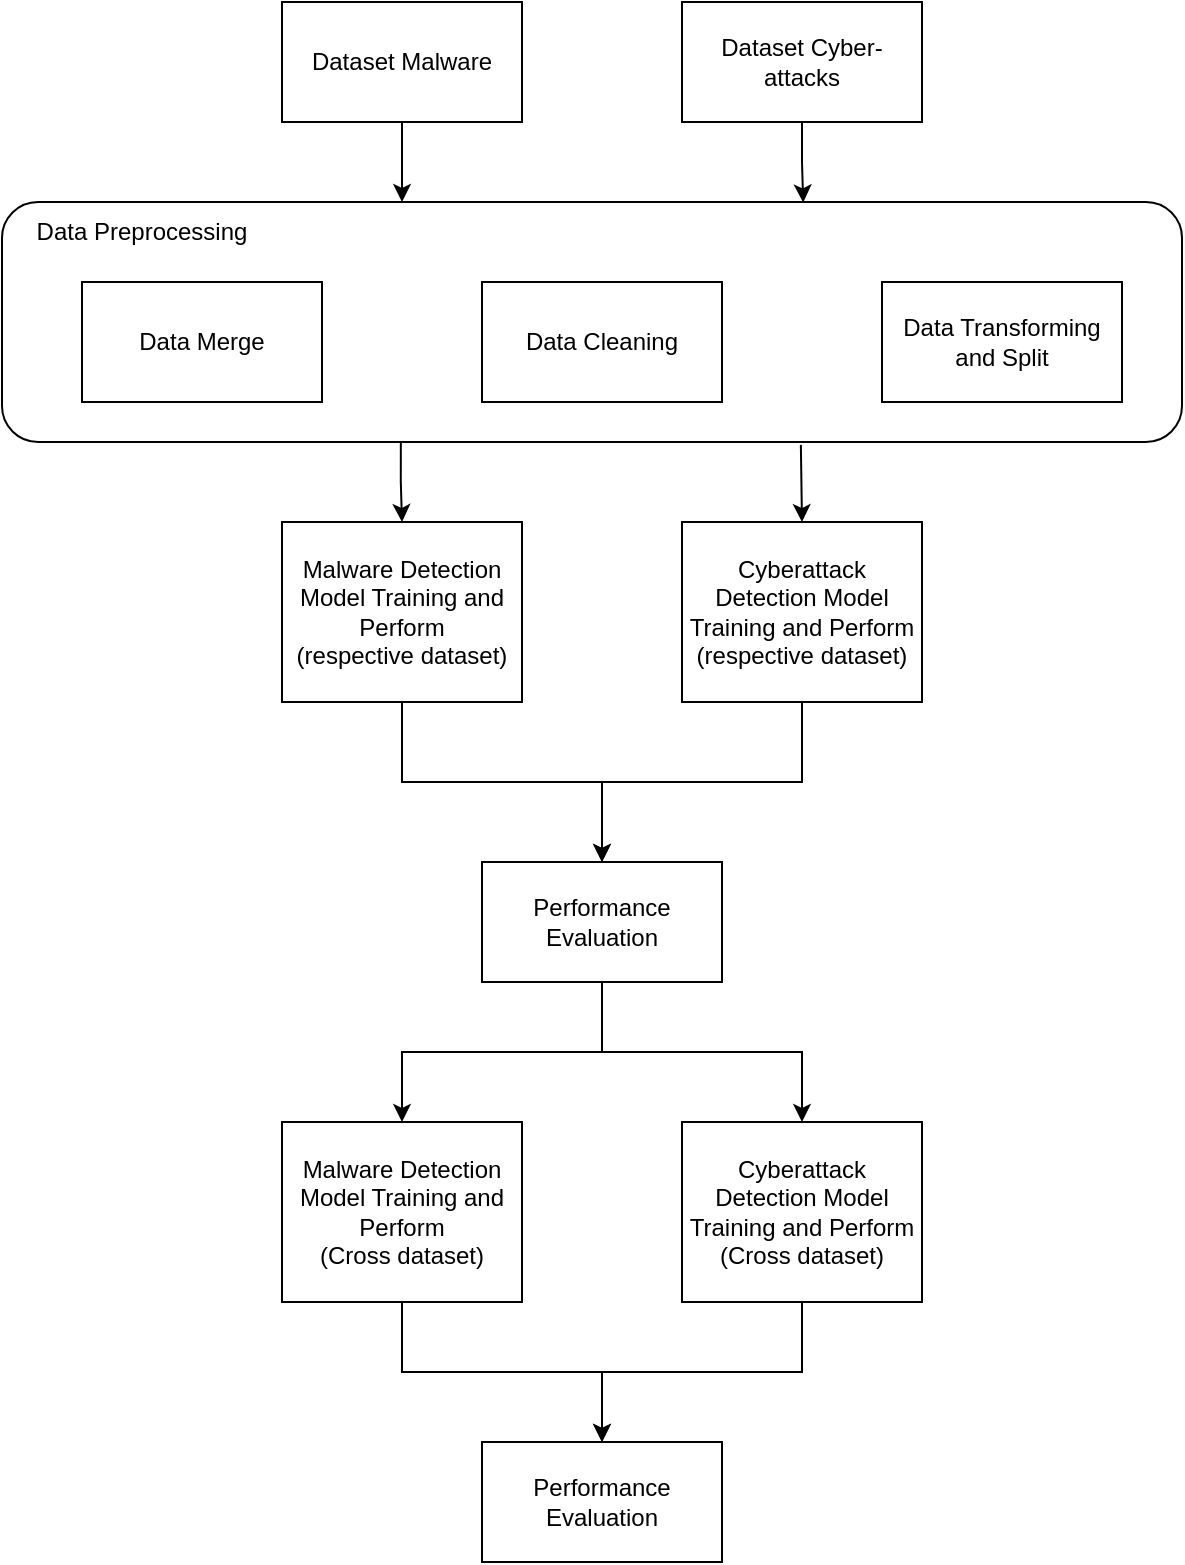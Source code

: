 <mxfile version="24.0.1" type="github" pages="11">
  <diagram name="Page-1" id="hgfZkdV9wZ3akMF5zYPl">
    <mxGraphModel dx="880" dy="508" grid="1" gridSize="10" guides="1" tooltips="1" connect="1" arrows="1" fold="1" page="1" pageScale="1" pageWidth="1200" pageHeight="1300" math="0" shadow="0">
      <root>
        <mxCell id="0" />
        <mxCell id="1" parent="0" />
        <mxCell id="I33qQPVzpqQPgTHv8uv4-24" style="edgeStyle=orthogonalEdgeStyle;rounded=0;orthogonalLoop=1;jettySize=auto;html=1;exitX=0.338;exitY=0.981;exitDx=0;exitDy=0;entryX=0.5;entryY=0;entryDx=0;entryDy=0;exitPerimeter=0;" parent="1" source="I33qQPVzpqQPgTHv8uv4-14" target="I33qQPVzpqQPgTHv8uv4-19" edge="1">
          <mxGeometry relative="1" as="geometry" />
        </mxCell>
        <mxCell id="I33qQPVzpqQPgTHv8uv4-26" style="edgeStyle=orthogonalEdgeStyle;rounded=0;orthogonalLoop=1;jettySize=auto;html=1;exitX=0.677;exitY=1.012;exitDx=0;exitDy=0;entryX=0.5;entryY=0;entryDx=0;entryDy=0;exitPerimeter=0;" parent="1" source="I33qQPVzpqQPgTHv8uv4-14" target="I33qQPVzpqQPgTHv8uv4-20" edge="1">
          <mxGeometry relative="1" as="geometry" />
        </mxCell>
        <mxCell id="I33qQPVzpqQPgTHv8uv4-14" value="" style="rounded=1;whiteSpace=wrap;html=1;" parent="1" vertex="1">
          <mxGeometry x="240" y="160" width="590" height="120" as="geometry" />
        </mxCell>
        <mxCell id="I33qQPVzpqQPgTHv8uv4-1" value="Dataset Malware" style="rounded=0;whiteSpace=wrap;html=1;" parent="1" vertex="1">
          <mxGeometry x="380" y="60" width="120" height="60" as="geometry" />
        </mxCell>
        <mxCell id="I33qQPVzpqQPgTHv8uv4-2" value="Data Merge" style="rounded=0;whiteSpace=wrap;html=1;" parent="1" vertex="1">
          <mxGeometry x="280" y="200" width="120" height="60" as="geometry" />
        </mxCell>
        <mxCell id="I33qQPVzpqQPgTHv8uv4-4" value="Dataset Cyber-attacks" style="rounded=0;whiteSpace=wrap;html=1;" parent="1" vertex="1">
          <mxGeometry x="580" y="60" width="120" height="60" as="geometry" />
        </mxCell>
        <mxCell id="I33qQPVzpqQPgTHv8uv4-8" value="Data Cleaning" style="rounded=0;whiteSpace=wrap;html=1;" parent="1" vertex="1">
          <mxGeometry x="480" y="200" width="120" height="60" as="geometry" />
        </mxCell>
        <mxCell id="I33qQPVzpqQPgTHv8uv4-10" value="Data Transforming and Split" style="rounded=0;whiteSpace=wrap;html=1;" parent="1" vertex="1">
          <mxGeometry x="680" y="200" width="120" height="60" as="geometry" />
        </mxCell>
        <mxCell id="I33qQPVzpqQPgTHv8uv4-15" value="Data Preprocessing" style="text;html=1;strokeColor=none;fillColor=none;align=center;verticalAlign=middle;whiteSpace=wrap;rounded=0;" parent="1" vertex="1">
          <mxGeometry x="240" y="160" width="140" height="30" as="geometry" />
        </mxCell>
        <mxCell id="I33qQPVzpqQPgTHv8uv4-16" style="edgeStyle=orthogonalEdgeStyle;rounded=0;orthogonalLoop=1;jettySize=auto;html=1;exitX=0.5;exitY=1;exitDx=0;exitDy=0;entryX=0.339;entryY=0;entryDx=0;entryDy=0;entryPerimeter=0;" parent="1" source="I33qQPVzpqQPgTHv8uv4-1" target="I33qQPVzpqQPgTHv8uv4-14" edge="1">
          <mxGeometry relative="1" as="geometry" />
        </mxCell>
        <mxCell id="I33qQPVzpqQPgTHv8uv4-17" style="edgeStyle=orthogonalEdgeStyle;rounded=0;orthogonalLoop=1;jettySize=auto;html=1;entryX=0.679;entryY=0.002;entryDx=0;entryDy=0;entryPerimeter=0;" parent="1" source="I33qQPVzpqQPgTHv8uv4-4" target="I33qQPVzpqQPgTHv8uv4-14" edge="1">
          <mxGeometry relative="1" as="geometry" />
        </mxCell>
        <mxCell id="I33qQPVzpqQPgTHv8uv4-27" style="edgeStyle=orthogonalEdgeStyle;rounded=0;orthogonalLoop=1;jettySize=auto;html=1;exitX=0.5;exitY=1;exitDx=0;exitDy=0;entryX=0.5;entryY=0;entryDx=0;entryDy=0;" parent="1" source="I33qQPVzpqQPgTHv8uv4-19" target="I33qQPVzpqQPgTHv8uv4-22" edge="1">
          <mxGeometry relative="1" as="geometry" />
        </mxCell>
        <mxCell id="I33qQPVzpqQPgTHv8uv4-19" value="&lt;div&gt;Malware Detection Model Training and Perform&lt;/div&gt;&lt;div&gt;(respective dataset)&lt;br&gt;&lt;/div&gt;" style="rounded=0;whiteSpace=wrap;html=1;" parent="1" vertex="1">
          <mxGeometry x="380" y="320" width="120" height="90" as="geometry" />
        </mxCell>
        <mxCell id="I33qQPVzpqQPgTHv8uv4-28" style="edgeStyle=orthogonalEdgeStyle;rounded=0;orthogonalLoop=1;jettySize=auto;html=1;exitX=0.5;exitY=1;exitDx=0;exitDy=0;entryX=0.5;entryY=0;entryDx=0;entryDy=0;" parent="1" source="I33qQPVzpqQPgTHv8uv4-20" target="I33qQPVzpqQPgTHv8uv4-22" edge="1">
          <mxGeometry relative="1" as="geometry">
            <mxPoint x="530" y="440" as="targetPoint" />
          </mxGeometry>
        </mxCell>
        <mxCell id="I33qQPVzpqQPgTHv8uv4-20" value="&lt;div&gt;Cyberattack Detection Model Training and Perform&lt;/div&gt;&lt;div&gt;(respective dataset)&lt;/div&gt;" style="whiteSpace=wrap;html=1;rounded=0;" parent="1" vertex="1">
          <mxGeometry x="580" y="320" width="120" height="90" as="geometry" />
        </mxCell>
        <mxCell id="Q9Gqk2h_0wts8ZQ30UBW-2" value="" style="edgeStyle=orthogonalEdgeStyle;rounded=0;orthogonalLoop=1;jettySize=auto;html=1;" parent="1" source="I33qQPVzpqQPgTHv8uv4-22" target="Q9Gqk2h_0wts8ZQ30UBW-1" edge="1">
          <mxGeometry relative="1" as="geometry" />
        </mxCell>
        <mxCell id="Q9Gqk2h_0wts8ZQ30UBW-4" value="" style="edgeStyle=orthogonalEdgeStyle;rounded=0;orthogonalLoop=1;jettySize=auto;html=1;" parent="1" source="I33qQPVzpqQPgTHv8uv4-22" target="Q9Gqk2h_0wts8ZQ30UBW-3" edge="1">
          <mxGeometry relative="1" as="geometry" />
        </mxCell>
        <mxCell id="I33qQPVzpqQPgTHv8uv4-22" value="Performance Evaluation" style="rounded=0;whiteSpace=wrap;html=1;" parent="1" vertex="1">
          <mxGeometry x="480" y="490" width="120" height="60" as="geometry" />
        </mxCell>
        <mxCell id="Q9Gqk2h_0wts8ZQ30UBW-1" value="" style="rounded=0;whiteSpace=wrap;html=1;" parent="1" vertex="1">
          <mxGeometry x="380" y="620" width="120" height="60" as="geometry" />
        </mxCell>
        <mxCell id="Q9Gqk2h_0wts8ZQ30UBW-3" value="" style="whiteSpace=wrap;html=1;rounded=0;" parent="1" vertex="1">
          <mxGeometry x="580" y="620" width="120" height="60" as="geometry" />
        </mxCell>
        <mxCell id="Q9Gqk2h_0wts8ZQ30UBW-5" value="&lt;div&gt;Malware Detection Model Training and Perform&lt;/div&gt;&lt;div&gt;(Cross dataset)&lt;br&gt;&lt;/div&gt;" style="rounded=0;whiteSpace=wrap;html=1;" parent="1" vertex="1">
          <mxGeometry x="380" y="620" width="120" height="90" as="geometry" />
        </mxCell>
        <mxCell id="Q9Gqk2h_0wts8ZQ30UBW-6" value="&lt;div&gt;Cyberattack Detection Model Training and Perform&lt;/div&gt;&lt;div&gt;(Cross dataset)&lt;/div&gt;" style="whiteSpace=wrap;html=1;rounded=0;" parent="1" vertex="1">
          <mxGeometry x="580" y="620" width="120" height="90" as="geometry" />
        </mxCell>
        <mxCell id="Q9Gqk2h_0wts8ZQ30UBW-7" value="Performance Evaluation" style="rounded=0;whiteSpace=wrap;html=1;" parent="1" vertex="1">
          <mxGeometry x="480" y="780" width="120" height="60" as="geometry" />
        </mxCell>
        <mxCell id="Q9Gqk2h_0wts8ZQ30UBW-8" style="edgeStyle=orthogonalEdgeStyle;rounded=0;orthogonalLoop=1;jettySize=auto;html=1;exitX=0.5;exitY=1;exitDx=0;exitDy=0;entryX=0.5;entryY=0;entryDx=0;entryDy=0;" parent="1" source="Q9Gqk2h_0wts8ZQ30UBW-5" target="Q9Gqk2h_0wts8ZQ30UBW-7" edge="1">
          <mxGeometry relative="1" as="geometry">
            <mxPoint x="435" y="740" as="sourcePoint" />
            <mxPoint x="535" y="820" as="targetPoint" />
          </mxGeometry>
        </mxCell>
        <mxCell id="Q9Gqk2h_0wts8ZQ30UBW-9" style="edgeStyle=orthogonalEdgeStyle;rounded=0;orthogonalLoop=1;jettySize=auto;html=1;exitX=0.5;exitY=1;exitDx=0;exitDy=0;entryX=0.5;entryY=0;entryDx=0;entryDy=0;" parent="1" source="Q9Gqk2h_0wts8ZQ30UBW-6" target="Q9Gqk2h_0wts8ZQ30UBW-7" edge="1">
          <mxGeometry relative="1" as="geometry">
            <mxPoint x="535" y="820" as="targetPoint" />
            <mxPoint x="635" y="740" as="sourcePoint" />
          </mxGeometry>
        </mxCell>
      </root>
    </mxGraphModel>
  </diagram>
  <diagram id="4ukkeK92mAjAKywvwCKJ" name="Page-2">
    <mxGraphModel dx="794" dy="433" grid="1" gridSize="10" guides="1" tooltips="1" connect="1" arrows="1" fold="1" page="1" pageScale="1" pageWidth="1200" pageHeight="1300" math="0" shadow="0">
      <root>
        <mxCell id="0" />
        <mxCell id="1" parent="0" />
        <mxCell id="SNfoQKFv132ZUeskYUot-3" value="" style="edgeStyle=orthogonalEdgeStyle;rounded=0;orthogonalLoop=1;jettySize=auto;html=1;" parent="1" source="SNfoQKFv132ZUeskYUot-1" target="SNfoQKFv132ZUeskYUot-2" edge="1">
          <mxGeometry relative="1" as="geometry" />
        </mxCell>
        <mxCell id="SNfoQKFv132ZUeskYUot-1" value="&lt;font style=&quot;font-size: 30px;&quot;&gt;x&lt;/font&gt;" style="ellipse;whiteSpace=wrap;html=1;aspect=fixed;" parent="1" vertex="1">
          <mxGeometry x="140" y="140" width="80" height="80" as="geometry" />
        </mxCell>
        <mxCell id="SNfoQKFv132ZUeskYUot-7" value="" style="edgeStyle=orthogonalEdgeStyle;rounded=0;orthogonalLoop=1;jettySize=auto;html=1;" parent="1" source="SNfoQKFv132ZUeskYUot-2" target="SNfoQKFv132ZUeskYUot-6" edge="1">
          <mxGeometry relative="1" as="geometry" />
        </mxCell>
        <mxCell id="SNfoQKFv132ZUeskYUot-2" value="&lt;font style=&quot;font-size: 19px;&quot;&gt;Encode&lt;/font&gt;" style="whiteSpace=wrap;html=1;" parent="1" vertex="1">
          <mxGeometry x="280" y="150" width="120" height="60" as="geometry" />
        </mxCell>
        <mxCell id="SNfoQKFv132ZUeskYUot-9" value="" style="edgeStyle=orthogonalEdgeStyle;rounded=0;orthogonalLoop=1;jettySize=auto;html=1;" parent="1" source="SNfoQKFv132ZUeskYUot-6" target="SNfoQKFv132ZUeskYUot-8" edge="1">
          <mxGeometry relative="1" as="geometry" />
        </mxCell>
        <mxCell id="SNfoQKFv132ZUeskYUot-6" value="&lt;font style=&quot;font-size: 30px;&quot;&gt;z&lt;/font&gt;" style="ellipse;whiteSpace=wrap;html=1;" parent="1" vertex="1">
          <mxGeometry x="460" y="140" width="80" height="80" as="geometry" />
        </mxCell>
        <mxCell id="SNfoQKFv132ZUeskYUot-11" value="" style="edgeStyle=orthogonalEdgeStyle;rounded=0;orthogonalLoop=1;jettySize=auto;html=1;" parent="1" source="SNfoQKFv132ZUeskYUot-8" target="SNfoQKFv132ZUeskYUot-10" edge="1">
          <mxGeometry relative="1" as="geometry" />
        </mxCell>
        <mxCell id="SNfoQKFv132ZUeskYUot-8" value="&lt;font style=&quot;font-size: 19px;&quot;&gt;Diencode&lt;/font&gt;" style="whiteSpace=wrap;html=1;" parent="1" vertex="1">
          <mxGeometry x="600" y="150" width="120" height="60" as="geometry" />
        </mxCell>
        <mxCell id="SNfoQKFv132ZUeskYUot-10" value="&lt;font style=&quot;font-size: 30px;&quot;&gt;r&lt;/font&gt;" style="ellipse;whiteSpace=wrap;html=1;" parent="1" vertex="1">
          <mxGeometry x="780" y="140" width="80" height="80" as="geometry" />
        </mxCell>
      </root>
    </mxGraphModel>
  </diagram>
  <diagram id="K5pc-m9A2-AtLQxNfvP4" name="Page-3">
    <mxGraphModel dx="993" dy="541" grid="1" gridSize="10" guides="1" tooltips="1" connect="1" arrows="1" fold="1" page="1" pageScale="1" pageWidth="1200" pageHeight="1300" math="0" shadow="0">
      <root>
        <mxCell id="0" />
        <mxCell id="1" parent="0" />
        <mxCell id="Z_bT8r9ahHSFUuOw95pw-11" style="edgeStyle=orthogonalEdgeStyle;rounded=0;orthogonalLoop=1;jettySize=auto;html=1;exitX=1;exitY=0.5;exitDx=0;exitDy=0;entryX=0.5;entryY=1;entryDx=0;entryDy=0;" edge="1" parent="1" source="Z_bT8r9ahHSFUuOw95pw-2" target="Z_bT8r9ahHSFUuOw95pw-4">
          <mxGeometry relative="1" as="geometry" />
        </mxCell>
        <mxCell id="Z_bT8r9ahHSFUuOw95pw-2" value="&lt;font style=&quot;font-size: 30px;&quot;&gt;x&lt;/font&gt;" style="ellipse;whiteSpace=wrap;html=1;aspect=fixed;" vertex="1" parent="1">
          <mxGeometry x="470" y="160" width="80" height="80" as="geometry" />
        </mxCell>
        <mxCell id="Z_bT8r9ahHSFUuOw95pw-12" style="edgeStyle=orthogonalEdgeStyle;rounded=0;orthogonalLoop=1;jettySize=auto;html=1;exitX=1;exitY=0.5;exitDx=0;exitDy=0;entryX=0.5;entryY=0;entryDx=0;entryDy=0;" edge="1" parent="1" source="Z_bT8r9ahHSFUuOw95pw-4" target="Z_bT8r9ahHSFUuOw95pw-6">
          <mxGeometry relative="1" as="geometry" />
        </mxCell>
        <mxCell id="Z_bT8r9ahHSFUuOw95pw-4" value="&lt;font style=&quot;font-size: 19px;&quot;&gt;Encode&lt;/font&gt;" style="whiteSpace=wrap;html=1;" vertex="1" parent="1">
          <mxGeometry x="540" y="80" width="120" height="60" as="geometry" />
        </mxCell>
        <mxCell id="Z_bT8r9ahHSFUuOw95pw-13" style="edgeStyle=orthogonalEdgeStyle;rounded=0;orthogonalLoop=1;jettySize=auto;html=1;exitX=1;exitY=0.5;exitDx=0;exitDy=0;entryX=0.5;entryY=1;entryDx=0;entryDy=0;" edge="1" parent="1" source="Z_bT8r9ahHSFUuOw95pw-6" target="Z_bT8r9ahHSFUuOw95pw-8">
          <mxGeometry relative="1" as="geometry" />
        </mxCell>
        <mxCell id="Z_bT8r9ahHSFUuOw95pw-6" value="&lt;font style=&quot;font-size: 30px;&quot;&gt;z&lt;/font&gt;" style="ellipse;whiteSpace=wrap;html=1;" vertex="1" parent="1">
          <mxGeometry x="660" y="160" width="80" height="80" as="geometry" />
        </mxCell>
        <mxCell id="Z_bT8r9ahHSFUuOw95pw-14" style="edgeStyle=orthogonalEdgeStyle;rounded=0;orthogonalLoop=1;jettySize=auto;html=1;exitX=1;exitY=0.5;exitDx=0;exitDy=0;entryX=0.5;entryY=0;entryDx=0;entryDy=0;" edge="1" parent="1" source="Z_bT8r9ahHSFUuOw95pw-8" target="Z_bT8r9ahHSFUuOw95pw-9">
          <mxGeometry relative="1" as="geometry" />
        </mxCell>
        <mxCell id="Z_bT8r9ahHSFUuOw95pw-8" value="&lt;font style=&quot;font-size: 19px;&quot;&gt;Diencode&lt;/font&gt;" style="whiteSpace=wrap;html=1;" vertex="1" parent="1">
          <mxGeometry x="740" y="80" width="120" height="60" as="geometry" />
        </mxCell>
        <mxCell id="Z_bT8r9ahHSFUuOw95pw-9" value="&lt;font style=&quot;font-size: 30px;&quot;&gt;r&lt;/font&gt;" style="ellipse;whiteSpace=wrap;html=1;" vertex="1" parent="1">
          <mxGeometry x="860" y="160" width="80" height="80" as="geometry" />
        </mxCell>
        <mxCell id="8q0Szy_J6j7rewibYH3W-3" style="edgeStyle=orthogonalEdgeStyle;rounded=0;orthogonalLoop=1;jettySize=auto;html=1;exitX=0.5;exitY=1;exitDx=0;exitDy=0;entryX=0.5;entryY=0;entryDx=0;entryDy=0;endArrow=none;endFill=0;" edge="1" parent="1" source="8q0Szy_J6j7rewibYH3W-1" target="Z_bT8r9ahHSFUuOw95pw-4">
          <mxGeometry relative="1" as="geometry" />
        </mxCell>
        <mxCell id="8q0Szy_J6j7rewibYH3W-1" value="Convolution Layer" style="whiteSpace=wrap;html=1;" vertex="1" parent="1">
          <mxGeometry x="540" width="120" height="60" as="geometry" />
        </mxCell>
        <mxCell id="8q0Szy_J6j7rewibYH3W-6" style="edgeStyle=orthogonalEdgeStyle;rounded=0;orthogonalLoop=1;jettySize=auto;html=1;exitX=0.5;exitY=1;exitDx=0;exitDy=0;entryX=0.5;entryY=0;entryDx=0;entryDy=0;endArrow=none;endFill=0;" edge="1" parent="1" source="8q0Szy_J6j7rewibYH3W-4" target="Z_bT8r9ahHSFUuOw95pw-8">
          <mxGeometry relative="1" as="geometry" />
        </mxCell>
        <mxCell id="8q0Szy_J6j7rewibYH3W-4" value="Convolution Layer" style="whiteSpace=wrap;html=1;" vertex="1" parent="1">
          <mxGeometry x="740" width="120" height="60" as="geometry" />
        </mxCell>
      </root>
    </mxGraphModel>
  </diagram>
  <diagram id="CtgQLOcTR0sIM6mNaxkD" name="Page-4">
    <mxGraphModel dx="1444" dy="787" grid="1" gridSize="10" guides="1" tooltips="1" connect="1" arrows="1" fold="1" page="1" pageScale="1" pageWidth="1200" pageHeight="1300" math="0" shadow="0">
      <root>
        <mxCell id="0" />
        <mxCell id="1" parent="0" />
        <mxCell id="ogP-3Boe7Lvvwc6YahEC-26" style="edgeStyle=orthogonalEdgeStyle;rounded=0;orthogonalLoop=1;jettySize=auto;html=1;exitX=1;exitY=0.25;exitDx=0;exitDy=0;entryX=0;entryY=0.5;entryDx=0;entryDy=0;" edge="1" parent="1" source="ogP-3Boe7Lvvwc6YahEC-3" target="ogP-3Boe7Lvvwc6YahEC-15">
          <mxGeometry relative="1" as="geometry" />
        </mxCell>
        <mxCell id="ogP-3Boe7Lvvwc6YahEC-27" style="edgeStyle=orthogonalEdgeStyle;rounded=0;orthogonalLoop=1;jettySize=auto;html=1;exitX=1;exitY=0.75;exitDx=0;exitDy=0;entryX=0;entryY=0.5;entryDx=0;entryDy=0;" edge="1" parent="1" source="ogP-3Boe7Lvvwc6YahEC-3" target="ogP-3Boe7Lvvwc6YahEC-13">
          <mxGeometry relative="1" as="geometry" />
        </mxCell>
        <mxCell id="ogP-3Boe7Lvvwc6YahEC-3" value="" style="rounded=1;whiteSpace=wrap;html=1;" vertex="1" parent="1">
          <mxGeometry x="240" y="160" width="590" height="120" as="geometry" />
        </mxCell>
        <mxCell id="ogP-3Boe7Lvvwc6YahEC-4" value="Dataset Malware" style="rounded=0;whiteSpace=wrap;html=1;" vertex="1" parent="1">
          <mxGeometry x="380" y="60" width="120" height="60" as="geometry" />
        </mxCell>
        <mxCell id="ogP-3Boe7Lvvwc6YahEC-5" value="Data Merge" style="rounded=0;whiteSpace=wrap;html=1;" vertex="1" parent="1">
          <mxGeometry x="280" y="200" width="120" height="60" as="geometry" />
        </mxCell>
        <mxCell id="ogP-3Boe7Lvvwc6YahEC-6" value="Dataset Cyber-attacks" style="rounded=0;whiteSpace=wrap;html=1;" vertex="1" parent="1">
          <mxGeometry x="580" y="60" width="120" height="60" as="geometry" />
        </mxCell>
        <mxCell id="ogP-3Boe7Lvvwc6YahEC-7" value="Data Cleaning" style="rounded=0;whiteSpace=wrap;html=1;" vertex="1" parent="1">
          <mxGeometry x="480" y="200" width="120" height="60" as="geometry" />
        </mxCell>
        <mxCell id="ogP-3Boe7Lvvwc6YahEC-8" value="Data Transforming and Split" style="rounded=0;whiteSpace=wrap;html=1;" vertex="1" parent="1">
          <mxGeometry x="680" y="200" width="120" height="60" as="geometry" />
        </mxCell>
        <mxCell id="ogP-3Boe7Lvvwc6YahEC-9" value="Data Preprocessing" style="text;html=1;strokeColor=none;fillColor=none;align=center;verticalAlign=middle;whiteSpace=wrap;rounded=0;" vertex="1" parent="1">
          <mxGeometry x="240" y="160" width="140" height="30" as="geometry" />
        </mxCell>
        <mxCell id="ogP-3Boe7Lvvwc6YahEC-10" style="edgeStyle=orthogonalEdgeStyle;rounded=0;orthogonalLoop=1;jettySize=auto;html=1;exitX=0.5;exitY=1;exitDx=0;exitDy=0;entryX=0.339;entryY=0;entryDx=0;entryDy=0;entryPerimeter=0;" edge="1" parent="1" source="ogP-3Boe7Lvvwc6YahEC-4" target="ogP-3Boe7Lvvwc6YahEC-3">
          <mxGeometry relative="1" as="geometry" />
        </mxCell>
        <mxCell id="ogP-3Boe7Lvvwc6YahEC-11" style="edgeStyle=orthogonalEdgeStyle;rounded=0;orthogonalLoop=1;jettySize=auto;html=1;entryX=0.679;entryY=0.002;entryDx=0;entryDy=0;entryPerimeter=0;" edge="1" parent="1" source="ogP-3Boe7Lvvwc6YahEC-6" target="ogP-3Boe7Lvvwc6YahEC-3">
          <mxGeometry relative="1" as="geometry" />
        </mxCell>
        <mxCell id="ogP-3Boe7Lvvwc6YahEC-30" style="edgeStyle=orthogonalEdgeStyle;rounded=0;orthogonalLoop=1;jettySize=auto;html=1;exitX=1;exitY=0.5;exitDx=0;exitDy=0;entryX=0;entryY=0.5;entryDx=0;entryDy=0;" edge="1" parent="1" source="ogP-3Boe7Lvvwc6YahEC-13" target="ogP-3Boe7Lvvwc6YahEC-18">
          <mxGeometry relative="1" as="geometry" />
        </mxCell>
        <mxCell id="ogP-3Boe7Lvvwc6YahEC-13" value="&lt;div&gt;Malware Detection Model Training and Perform&lt;/div&gt;&lt;div&gt;(respective dataset)&lt;br&gt;&lt;/div&gt;" style="rounded=0;whiteSpace=wrap;html=1;" vertex="1" parent="1">
          <mxGeometry x="950" y="240" width="120" height="90" as="geometry" />
        </mxCell>
        <mxCell id="ogP-3Boe7Lvvwc6YahEC-28" style="edgeStyle=orthogonalEdgeStyle;rounded=0;orthogonalLoop=1;jettySize=auto;html=1;exitX=1;exitY=0.5;exitDx=0;exitDy=0;entryX=0;entryY=0.5;entryDx=0;entryDy=0;" edge="1" parent="1" source="ogP-3Boe7Lvvwc6YahEC-15" target="ogP-3Boe7Lvvwc6YahEC-18">
          <mxGeometry relative="1" as="geometry" />
        </mxCell>
        <mxCell id="ogP-3Boe7Lvvwc6YahEC-15" value="&lt;div&gt;Cyberattack Detection Model Training and Perform&lt;/div&gt;&lt;div&gt;(respective dataset)&lt;/div&gt;" style="whiteSpace=wrap;html=1;rounded=0;" vertex="1" parent="1">
          <mxGeometry x="950" y="130" width="120" height="90" as="geometry" />
        </mxCell>
        <mxCell id="ogP-3Boe7Lvvwc6YahEC-31" style="edgeStyle=orthogonalEdgeStyle;rounded=0;orthogonalLoop=1;jettySize=auto;html=1;exitX=1;exitY=0.5;exitDx=0;exitDy=0;entryX=0;entryY=0.5;entryDx=0;entryDy=0;" edge="1" parent="1" source="ogP-3Boe7Lvvwc6YahEC-18" target="ogP-3Boe7Lvvwc6YahEC-22">
          <mxGeometry relative="1" as="geometry" />
        </mxCell>
        <mxCell id="ogP-3Boe7Lvvwc6YahEC-32" style="edgeStyle=orthogonalEdgeStyle;rounded=0;orthogonalLoop=1;jettySize=auto;html=1;exitX=1;exitY=0.5;exitDx=0;exitDy=0;entryX=0;entryY=0.5;entryDx=0;entryDy=0;" edge="1" parent="1" source="ogP-3Boe7Lvvwc6YahEC-18" target="ogP-3Boe7Lvvwc6YahEC-21">
          <mxGeometry relative="1" as="geometry" />
        </mxCell>
        <mxCell id="ogP-3Boe7Lvvwc6YahEC-18" value="Performance Evaluation" style="rounded=0;whiteSpace=wrap;html=1;" vertex="1" parent="1">
          <mxGeometry x="1140" y="200" width="120" height="60" as="geometry" />
        </mxCell>
        <mxCell id="ogP-3Boe7Lvvwc6YahEC-35" style="edgeStyle=orthogonalEdgeStyle;rounded=0;orthogonalLoop=1;jettySize=auto;html=1;exitX=1;exitY=0.5;exitDx=0;exitDy=0;entryX=0;entryY=0.5;entryDx=0;entryDy=0;" edge="1" parent="1" source="ogP-3Boe7Lvvwc6YahEC-21" target="ogP-3Boe7Lvvwc6YahEC-23">
          <mxGeometry relative="1" as="geometry" />
        </mxCell>
        <mxCell id="ogP-3Boe7Lvvwc6YahEC-21" value="&lt;div&gt;Malware Detection Model Training and Perform&lt;/div&gt;&lt;div&gt;(Cross dataset)&lt;br&gt;&lt;/div&gt;" style="rounded=0;whiteSpace=wrap;html=1;" vertex="1" parent="1">
          <mxGeometry x="1330" y="240" width="120" height="90" as="geometry" />
        </mxCell>
        <mxCell id="ogP-3Boe7Lvvwc6YahEC-33" style="edgeStyle=orthogonalEdgeStyle;rounded=0;orthogonalLoop=1;jettySize=auto;html=1;exitX=1;exitY=0.5;exitDx=0;exitDy=0;entryX=0;entryY=0.5;entryDx=0;entryDy=0;" edge="1" parent="1" source="ogP-3Boe7Lvvwc6YahEC-22" target="ogP-3Boe7Lvvwc6YahEC-23">
          <mxGeometry relative="1" as="geometry" />
        </mxCell>
        <mxCell id="ogP-3Boe7Lvvwc6YahEC-22" value="&lt;div&gt;Cyberattack Detection Model Training and Perform&lt;/div&gt;&lt;div&gt;(Cross dataset)&lt;/div&gt;" style="whiteSpace=wrap;html=1;rounded=0;" vertex="1" parent="1">
          <mxGeometry x="1330" y="130" width="120" height="90" as="geometry" />
        </mxCell>
        <mxCell id="ogP-3Boe7Lvvwc6YahEC-23" value="Performance Evaluation" style="rounded=0;whiteSpace=wrap;html=1;" vertex="1" parent="1">
          <mxGeometry x="1520" y="200" width="120" height="60" as="geometry" />
        </mxCell>
      </root>
    </mxGraphModel>
  </diagram>
  <diagram name="Page-5" id="Ia7u1QJS-6WbG3RCkPmv">
    <mxGraphModel dx="1600" dy="836" grid="1" gridSize="10" guides="1" tooltips="1" connect="1" arrows="1" fold="1" page="1" pageScale="1" pageWidth="850" pageHeight="1100" math="0" shadow="0">
      <root>
        <mxCell id="0" />
        <mxCell id="1" parent="0" />
        <mxCell id="EutnQJFsvqwLoV6t_sPv-2" value="X2" style="ellipse;whiteSpace=wrap;html=1;aspect=fixed;" parent="1" vertex="1">
          <mxGeometry x="360" y="40" width="80" height="80" as="geometry" />
        </mxCell>
        <mxCell id="EutnQJFsvqwLoV6t_sPv-3" value="X3" style="ellipse;whiteSpace=wrap;html=1;aspect=fixed;" parent="1" vertex="1">
          <mxGeometry x="280" y="280" width="80" height="80" as="geometry" />
        </mxCell>
        <mxCell id="EutnQJFsvqwLoV6t_sPv-4" value="X5" style="ellipse;whiteSpace=wrap;html=1;aspect=fixed;" parent="1" vertex="1">
          <mxGeometry x="440" y="280" width="80" height="80" as="geometry" />
        </mxCell>
        <mxCell id="EutnQJFsvqwLoV6t_sPv-5" value="X4" style="ellipse;whiteSpace=wrap;html=1;aspect=fixed;" parent="1" vertex="1">
          <mxGeometry x="520" y="120" width="80" height="80" as="geometry" />
        </mxCell>
        <mxCell id="EutnQJFsvqwLoV6t_sPv-6" value="&lt;div&gt;X1&lt;/div&gt;" style="ellipse;whiteSpace=wrap;html=1;aspect=fixed;" parent="1" vertex="1">
          <mxGeometry x="200" y="120" width="80" height="80" as="geometry" />
        </mxCell>
        <mxCell id="EutnQJFsvqwLoV6t_sPv-11" value="" style="endArrow=none;html=1;rounded=0;exitX=1;exitY=0;exitDx=0;exitDy=0;entryX=0;entryY=0.5;entryDx=0;entryDy=0;strokeWidth=3;" parent="1" source="EutnQJFsvqwLoV6t_sPv-6" target="EutnQJFsvqwLoV6t_sPv-2" edge="1">
          <mxGeometry width="50" height="50" relative="1" as="geometry">
            <mxPoint x="310" y="130" as="sourcePoint" />
            <mxPoint x="360" y="80" as="targetPoint" />
          </mxGeometry>
        </mxCell>
        <mxCell id="EutnQJFsvqwLoV6t_sPv-12" value="" style="endArrow=none;html=1;rounded=0;exitX=1;exitY=0.5;exitDx=0;exitDy=0;entryX=0.5;entryY=0;entryDx=0;entryDy=0;strokeWidth=3;" parent="1" source="EutnQJFsvqwLoV6t_sPv-2" target="EutnQJFsvqwLoV6t_sPv-5" edge="1">
          <mxGeometry width="50" height="50" relative="1" as="geometry">
            <mxPoint x="278" y="142" as="sourcePoint" />
            <mxPoint x="370" y="90" as="targetPoint" />
          </mxGeometry>
        </mxCell>
        <mxCell id="EutnQJFsvqwLoV6t_sPv-13" value="" style="endArrow=none;html=1;rounded=0;exitX=0.5;exitY=1;exitDx=0;exitDy=0;entryX=0;entryY=0;entryDx=0;entryDy=0;strokeWidth=3;" parent="1" source="EutnQJFsvqwLoV6t_sPv-6" target="EutnQJFsvqwLoV6t_sPv-3" edge="1">
          <mxGeometry width="50" height="50" relative="1" as="geometry">
            <mxPoint x="270" y="222" as="sourcePoint" />
            <mxPoint x="362" y="170" as="targetPoint" />
          </mxGeometry>
        </mxCell>
        <mxCell id="EutnQJFsvqwLoV6t_sPv-14" value="" style="endArrow=none;html=1;rounded=0;exitX=0.5;exitY=1;exitDx=0;exitDy=0;entryX=1;entryY=0;entryDx=0;entryDy=0;strokeWidth=3;" parent="1" source="EutnQJFsvqwLoV6t_sPv-5" target="EutnQJFsvqwLoV6t_sPv-4" edge="1">
          <mxGeometry width="50" height="50" relative="1" as="geometry">
            <mxPoint x="288" y="152" as="sourcePoint" />
            <mxPoint x="380" y="100" as="targetPoint" />
          </mxGeometry>
        </mxCell>
        <mxCell id="EutnQJFsvqwLoV6t_sPv-15" value="" style="endArrow=none;html=1;rounded=0;exitX=0;exitY=0;exitDx=0;exitDy=0;entryX=1;entryY=1;entryDx=0;entryDy=0;strokeWidth=3;" parent="1" source="EutnQJFsvqwLoV6t_sPv-4" target="EutnQJFsvqwLoV6t_sPv-2" edge="1">
          <mxGeometry width="50" height="50" relative="1" as="geometry">
            <mxPoint x="278" y="142" as="sourcePoint" />
            <mxPoint x="370" y="90" as="targetPoint" />
          </mxGeometry>
        </mxCell>
        <mxCell id="EutnQJFsvqwLoV6t_sPv-16" value="" style="endArrow=none;html=1;rounded=0;exitX=1;exitY=0;exitDx=0;exitDy=0;entryX=0;entryY=1;entryDx=0;entryDy=0;strokeWidth=3;" parent="1" source="EutnQJFsvqwLoV6t_sPv-3" target="EutnQJFsvqwLoV6t_sPv-2" edge="1">
          <mxGeometry width="50" height="50" relative="1" as="geometry">
            <mxPoint x="288" y="152" as="sourcePoint" />
            <mxPoint x="380" y="100" as="targetPoint" />
          </mxGeometry>
        </mxCell>
        <mxCell id="EutnQJFsvqwLoV6t_sPv-18" value="&lt;div&gt;{X1!=X2}&lt;/div&gt;" style="text;html=1;align=center;verticalAlign=middle;resizable=0;points=[];autosize=1;strokeColor=none;fillColor=none;" parent="1" vertex="1">
          <mxGeometry x="260" y="80" width="70" height="30" as="geometry" />
        </mxCell>
        <mxCell id="EutnQJFsvqwLoV6t_sPv-19" value="{X1!=0}" style="text;html=1;align=center;verticalAlign=middle;resizable=0;points=[];autosize=1;strokeColor=none;fillColor=none;" parent="1" vertex="1">
          <mxGeometry x="140" y="145" width="60" height="30" as="geometry" />
        </mxCell>
        <mxCell id="EutnQJFsvqwLoV6t_sPv-20" value="{X1!=X3}" style="text;html=1;align=center;verticalAlign=middle;resizable=0;points=[];autosize=1;strokeColor=none;fillColor=none;" parent="1" vertex="1">
          <mxGeometry x="200" y="228" width="70" height="30" as="geometry" />
        </mxCell>
        <mxCell id="EutnQJFsvqwLoV6t_sPv-21" value="&lt;div&gt;{X2!=X3}&lt;/div&gt;" style="text;html=1;align=center;verticalAlign=middle;resizable=0;points=[];autosize=1;strokeColor=none;fillColor=none;" parent="1" vertex="1">
          <mxGeometry x="300" y="180" width="70" height="30" as="geometry" />
        </mxCell>
        <mxCell id="EutnQJFsvqwLoV6t_sPv-22" value="&lt;div&gt;{X2!=X4}&lt;/div&gt;" style="text;html=1;align=center;verticalAlign=middle;resizable=0;points=[];autosize=1;strokeColor=none;fillColor=none;" parent="1" vertex="1">
          <mxGeometry x="470" y="65" width="70" height="30" as="geometry" />
        </mxCell>
        <mxCell id="EutnQJFsvqwLoV6t_sPv-23" value="&lt;div&gt;{X2!=X5}&lt;/div&gt;" style="text;html=1;align=center;verticalAlign=middle;resizable=0;points=[];autosize=1;strokeColor=none;fillColor=none;" parent="1" vertex="1">
          <mxGeometry x="430" y="175" width="70" height="30" as="geometry" />
        </mxCell>
        <mxCell id="EutnQJFsvqwLoV6t_sPv-24" value="{X4!=1,2}" style="text;html=1;align=center;verticalAlign=middle;resizable=0;points=[];autosize=1;strokeColor=none;fillColor=none;" parent="1" vertex="1">
          <mxGeometry x="592" y="140" width="70" height="30" as="geometry" />
        </mxCell>
        <mxCell id="EutnQJFsvqwLoV6t_sPv-25" value="&lt;div&gt;{X4!=X5}&lt;/div&gt;" style="text;html=1;align=center;verticalAlign=middle;resizable=0;points=[];autosize=1;strokeColor=none;fillColor=none;" parent="1" vertex="1">
          <mxGeometry x="522" y="240" width="70" height="30" as="geometry" />
        </mxCell>
        <mxCell id="c450jtB39AA3EQQlD5Yy-1" value="&lt;div&gt;X2&lt;/div&gt;{0,1,2}" style="ellipse;whiteSpace=wrap;html=1;aspect=fixed;" vertex="1" parent="1">
          <mxGeometry x="920" y="40" width="80" height="80" as="geometry" />
        </mxCell>
        <mxCell id="c450jtB39AA3EQQlD5Yy-2" value="&lt;div&gt;X3&lt;/div&gt;{0,1,2}" style="ellipse;whiteSpace=wrap;html=1;aspect=fixed;" vertex="1" parent="1">
          <mxGeometry x="840" y="280" width="80" height="80" as="geometry" />
        </mxCell>
        <mxCell id="c450jtB39AA3EQQlD5Yy-3" value="&lt;div&gt;X5&lt;/div&gt;{0,1,2}" style="ellipse;whiteSpace=wrap;html=1;aspect=fixed;" vertex="1" parent="1">
          <mxGeometry x="1000" y="280" width="80" height="80" as="geometry" />
        </mxCell>
        <mxCell id="c450jtB39AA3EQQlD5Yy-4" value="&lt;div&gt;X4&lt;/div&gt;{0}" style="ellipse;whiteSpace=wrap;html=1;aspect=fixed;" vertex="1" parent="1">
          <mxGeometry x="1080" y="120" width="80" height="80" as="geometry" />
        </mxCell>
        <mxCell id="c450jtB39AA3EQQlD5Yy-5" value="&lt;div&gt;X1&lt;/div&gt;&lt;div&gt;{1,2}&lt;br&gt;&lt;/div&gt;" style="ellipse;whiteSpace=wrap;html=1;aspect=fixed;" vertex="1" parent="1">
          <mxGeometry x="760" y="120" width="80" height="80" as="geometry" />
        </mxCell>
        <mxCell id="c450jtB39AA3EQQlD5Yy-6" value="" style="endArrow=none;html=1;rounded=0;exitX=1;exitY=0;exitDx=0;exitDy=0;entryX=0;entryY=0.5;entryDx=0;entryDy=0;strokeWidth=3;" edge="1" parent="1" source="c450jtB39AA3EQQlD5Yy-5" target="c450jtB39AA3EQQlD5Yy-1">
          <mxGeometry width="50" height="50" relative="1" as="geometry">
            <mxPoint x="870" y="130" as="sourcePoint" />
            <mxPoint x="920" y="80" as="targetPoint" />
          </mxGeometry>
        </mxCell>
        <mxCell id="c450jtB39AA3EQQlD5Yy-7" value="" style="endArrow=none;html=1;rounded=0;exitX=1;exitY=0.5;exitDx=0;exitDy=0;entryX=0.5;entryY=0;entryDx=0;entryDy=0;strokeWidth=3;" edge="1" parent="1" source="c450jtB39AA3EQQlD5Yy-1" target="c450jtB39AA3EQQlD5Yy-4">
          <mxGeometry width="50" height="50" relative="1" as="geometry">
            <mxPoint x="838" y="142" as="sourcePoint" />
            <mxPoint x="930" y="90" as="targetPoint" />
          </mxGeometry>
        </mxCell>
        <mxCell id="c450jtB39AA3EQQlD5Yy-8" value="" style="endArrow=none;html=1;rounded=0;exitX=0.5;exitY=1;exitDx=0;exitDy=0;entryX=0;entryY=0;entryDx=0;entryDy=0;strokeWidth=3;" edge="1" parent="1" source="c450jtB39AA3EQQlD5Yy-5" target="c450jtB39AA3EQQlD5Yy-2">
          <mxGeometry width="50" height="50" relative="1" as="geometry">
            <mxPoint x="830" y="222" as="sourcePoint" />
            <mxPoint x="922" y="170" as="targetPoint" />
          </mxGeometry>
        </mxCell>
        <mxCell id="c450jtB39AA3EQQlD5Yy-9" value="" style="endArrow=none;html=1;rounded=0;exitX=0.5;exitY=1;exitDx=0;exitDy=0;entryX=1;entryY=0;entryDx=0;entryDy=0;strokeWidth=3;" edge="1" parent="1" source="c450jtB39AA3EQQlD5Yy-4" target="c450jtB39AA3EQQlD5Yy-3">
          <mxGeometry width="50" height="50" relative="1" as="geometry">
            <mxPoint x="848" y="152" as="sourcePoint" />
            <mxPoint x="940" y="100" as="targetPoint" />
          </mxGeometry>
        </mxCell>
        <mxCell id="c450jtB39AA3EQQlD5Yy-10" value="" style="endArrow=none;html=1;rounded=0;exitX=0;exitY=0;exitDx=0;exitDy=0;entryX=1;entryY=1;entryDx=0;entryDy=0;strokeWidth=3;" edge="1" parent="1" source="c450jtB39AA3EQQlD5Yy-3" target="c450jtB39AA3EQQlD5Yy-1">
          <mxGeometry width="50" height="50" relative="1" as="geometry">
            <mxPoint x="838" y="142" as="sourcePoint" />
            <mxPoint x="930" y="90" as="targetPoint" />
          </mxGeometry>
        </mxCell>
        <mxCell id="c450jtB39AA3EQQlD5Yy-11" value="" style="endArrow=none;html=1;rounded=0;exitX=1;exitY=0;exitDx=0;exitDy=0;entryX=0;entryY=1;entryDx=0;entryDy=0;strokeWidth=3;" edge="1" parent="1" source="c450jtB39AA3EQQlD5Yy-2" target="c450jtB39AA3EQQlD5Yy-1">
          <mxGeometry width="50" height="50" relative="1" as="geometry">
            <mxPoint x="848" y="152" as="sourcePoint" />
            <mxPoint x="940" y="100" as="targetPoint" />
          </mxGeometry>
        </mxCell>
        <mxCell id="c450jtB39AA3EQQlD5Yy-12" value="&lt;div&gt;{X1!=X2}&lt;/div&gt;" style="text;html=1;align=center;verticalAlign=middle;resizable=0;points=[];autosize=1;strokeColor=none;fillColor=none;" vertex="1" parent="1">
          <mxGeometry x="820" y="80" width="70" height="30" as="geometry" />
        </mxCell>
        <mxCell id="c450jtB39AA3EQQlD5Yy-14" value="{X1!=X3}" style="text;html=1;align=center;verticalAlign=middle;resizable=0;points=[];autosize=1;strokeColor=none;fillColor=none;" vertex="1" parent="1">
          <mxGeometry x="760" y="228" width="70" height="30" as="geometry" />
        </mxCell>
        <mxCell id="c450jtB39AA3EQQlD5Yy-15" value="&lt;div&gt;{X2!=X3}&lt;/div&gt;" style="text;html=1;align=center;verticalAlign=middle;resizable=0;points=[];autosize=1;strokeColor=none;fillColor=none;" vertex="1" parent="1">
          <mxGeometry x="860" y="180" width="70" height="30" as="geometry" />
        </mxCell>
        <mxCell id="c450jtB39AA3EQQlD5Yy-16" value="&lt;div&gt;{X2!=X4}&lt;/div&gt;" style="text;html=1;align=center;verticalAlign=middle;resizable=0;points=[];autosize=1;strokeColor=none;fillColor=none;" vertex="1" parent="1">
          <mxGeometry x="1030" y="65" width="70" height="30" as="geometry" />
        </mxCell>
        <mxCell id="c450jtB39AA3EQQlD5Yy-17" value="&lt;div&gt;{X2!=X5}&lt;/div&gt;" style="text;html=1;align=center;verticalAlign=middle;resizable=0;points=[];autosize=1;strokeColor=none;fillColor=none;" vertex="1" parent="1">
          <mxGeometry x="990" y="175" width="70" height="30" as="geometry" />
        </mxCell>
        <mxCell id="c450jtB39AA3EQQlD5Yy-18" value="{X4!=1,2}" style="text;html=1;align=center;verticalAlign=middle;resizable=0;points=[];autosize=1;strokeColor=none;fillColor=none;" vertex="1" parent="1">
          <mxGeometry x="1152" y="140" width="70" height="30" as="geometry" />
        </mxCell>
        <mxCell id="c450jtB39AA3EQQlD5Yy-19" value="&lt;div&gt;{X4!=X5}&lt;/div&gt;" style="text;html=1;align=center;verticalAlign=middle;resizable=0;points=[];autosize=1;strokeColor=none;fillColor=none;" vertex="1" parent="1">
          <mxGeometry x="1082" y="240" width="70" height="30" as="geometry" />
        </mxCell>
        <mxCell id="c450jtB39AA3EQQlD5Yy-21" value="Iteration 1" style="text;html=1;strokeColor=none;fillColor=none;align=center;verticalAlign=middle;whiteSpace=wrap;rounded=0;" vertex="1" parent="1">
          <mxGeometry x="710" width="60" height="30" as="geometry" />
        </mxCell>
        <mxCell id="c450jtB39AA3EQQlD5Yy-42" value="MRV=2&lt;br&gt;DH=2" style="text;html=1;align=center;verticalAlign=middle;resizable=0;points=[];autosize=1;strokeColor=none;fillColor=none;fontSize=11;fontFamily=Helvetica;fontColor=default;" vertex="1" parent="1">
          <mxGeometry x="720" y="105" width="60" height="40" as="geometry" />
        </mxCell>
        <mxCell id="c450jtB39AA3EQQlD5Yy-43" value="MRV=3&lt;br&gt;DH=4" style="text;html=1;align=center;verticalAlign=middle;resizable=0;points=[];autosize=1;strokeColor=none;fillColor=none;fontSize=11;fontFamily=Helvetica;fontColor=default;" vertex="1" parent="1">
          <mxGeometry x="960" y="10" width="60" height="40" as="geometry" />
        </mxCell>
        <mxCell id="c450jtB39AA3EQQlD5Yy-44" value="MRV=1&lt;br&gt;DH=2" style="text;html=1;align=center;verticalAlign=middle;resizable=0;points=[];autosize=1;strokeColor=none;fillColor=none;fontSize=11;fontFamily=Helvetica;fontColor=default;" vertex="1" parent="1">
          <mxGeometry x="1140" y="100" width="60" height="40" as="geometry" />
        </mxCell>
        <mxCell id="c450jtB39AA3EQQlD5Yy-45" value="MRV=3&lt;br&gt;DH=2" style="text;html=1;align=center;verticalAlign=middle;resizable=0;points=[];autosize=1;strokeColor=none;fillColor=none;fontSize=11;fontFamily=Helvetica;fontColor=default;" vertex="1" parent="1">
          <mxGeometry x="780" y="300" width="60" height="40" as="geometry" />
        </mxCell>
        <mxCell id="c450jtB39AA3EQQlD5Yy-46" value="MRV=3&lt;br&gt;DH=2" style="text;html=1;align=center;verticalAlign=middle;resizable=0;points=[];autosize=1;strokeColor=none;fillColor=none;fontSize=11;fontFamily=Helvetica;fontColor=default;" vertex="1" parent="1">
          <mxGeometry x="1080" y="300" width="60" height="40" as="geometry" />
        </mxCell>
        <mxCell id="c450jtB39AA3EQQlD5Yy-72" value="&lt;div&gt;X2&lt;/div&gt;{1,2}" style="ellipse;whiteSpace=wrap;html=1;aspect=fixed;" vertex="1" parent="1">
          <mxGeometry x="1480" y="40" width="80" height="80" as="geometry" />
        </mxCell>
        <mxCell id="c450jtB39AA3EQQlD5Yy-73" value="&lt;div&gt;X3&lt;/div&gt;{0,1,2}" style="ellipse;whiteSpace=wrap;html=1;aspect=fixed;" vertex="1" parent="1">
          <mxGeometry x="1400" y="280" width="80" height="80" as="geometry" />
        </mxCell>
        <mxCell id="c450jtB39AA3EQQlD5Yy-74" value="&lt;div&gt;X5&lt;/div&gt;{1,2}" style="ellipse;whiteSpace=wrap;html=1;aspect=fixed;" vertex="1" parent="1">
          <mxGeometry x="1560" y="280" width="80" height="80" as="geometry" />
        </mxCell>
        <mxCell id="c450jtB39AA3EQQlD5Yy-75" value="&lt;div&gt;X4=0&lt;/div&gt;" style="ellipse;whiteSpace=wrap;html=1;aspect=fixed;" vertex="1" parent="1">
          <mxGeometry x="1640" y="120" width="80" height="80" as="geometry" />
        </mxCell>
        <mxCell id="c450jtB39AA3EQQlD5Yy-76" value="&lt;div&gt;X1&lt;/div&gt;&lt;div&gt;{1,2}&lt;br&gt;&lt;/div&gt;" style="ellipse;whiteSpace=wrap;html=1;aspect=fixed;" vertex="1" parent="1">
          <mxGeometry x="1320" y="120" width="80" height="80" as="geometry" />
        </mxCell>
        <mxCell id="c450jtB39AA3EQQlD5Yy-77" value="" style="endArrow=none;html=1;rounded=0;exitX=1;exitY=0;exitDx=0;exitDy=0;entryX=0;entryY=0.5;entryDx=0;entryDy=0;strokeWidth=3;" edge="1" parent="1" source="c450jtB39AA3EQQlD5Yy-76" target="c450jtB39AA3EQQlD5Yy-72">
          <mxGeometry width="50" height="50" relative="1" as="geometry">
            <mxPoint x="1430" y="130" as="sourcePoint" />
            <mxPoint x="1480" y="80" as="targetPoint" />
          </mxGeometry>
        </mxCell>
        <mxCell id="c450jtB39AA3EQQlD5Yy-78" value="" style="endArrow=none;html=1;rounded=0;exitX=1;exitY=0.5;exitDx=0;exitDy=0;entryX=0.5;entryY=0;entryDx=0;entryDy=0;strokeWidth=3;dashed=1;" edge="1" parent="1" source="c450jtB39AA3EQQlD5Yy-72" target="c450jtB39AA3EQQlD5Yy-75">
          <mxGeometry width="50" height="50" relative="1" as="geometry">
            <mxPoint x="1398" y="142" as="sourcePoint" />
            <mxPoint x="1490" y="90" as="targetPoint" />
          </mxGeometry>
        </mxCell>
        <mxCell id="c450jtB39AA3EQQlD5Yy-79" value="" style="endArrow=none;html=1;rounded=0;exitX=0.5;exitY=1;exitDx=0;exitDy=0;entryX=0;entryY=0;entryDx=0;entryDy=0;strokeWidth=3;" edge="1" parent="1" source="c450jtB39AA3EQQlD5Yy-76" target="c450jtB39AA3EQQlD5Yy-73">
          <mxGeometry width="50" height="50" relative="1" as="geometry">
            <mxPoint x="1390" y="222" as="sourcePoint" />
            <mxPoint x="1482" y="170" as="targetPoint" />
          </mxGeometry>
        </mxCell>
        <mxCell id="c450jtB39AA3EQQlD5Yy-80" value="" style="endArrow=none;html=1;rounded=0;exitX=0.5;exitY=1;exitDx=0;exitDy=0;entryX=1;entryY=0;entryDx=0;entryDy=0;strokeWidth=3;dashed=1;" edge="1" parent="1" source="c450jtB39AA3EQQlD5Yy-75" target="c450jtB39AA3EQQlD5Yy-74">
          <mxGeometry width="50" height="50" relative="1" as="geometry">
            <mxPoint x="1408" y="152" as="sourcePoint" />
            <mxPoint x="1500" y="100" as="targetPoint" />
          </mxGeometry>
        </mxCell>
        <mxCell id="c450jtB39AA3EQQlD5Yy-81" value="" style="endArrow=none;html=1;rounded=0;exitX=0;exitY=0;exitDx=0;exitDy=0;entryX=1;entryY=1;entryDx=0;entryDy=0;strokeWidth=3;" edge="1" parent="1" source="c450jtB39AA3EQQlD5Yy-74" target="c450jtB39AA3EQQlD5Yy-72">
          <mxGeometry width="50" height="50" relative="1" as="geometry">
            <mxPoint x="1398" y="142" as="sourcePoint" />
            <mxPoint x="1490" y="90" as="targetPoint" />
          </mxGeometry>
        </mxCell>
        <mxCell id="c450jtB39AA3EQQlD5Yy-82" value="" style="endArrow=none;html=1;rounded=0;exitX=1;exitY=0;exitDx=0;exitDy=0;entryX=0;entryY=1;entryDx=0;entryDy=0;strokeWidth=3;" edge="1" parent="1" source="c450jtB39AA3EQQlD5Yy-73" target="c450jtB39AA3EQQlD5Yy-72">
          <mxGeometry width="50" height="50" relative="1" as="geometry">
            <mxPoint x="1408" y="152" as="sourcePoint" />
            <mxPoint x="1500" y="100" as="targetPoint" />
          </mxGeometry>
        </mxCell>
        <mxCell id="c450jtB39AA3EQQlD5Yy-83" value="&lt;div&gt;{X1!=X2}&lt;/div&gt;" style="text;html=1;align=center;verticalAlign=middle;resizable=0;points=[];autosize=1;strokeColor=none;fillColor=none;" vertex="1" parent="1">
          <mxGeometry x="1380" y="80" width="70" height="30" as="geometry" />
        </mxCell>
        <mxCell id="c450jtB39AA3EQQlD5Yy-85" value="{X1!=X3}" style="text;html=1;align=center;verticalAlign=middle;resizable=0;points=[];autosize=1;strokeColor=none;fillColor=none;" vertex="1" parent="1">
          <mxGeometry x="1320" y="228" width="70" height="30" as="geometry" />
        </mxCell>
        <mxCell id="c450jtB39AA3EQQlD5Yy-86" value="&lt;div&gt;{X2!=X3}&lt;/div&gt;" style="text;html=1;align=center;verticalAlign=middle;resizable=0;points=[];autosize=1;strokeColor=none;fillColor=none;" vertex="1" parent="1">
          <mxGeometry x="1420" y="180" width="70" height="30" as="geometry" />
        </mxCell>
        <mxCell id="c450jtB39AA3EQQlD5Yy-88" value="&lt;div&gt;{X2!=X5}&lt;/div&gt;" style="text;html=1;align=center;verticalAlign=middle;resizable=0;points=[];autosize=1;strokeColor=none;fillColor=none;" vertex="1" parent="1">
          <mxGeometry x="1550" y="175" width="70" height="30" as="geometry" />
        </mxCell>
        <mxCell id="c450jtB39AA3EQQlD5Yy-91" value="Iteration 2 (X4)" style="text;html=1;strokeColor=none;fillColor=none;align=center;verticalAlign=middle;whiteSpace=wrap;rounded=0;" vertex="1" parent="1">
          <mxGeometry x="1270" width="60" height="30" as="geometry" />
        </mxCell>
        <mxCell id="c450jtB39AA3EQQlD5Yy-92" value="MRV=2&lt;br&gt;DH=2" style="text;html=1;align=center;verticalAlign=middle;resizable=0;points=[];autosize=1;strokeColor=none;fillColor=none;fontSize=11;fontFamily=Helvetica;fontColor=default;" vertex="1" parent="1">
          <mxGeometry x="1280" y="105" width="60" height="40" as="geometry" />
        </mxCell>
        <mxCell id="c450jtB39AA3EQQlD5Yy-93" value="MRV=2&lt;br&gt;DH=4" style="text;html=1;align=center;verticalAlign=middle;resizable=0;points=[];autosize=1;strokeColor=none;fillColor=none;fontSize=11;fontFamily=Helvetica;fontColor=default;" vertex="1" parent="1">
          <mxGeometry x="1520" y="10" width="60" height="40" as="geometry" />
        </mxCell>
        <mxCell id="c450jtB39AA3EQQlD5Yy-95" value="MRV=3&lt;br&gt;DH=2" style="text;html=1;align=center;verticalAlign=middle;resizable=0;points=[];autosize=1;strokeColor=none;fillColor=none;fontSize=11;fontFamily=Helvetica;fontColor=default;" vertex="1" parent="1">
          <mxGeometry x="1340" y="300" width="60" height="40" as="geometry" />
        </mxCell>
        <mxCell id="c450jtB39AA3EQQlD5Yy-96" value="MRV=2&lt;br&gt;DH=1" style="text;html=1;align=center;verticalAlign=middle;resizable=0;points=[];autosize=1;strokeColor=none;fillColor=none;fontSize=11;fontFamily=Helvetica;fontColor=default;" vertex="1" parent="1">
          <mxGeometry x="1640" y="300" width="60" height="40" as="geometry" />
        </mxCell>
        <mxCell id="c450jtB39AA3EQQlD5Yy-97" value="&lt;div&gt;X2=1&lt;/div&gt;" style="ellipse;whiteSpace=wrap;html=1;aspect=fixed;" vertex="1" parent="1">
          <mxGeometry x="2010" y="40" width="80" height="80" as="geometry" />
        </mxCell>
        <mxCell id="c450jtB39AA3EQQlD5Yy-98" value="&lt;div&gt;X3&lt;/div&gt;{0,2}" style="ellipse;whiteSpace=wrap;html=1;aspect=fixed;" vertex="1" parent="1">
          <mxGeometry x="1930" y="280" width="80" height="80" as="geometry" />
        </mxCell>
        <mxCell id="c450jtB39AA3EQQlD5Yy-99" value="&lt;div&gt;X5&lt;/div&gt;{2}" style="ellipse;whiteSpace=wrap;html=1;aspect=fixed;" vertex="1" parent="1">
          <mxGeometry x="2090" y="280" width="80" height="80" as="geometry" />
        </mxCell>
        <mxCell id="c450jtB39AA3EQQlD5Yy-100" value="&lt;div&gt;X4=0&lt;/div&gt;" style="ellipse;whiteSpace=wrap;html=1;aspect=fixed;" vertex="1" parent="1">
          <mxGeometry x="2170" y="120" width="80" height="80" as="geometry" />
        </mxCell>
        <mxCell id="c450jtB39AA3EQQlD5Yy-101" value="&lt;div&gt;X1&lt;/div&gt;&lt;div&gt;{2}&lt;br&gt;&lt;/div&gt;" style="ellipse;whiteSpace=wrap;html=1;aspect=fixed;" vertex="1" parent="1">
          <mxGeometry x="1850" y="120" width="80" height="80" as="geometry" />
        </mxCell>
        <mxCell id="c450jtB39AA3EQQlD5Yy-102" value="" style="endArrow=none;html=1;rounded=0;exitX=1;exitY=0;exitDx=0;exitDy=0;entryX=0;entryY=0.5;entryDx=0;entryDy=0;strokeWidth=3;dashed=1;" edge="1" parent="1" source="c450jtB39AA3EQQlD5Yy-101" target="c450jtB39AA3EQQlD5Yy-97">
          <mxGeometry width="50" height="50" relative="1" as="geometry">
            <mxPoint x="1960" y="130" as="sourcePoint" />
            <mxPoint x="2010" y="80" as="targetPoint" />
          </mxGeometry>
        </mxCell>
        <mxCell id="c450jtB39AA3EQQlD5Yy-103" value="" style="endArrow=none;html=1;rounded=0;exitX=1;exitY=0.5;exitDx=0;exitDy=0;entryX=0.5;entryY=0;entryDx=0;entryDy=0;strokeWidth=3;dashed=1;" edge="1" parent="1" source="c450jtB39AA3EQQlD5Yy-97" target="c450jtB39AA3EQQlD5Yy-100">
          <mxGeometry width="50" height="50" relative="1" as="geometry">
            <mxPoint x="1928" y="142" as="sourcePoint" />
            <mxPoint x="2020" y="90" as="targetPoint" />
          </mxGeometry>
        </mxCell>
        <mxCell id="c450jtB39AA3EQQlD5Yy-104" value="" style="endArrow=none;html=1;rounded=0;exitX=0.5;exitY=1;exitDx=0;exitDy=0;entryX=0;entryY=0;entryDx=0;entryDy=0;strokeWidth=3;" edge="1" parent="1" source="c450jtB39AA3EQQlD5Yy-101" target="c450jtB39AA3EQQlD5Yy-98">
          <mxGeometry width="50" height="50" relative="1" as="geometry">
            <mxPoint x="1920" y="222" as="sourcePoint" />
            <mxPoint x="2012" y="170" as="targetPoint" />
          </mxGeometry>
        </mxCell>
        <mxCell id="c450jtB39AA3EQQlD5Yy-105" value="" style="endArrow=none;html=1;rounded=0;exitX=0.5;exitY=1;exitDx=0;exitDy=0;entryX=1;entryY=0;entryDx=0;entryDy=0;strokeWidth=3;dashed=1;" edge="1" parent="1" source="c450jtB39AA3EQQlD5Yy-100" target="c450jtB39AA3EQQlD5Yy-99">
          <mxGeometry width="50" height="50" relative="1" as="geometry">
            <mxPoint x="1938" y="152" as="sourcePoint" />
            <mxPoint x="2030" y="100" as="targetPoint" />
          </mxGeometry>
        </mxCell>
        <mxCell id="c450jtB39AA3EQQlD5Yy-106" value="" style="endArrow=none;html=1;rounded=0;exitX=0;exitY=0;exitDx=0;exitDy=0;entryX=1;entryY=1;entryDx=0;entryDy=0;strokeWidth=3;dashed=1;" edge="1" parent="1" source="c450jtB39AA3EQQlD5Yy-99" target="c450jtB39AA3EQQlD5Yy-97">
          <mxGeometry width="50" height="50" relative="1" as="geometry">
            <mxPoint x="1928" y="142" as="sourcePoint" />
            <mxPoint x="2020" y="90" as="targetPoint" />
          </mxGeometry>
        </mxCell>
        <mxCell id="c450jtB39AA3EQQlD5Yy-107" value="" style="endArrow=none;html=1;rounded=0;exitX=1;exitY=0;exitDx=0;exitDy=0;entryX=0;entryY=1;entryDx=0;entryDy=0;strokeWidth=3;dashed=1;" edge="1" parent="1" source="c450jtB39AA3EQQlD5Yy-98" target="c450jtB39AA3EQQlD5Yy-97">
          <mxGeometry width="50" height="50" relative="1" as="geometry">
            <mxPoint x="1938" y="152" as="sourcePoint" />
            <mxPoint x="2030" y="100" as="targetPoint" />
          </mxGeometry>
        </mxCell>
        <mxCell id="c450jtB39AA3EQQlD5Yy-110" value="{X1!=X3}" style="text;html=1;align=center;verticalAlign=middle;resizable=0;points=[];autosize=1;strokeColor=none;fillColor=none;" vertex="1" parent="1">
          <mxGeometry x="1850" y="228" width="70" height="30" as="geometry" />
        </mxCell>
        <mxCell id="c450jtB39AA3EQQlD5Yy-115" value="Iteration 3 (X2)" style="text;html=1;strokeColor=none;fillColor=none;align=center;verticalAlign=middle;whiteSpace=wrap;rounded=0;" vertex="1" parent="1">
          <mxGeometry x="1800" width="60" height="30" as="geometry" />
        </mxCell>
        <mxCell id="c450jtB39AA3EQQlD5Yy-116" value="MRV=1&lt;br&gt;DH=2" style="text;html=1;align=center;verticalAlign=middle;resizable=0;points=[];autosize=1;strokeColor=none;fillColor=none;fontSize=11;fontFamily=Helvetica;fontColor=default;" vertex="1" parent="1">
          <mxGeometry x="1810" y="105" width="60" height="40" as="geometry" />
        </mxCell>
        <mxCell id="c450jtB39AA3EQQlD5Yy-118" value="MRV=2&lt;br&gt;DH=2" style="text;html=1;align=center;verticalAlign=middle;resizable=0;points=[];autosize=1;strokeColor=none;fillColor=none;fontSize=11;fontFamily=Helvetica;fontColor=default;" vertex="1" parent="1">
          <mxGeometry x="1870" y="300" width="60" height="40" as="geometry" />
        </mxCell>
        <mxCell id="c450jtB39AA3EQQlD5Yy-119" value="MRV=2&lt;br&gt;DH=1" style="text;html=1;align=center;verticalAlign=middle;resizable=0;points=[];autosize=1;strokeColor=none;fillColor=none;fontSize=11;fontFamily=Helvetica;fontColor=default;" vertex="1" parent="1">
          <mxGeometry x="2170" y="300" width="60" height="40" as="geometry" />
        </mxCell>
        <mxCell id="c450jtB39AA3EQQlD5Yy-142" value="&lt;div&gt;X2=1&lt;/div&gt;" style="ellipse;whiteSpace=wrap;html=1;aspect=fixed;" vertex="1" parent="1">
          <mxGeometry x="930" y="440" width="80" height="80" as="geometry" />
        </mxCell>
        <mxCell id="c450jtB39AA3EQQlD5Yy-143" value="&lt;div&gt;X3&lt;/div&gt;{0,2}" style="ellipse;whiteSpace=wrap;html=1;aspect=fixed;" vertex="1" parent="1">
          <mxGeometry x="850" y="680" width="80" height="80" as="geometry" />
        </mxCell>
        <mxCell id="c450jtB39AA3EQQlD5Yy-144" value="&lt;div&gt;X5=2&lt;/div&gt;" style="ellipse;whiteSpace=wrap;html=1;aspect=fixed;" vertex="1" parent="1">
          <mxGeometry x="1010" y="680" width="80" height="80" as="geometry" />
        </mxCell>
        <mxCell id="c450jtB39AA3EQQlD5Yy-145" value="&lt;div&gt;X4=0&lt;/div&gt;" style="ellipse;whiteSpace=wrap;html=1;aspect=fixed;" vertex="1" parent="1">
          <mxGeometry x="1090" y="520" width="80" height="80" as="geometry" />
        </mxCell>
        <mxCell id="c450jtB39AA3EQQlD5Yy-146" value="&lt;div&gt;X1&lt;/div&gt;&lt;div&gt;{2}&lt;br&gt;&lt;/div&gt;" style="ellipse;whiteSpace=wrap;html=1;aspect=fixed;" vertex="1" parent="1">
          <mxGeometry x="770" y="520" width="80" height="80" as="geometry" />
        </mxCell>
        <mxCell id="c450jtB39AA3EQQlD5Yy-147" value="" style="endArrow=none;html=1;rounded=0;exitX=1;exitY=0;exitDx=0;exitDy=0;entryX=0;entryY=0.5;entryDx=0;entryDy=0;strokeWidth=3;dashed=1;" edge="1" parent="1" source="c450jtB39AA3EQQlD5Yy-146" target="c450jtB39AA3EQQlD5Yy-142">
          <mxGeometry width="50" height="50" relative="1" as="geometry">
            <mxPoint x="880" y="530" as="sourcePoint" />
            <mxPoint x="930" y="480" as="targetPoint" />
          </mxGeometry>
        </mxCell>
        <mxCell id="c450jtB39AA3EQQlD5Yy-148" value="" style="endArrow=none;html=1;rounded=0;exitX=1;exitY=0.5;exitDx=0;exitDy=0;entryX=0.5;entryY=0;entryDx=0;entryDy=0;strokeWidth=3;dashed=1;" edge="1" parent="1" source="c450jtB39AA3EQQlD5Yy-142" target="c450jtB39AA3EQQlD5Yy-145">
          <mxGeometry width="50" height="50" relative="1" as="geometry">
            <mxPoint x="848" y="542" as="sourcePoint" />
            <mxPoint x="940" y="490" as="targetPoint" />
          </mxGeometry>
        </mxCell>
        <mxCell id="c450jtB39AA3EQQlD5Yy-149" value="" style="endArrow=none;html=1;rounded=0;exitX=0.5;exitY=1;exitDx=0;exitDy=0;entryX=0;entryY=0;entryDx=0;entryDy=0;strokeWidth=3;" edge="1" parent="1" source="c450jtB39AA3EQQlD5Yy-146" target="c450jtB39AA3EQQlD5Yy-143">
          <mxGeometry width="50" height="50" relative="1" as="geometry">
            <mxPoint x="840" y="622" as="sourcePoint" />
            <mxPoint x="932" y="570" as="targetPoint" />
          </mxGeometry>
        </mxCell>
        <mxCell id="c450jtB39AA3EQQlD5Yy-150" value="" style="endArrow=none;html=1;rounded=0;exitX=0.5;exitY=1;exitDx=0;exitDy=0;entryX=1;entryY=0;entryDx=0;entryDy=0;strokeWidth=3;dashed=1;" edge="1" parent="1" source="c450jtB39AA3EQQlD5Yy-145" target="c450jtB39AA3EQQlD5Yy-144">
          <mxGeometry width="50" height="50" relative="1" as="geometry">
            <mxPoint x="858" y="552" as="sourcePoint" />
            <mxPoint x="950" y="500" as="targetPoint" />
          </mxGeometry>
        </mxCell>
        <mxCell id="c450jtB39AA3EQQlD5Yy-151" value="" style="endArrow=none;html=1;rounded=0;exitX=0;exitY=0;exitDx=0;exitDy=0;entryX=1;entryY=1;entryDx=0;entryDy=0;strokeWidth=3;dashed=1;" edge="1" parent="1" source="c450jtB39AA3EQQlD5Yy-144" target="c450jtB39AA3EQQlD5Yy-142">
          <mxGeometry width="50" height="50" relative="1" as="geometry">
            <mxPoint x="848" y="542" as="sourcePoint" />
            <mxPoint x="940" y="490" as="targetPoint" />
          </mxGeometry>
        </mxCell>
        <mxCell id="c450jtB39AA3EQQlD5Yy-152" value="" style="endArrow=none;html=1;rounded=0;exitX=1;exitY=0;exitDx=0;exitDy=0;entryX=0;entryY=1;entryDx=0;entryDy=0;strokeWidth=3;dashed=1;" edge="1" parent="1" source="c450jtB39AA3EQQlD5Yy-143" target="c450jtB39AA3EQQlD5Yy-142">
          <mxGeometry width="50" height="50" relative="1" as="geometry">
            <mxPoint x="858" y="552" as="sourcePoint" />
            <mxPoint x="950" y="500" as="targetPoint" />
          </mxGeometry>
        </mxCell>
        <mxCell id="c450jtB39AA3EQQlD5Yy-154" value="{X1!=X3}" style="text;html=1;align=center;verticalAlign=middle;resizable=0;points=[];autosize=1;strokeColor=none;fillColor=none;" vertex="1" parent="1">
          <mxGeometry x="770" y="628" width="70" height="30" as="geometry" />
        </mxCell>
        <mxCell id="c450jtB39AA3EQQlD5Yy-155" value="Iteration 4 (X5)" style="text;html=1;strokeColor=none;fillColor=none;align=center;verticalAlign=middle;whiteSpace=wrap;rounded=0;" vertex="1" parent="1">
          <mxGeometry x="720" y="400" width="60" height="30" as="geometry" />
        </mxCell>
        <mxCell id="c450jtB39AA3EQQlD5Yy-156" value="MRV=1&lt;br&gt;DH=2" style="text;html=1;align=center;verticalAlign=middle;resizable=0;points=[];autosize=1;strokeColor=none;fillColor=none;fontSize=11;fontFamily=Helvetica;fontColor=default;" vertex="1" parent="1">
          <mxGeometry x="730" y="505" width="60" height="40" as="geometry" />
        </mxCell>
        <mxCell id="c450jtB39AA3EQQlD5Yy-157" value="MRV=2&lt;br&gt;DH=2" style="text;html=1;align=center;verticalAlign=middle;resizable=0;points=[];autosize=1;strokeColor=none;fillColor=none;fontSize=11;fontFamily=Helvetica;fontColor=default;" vertex="1" parent="1">
          <mxGeometry x="790" y="700" width="60" height="40" as="geometry" />
        </mxCell>
        <mxCell id="c450jtB39AA3EQQlD5Yy-159" value="&lt;div&gt;X2=1&lt;/div&gt;" style="ellipse;whiteSpace=wrap;html=1;aspect=fixed;" vertex="1" parent="1">
          <mxGeometry x="1495" y="440" width="80" height="80" as="geometry" />
        </mxCell>
        <mxCell id="c450jtB39AA3EQQlD5Yy-160" value="&lt;div&gt;X3&lt;/div&gt;{0}" style="ellipse;whiteSpace=wrap;html=1;aspect=fixed;" vertex="1" parent="1">
          <mxGeometry x="1415" y="680" width="80" height="80" as="geometry" />
        </mxCell>
        <mxCell id="c450jtB39AA3EQQlD5Yy-161" value="&lt;div&gt;X5=2&lt;/div&gt;" style="ellipse;whiteSpace=wrap;html=1;aspect=fixed;" vertex="1" parent="1">
          <mxGeometry x="1575" y="680" width="80" height="80" as="geometry" />
        </mxCell>
        <mxCell id="c450jtB39AA3EQQlD5Yy-162" value="&lt;div&gt;X4=0&lt;/div&gt;" style="ellipse;whiteSpace=wrap;html=1;aspect=fixed;" vertex="1" parent="1">
          <mxGeometry x="1655" y="520" width="80" height="80" as="geometry" />
        </mxCell>
        <mxCell id="c450jtB39AA3EQQlD5Yy-163" value="&lt;div&gt;X1=2&lt;/div&gt;" style="ellipse;whiteSpace=wrap;html=1;aspect=fixed;" vertex="1" parent="1">
          <mxGeometry x="1335" y="520" width="80" height="80" as="geometry" />
        </mxCell>
        <mxCell id="c450jtB39AA3EQQlD5Yy-164" value="" style="endArrow=none;html=1;rounded=0;exitX=1;exitY=0;exitDx=0;exitDy=0;entryX=0;entryY=0.5;entryDx=0;entryDy=0;strokeWidth=3;dashed=1;" edge="1" parent="1" source="c450jtB39AA3EQQlD5Yy-163" target="c450jtB39AA3EQQlD5Yy-159">
          <mxGeometry width="50" height="50" relative="1" as="geometry">
            <mxPoint x="1445" y="530" as="sourcePoint" />
            <mxPoint x="1495" y="480" as="targetPoint" />
          </mxGeometry>
        </mxCell>
        <mxCell id="c450jtB39AA3EQQlD5Yy-165" value="" style="endArrow=none;html=1;rounded=0;exitX=1;exitY=0.5;exitDx=0;exitDy=0;entryX=0.5;entryY=0;entryDx=0;entryDy=0;strokeWidth=3;dashed=1;" edge="1" parent="1" source="c450jtB39AA3EQQlD5Yy-159" target="c450jtB39AA3EQQlD5Yy-162">
          <mxGeometry width="50" height="50" relative="1" as="geometry">
            <mxPoint x="1413" y="542" as="sourcePoint" />
            <mxPoint x="1505" y="490" as="targetPoint" />
          </mxGeometry>
        </mxCell>
        <mxCell id="c450jtB39AA3EQQlD5Yy-166" value="" style="endArrow=none;html=1;rounded=0;exitX=0.5;exitY=1;exitDx=0;exitDy=0;entryX=0;entryY=0;entryDx=0;entryDy=0;strokeWidth=3;" edge="1" parent="1" source="c450jtB39AA3EQQlD5Yy-163" target="c450jtB39AA3EQQlD5Yy-160">
          <mxGeometry width="50" height="50" relative="1" as="geometry">
            <mxPoint x="1405" y="622" as="sourcePoint" />
            <mxPoint x="1497" y="570" as="targetPoint" />
          </mxGeometry>
        </mxCell>
        <mxCell id="c450jtB39AA3EQQlD5Yy-167" value="" style="endArrow=none;html=1;rounded=0;exitX=0.5;exitY=1;exitDx=0;exitDy=0;entryX=1;entryY=0;entryDx=0;entryDy=0;strokeWidth=3;dashed=1;" edge="1" parent="1" source="c450jtB39AA3EQQlD5Yy-162" target="c450jtB39AA3EQQlD5Yy-161">
          <mxGeometry width="50" height="50" relative="1" as="geometry">
            <mxPoint x="1423" y="552" as="sourcePoint" />
            <mxPoint x="1515" y="500" as="targetPoint" />
          </mxGeometry>
        </mxCell>
        <mxCell id="c450jtB39AA3EQQlD5Yy-168" value="" style="endArrow=none;html=1;rounded=0;exitX=0;exitY=0;exitDx=0;exitDy=0;entryX=1;entryY=1;entryDx=0;entryDy=0;strokeWidth=3;dashed=1;" edge="1" parent="1" source="c450jtB39AA3EQQlD5Yy-161" target="c450jtB39AA3EQQlD5Yy-159">
          <mxGeometry width="50" height="50" relative="1" as="geometry">
            <mxPoint x="1413" y="542" as="sourcePoint" />
            <mxPoint x="1505" y="490" as="targetPoint" />
          </mxGeometry>
        </mxCell>
        <mxCell id="c450jtB39AA3EQQlD5Yy-169" value="" style="endArrow=none;html=1;rounded=0;exitX=1;exitY=0;exitDx=0;exitDy=0;entryX=0;entryY=1;entryDx=0;entryDy=0;strokeWidth=3;dashed=1;" edge="1" parent="1" source="c450jtB39AA3EQQlD5Yy-160" target="c450jtB39AA3EQQlD5Yy-159">
          <mxGeometry width="50" height="50" relative="1" as="geometry">
            <mxPoint x="1423" y="552" as="sourcePoint" />
            <mxPoint x="1515" y="500" as="targetPoint" />
          </mxGeometry>
        </mxCell>
        <mxCell id="c450jtB39AA3EQQlD5Yy-172" value="Iteration 5 (X1)" style="text;html=1;strokeColor=none;fillColor=none;align=center;verticalAlign=middle;whiteSpace=wrap;rounded=0;" vertex="1" parent="1">
          <mxGeometry x="1285" y="400" width="60" height="30" as="geometry" />
        </mxCell>
        <mxCell id="c450jtB39AA3EQQlD5Yy-174" value="MRV=1&lt;br&gt;DH=1" style="text;html=1;align=center;verticalAlign=middle;resizable=0;points=[];autosize=1;strokeColor=none;fillColor=none;fontSize=11;fontFamily=Helvetica;fontColor=default;" vertex="1" parent="1">
          <mxGeometry x="1355" y="700" width="60" height="40" as="geometry" />
        </mxCell>
        <mxCell id="c450jtB39AA3EQQlD5Yy-175" value="&lt;div&gt;X2=1&lt;/div&gt;" style="ellipse;whiteSpace=wrap;html=1;aspect=fixed;" vertex="1" parent="1">
          <mxGeometry x="2010" y="440" width="80" height="80" as="geometry" />
        </mxCell>
        <mxCell id="c450jtB39AA3EQQlD5Yy-176" value="&lt;div&gt;X3=0&lt;/div&gt;" style="ellipse;whiteSpace=wrap;html=1;aspect=fixed;" vertex="1" parent="1">
          <mxGeometry x="1930" y="680" width="80" height="80" as="geometry" />
        </mxCell>
        <mxCell id="c450jtB39AA3EQQlD5Yy-177" value="&lt;div&gt;X5=2&lt;/div&gt;" style="ellipse;whiteSpace=wrap;html=1;aspect=fixed;" vertex="1" parent="1">
          <mxGeometry x="2090" y="680" width="80" height="80" as="geometry" />
        </mxCell>
        <mxCell id="c450jtB39AA3EQQlD5Yy-178" value="&lt;div&gt;X4=0&lt;/div&gt;" style="ellipse;whiteSpace=wrap;html=1;aspect=fixed;" vertex="1" parent="1">
          <mxGeometry x="2170" y="520" width="80" height="80" as="geometry" />
        </mxCell>
        <mxCell id="c450jtB39AA3EQQlD5Yy-179" value="&lt;div&gt;X1=2&lt;/div&gt;" style="ellipse;whiteSpace=wrap;html=1;aspect=fixed;" vertex="1" parent="1">
          <mxGeometry x="1850" y="520" width="80" height="80" as="geometry" />
        </mxCell>
        <mxCell id="c450jtB39AA3EQQlD5Yy-180" value="" style="endArrow=none;html=1;rounded=0;exitX=1;exitY=0;exitDx=0;exitDy=0;entryX=0;entryY=0.5;entryDx=0;entryDy=0;strokeWidth=3;dashed=1;" edge="1" parent="1" source="c450jtB39AA3EQQlD5Yy-179" target="c450jtB39AA3EQQlD5Yy-175">
          <mxGeometry width="50" height="50" relative="1" as="geometry">
            <mxPoint x="1960" y="530" as="sourcePoint" />
            <mxPoint x="2010" y="480" as="targetPoint" />
          </mxGeometry>
        </mxCell>
        <mxCell id="c450jtB39AA3EQQlD5Yy-181" value="" style="endArrow=none;html=1;rounded=0;exitX=1;exitY=0.5;exitDx=0;exitDy=0;entryX=0.5;entryY=0;entryDx=0;entryDy=0;strokeWidth=3;dashed=1;" edge="1" parent="1" source="c450jtB39AA3EQQlD5Yy-175" target="c450jtB39AA3EQQlD5Yy-178">
          <mxGeometry width="50" height="50" relative="1" as="geometry">
            <mxPoint x="1928" y="542" as="sourcePoint" />
            <mxPoint x="2020" y="490" as="targetPoint" />
          </mxGeometry>
        </mxCell>
        <mxCell id="c450jtB39AA3EQQlD5Yy-182" value="" style="endArrow=none;html=1;rounded=0;exitX=0.5;exitY=1;exitDx=0;exitDy=0;entryX=0;entryY=0;entryDx=0;entryDy=0;strokeWidth=3;" edge="1" parent="1" source="c450jtB39AA3EQQlD5Yy-179" target="c450jtB39AA3EQQlD5Yy-176">
          <mxGeometry width="50" height="50" relative="1" as="geometry">
            <mxPoint x="1920" y="622" as="sourcePoint" />
            <mxPoint x="2012" y="570" as="targetPoint" />
          </mxGeometry>
        </mxCell>
        <mxCell id="c450jtB39AA3EQQlD5Yy-183" value="" style="endArrow=none;html=1;rounded=0;exitX=0.5;exitY=1;exitDx=0;exitDy=0;entryX=1;entryY=0;entryDx=0;entryDy=0;strokeWidth=3;dashed=1;" edge="1" parent="1" source="c450jtB39AA3EQQlD5Yy-178" target="c450jtB39AA3EQQlD5Yy-177">
          <mxGeometry width="50" height="50" relative="1" as="geometry">
            <mxPoint x="1938" y="552" as="sourcePoint" />
            <mxPoint x="2030" y="500" as="targetPoint" />
          </mxGeometry>
        </mxCell>
        <mxCell id="c450jtB39AA3EQQlD5Yy-184" value="" style="endArrow=none;html=1;rounded=0;exitX=0;exitY=0;exitDx=0;exitDy=0;entryX=1;entryY=1;entryDx=0;entryDy=0;strokeWidth=3;dashed=1;" edge="1" parent="1" source="c450jtB39AA3EQQlD5Yy-177" target="c450jtB39AA3EQQlD5Yy-175">
          <mxGeometry width="50" height="50" relative="1" as="geometry">
            <mxPoint x="1928" y="542" as="sourcePoint" />
            <mxPoint x="2020" y="490" as="targetPoint" />
          </mxGeometry>
        </mxCell>
        <mxCell id="c450jtB39AA3EQQlD5Yy-185" value="" style="endArrow=none;html=1;rounded=0;exitX=1;exitY=0;exitDx=0;exitDy=0;entryX=0;entryY=1;entryDx=0;entryDy=0;strokeWidth=3;dashed=1;" edge="1" parent="1" source="c450jtB39AA3EQQlD5Yy-176" target="c450jtB39AA3EQQlD5Yy-175">
          <mxGeometry width="50" height="50" relative="1" as="geometry">
            <mxPoint x="1938" y="552" as="sourcePoint" />
            <mxPoint x="2030" y="500" as="targetPoint" />
          </mxGeometry>
        </mxCell>
        <mxCell id="c450jtB39AA3EQQlD5Yy-186" value="Iteration 6 (X3)" style="text;html=1;strokeColor=none;fillColor=none;align=center;verticalAlign=middle;whiteSpace=wrap;rounded=0;" vertex="1" parent="1">
          <mxGeometry x="1800" y="400" width="60" height="30" as="geometry" />
        </mxCell>
      </root>
    </mxGraphModel>
  </diagram>
  <diagram id="fMk9EDjlBXrxEIAGhBUl" name="Page-6">
    <mxGraphModel dx="880" dy="508" grid="1" gridSize="10" guides="1" tooltips="1" connect="1" arrows="1" fold="1" page="1" pageScale="1" pageWidth="850" pageHeight="1100" math="0" shadow="0">
      <root>
        <mxCell id="0" />
        <mxCell id="1" parent="0" />
        <mxCell id="irHj5-BPFOGaDunFCzE7-1" style="edgeStyle=none;shape=connector;rounded=1;html=1;exitX=1;exitY=0.5;exitDx=0;exitDy=0;entryX=0;entryY=0.5;entryDx=0;entryDy=0;labelBackgroundColor=default;strokeColor=default;fontFamily=Helvetica;fontSize=11;fontColor=default;endArrow=none;" parent="1" source="irHj5-BPFOGaDunFCzE7-2" target="irHj5-BPFOGaDunFCzE7-4" edge="1">
          <mxGeometry relative="1" as="geometry" />
        </mxCell>
        <mxCell id="irHj5-BPFOGaDunFCzE7-2" value="X1&lt;br&gt;{1,2,3,4}" style="ellipse;whiteSpace=wrap;html=1;aspect=fixed;" parent="1" vertex="1">
          <mxGeometry x="80" y="80" width="80" height="80" as="geometry" />
        </mxCell>
        <mxCell id="irHj5-BPFOGaDunFCzE7-3" style="edgeStyle=none;shape=connector;rounded=1;html=1;exitX=0;exitY=1;exitDx=0;exitDy=0;labelBackgroundColor=default;strokeColor=default;fontFamily=Helvetica;fontSize=11;fontColor=default;endArrow=none;" parent="1" source="irHj5-BPFOGaDunFCzE7-4" target="irHj5-BPFOGaDunFCzE7-6" edge="1">
          <mxGeometry relative="1" as="geometry" />
        </mxCell>
        <mxCell id="irHj5-BPFOGaDunFCzE7-4" value="X2&lt;br&gt;{3,4,5,8,9}" style="ellipse;whiteSpace=wrap;html=1;aspect=fixed;" parent="1" vertex="1">
          <mxGeometry x="240" y="80" width="80" height="80" as="geometry" />
        </mxCell>
        <mxCell id="irHj5-BPFOGaDunFCzE7-5" style="edgeStyle=none;shape=connector;rounded=1;html=1;exitX=1;exitY=0.5;exitDx=0;exitDy=0;entryX=0;entryY=0.5;entryDx=0;entryDy=0;labelBackgroundColor=default;strokeColor=default;fontFamily=Helvetica;fontSize=11;fontColor=default;endArrow=none;" parent="1" source="irHj5-BPFOGaDunFCzE7-6" target="irHj5-BPFOGaDunFCzE7-7" edge="1">
          <mxGeometry relative="1" as="geometry" />
        </mxCell>
        <mxCell id="irHj5-BPFOGaDunFCzE7-6" value="X3&lt;br&gt;&lt;font style=&quot;font-size: 11px;&quot;&gt;{2,3,5,6,7,9}&lt;/font&gt;" style="ellipse;whiteSpace=wrap;html=1;aspect=fixed;" parent="1" vertex="1">
          <mxGeometry x="80" y="240" width="80" height="80" as="geometry" />
        </mxCell>
        <mxCell id="irHj5-BPFOGaDunFCzE7-7" value="X4&lt;br&gt;{3,5,7,8,9}" style="ellipse;whiteSpace=wrap;html=1;aspect=fixed;" parent="1" vertex="1">
          <mxGeometry x="240" y="240" width="80" height="80" as="geometry" />
        </mxCell>
        <mxCell id="irHj5-BPFOGaDunFCzE7-8" value="{X1&amp;gt;=X2}" style="text;html=1;align=center;verticalAlign=middle;resizable=0;points=[];autosize=1;strokeColor=none;fillColor=none;fontSize=11;fontFamily=Helvetica;fontColor=default;" parent="1" vertex="1">
          <mxGeometry x="160" y="90" width="70" height="30" as="geometry" />
        </mxCell>
        <mxCell id="irHj5-BPFOGaDunFCzE7-9" value="{{X2&amp;gt;X3} ||&lt;br&gt;{(X3-X2)=2}}" style="text;html=1;align=center;verticalAlign=middle;resizable=0;points=[];autosize=1;strokeColor=none;fillColor=none;fontSize=11;fontFamily=Helvetica;fontColor=default;" parent="1" vertex="1">
          <mxGeometry x="130" y="170" width="80" height="40" as="geometry" />
        </mxCell>
        <mxCell id="irHj5-BPFOGaDunFCzE7-10" value="{X3!=X4}" style="text;html=1;align=center;verticalAlign=middle;resizable=0;points=[];autosize=1;strokeColor=none;fillColor=none;fontSize=11;fontFamily=Helvetica;fontColor=default;" parent="1" vertex="1">
          <mxGeometry x="160" y="255" width="70" height="30" as="geometry" />
        </mxCell>
        <mxCell id="irHj5-BPFOGaDunFCzE7-11" value="&lt;div style=&quot;text-align: left;&quot;&gt;&lt;span style=&quot;background-color: initial;&quot;&gt;MRV=2&lt;/span&gt;&lt;/div&gt;&lt;div style=&quot;text-align: left;&quot;&gt;&lt;span style=&quot;background-color: initial;&quot;&gt;DH=1&lt;/span&gt;&lt;/div&gt;" style="text;html=1;align=center;verticalAlign=middle;resizable=0;points=[];autosize=1;strokeColor=none;fillColor=none;" parent="1" vertex="1">
          <mxGeometry x="90" y="40" width="60" height="40" as="geometry" />
        </mxCell>
        <mxCell id="irHj5-BPFOGaDunFCzE7-12" value="&lt;div style=&quot;text-align: left;&quot;&gt;&lt;span style=&quot;background-color: initial;&quot;&gt;MRV=2&lt;/span&gt;&lt;/div&gt;&lt;div style=&quot;text-align: left;&quot;&gt;&lt;span style=&quot;background-color: initial;&quot;&gt;DH=2&lt;/span&gt;&lt;/div&gt;" style="text;html=1;align=center;verticalAlign=middle;resizable=0;points=[];autosize=1;strokeColor=none;fillColor=none;" parent="1" vertex="1">
          <mxGeometry x="250" y="40" width="60" height="40" as="geometry" />
        </mxCell>
        <mxCell id="irHj5-BPFOGaDunFCzE7-13" value="&lt;div style=&quot;text-align: left;&quot;&gt;&lt;span style=&quot;background-color: initial;&quot;&gt;MRV=4&lt;/span&gt;&lt;/div&gt;&lt;div style=&quot;text-align: left;&quot;&gt;&lt;span style=&quot;background-color: initial;&quot;&gt;DH=2&lt;/span&gt;&lt;/div&gt;" style="text;html=1;align=center;verticalAlign=middle;resizable=0;points=[];autosize=1;strokeColor=none;fillColor=none;" parent="1" vertex="1">
          <mxGeometry x="90" y="320" width="60" height="40" as="geometry" />
        </mxCell>
        <mxCell id="irHj5-BPFOGaDunFCzE7-14" value="&lt;div style=&quot;text-align: left;&quot;&gt;&lt;span style=&quot;background-color: initial;&quot;&gt;MRV=5&lt;/span&gt;&lt;/div&gt;&lt;div style=&quot;text-align: left;&quot;&gt;&lt;span style=&quot;background-color: initial;&quot;&gt;DH=1&lt;/span&gt;&lt;/div&gt;" style="text;html=1;align=center;verticalAlign=middle;resizable=0;points=[];autosize=1;strokeColor=none;fillColor=none;" parent="1" vertex="1">
          <mxGeometry x="250" y="320" width="60" height="40" as="geometry" />
        </mxCell>
        <mxCell id="irHj5-BPFOGaDunFCzE7-15" style="edgeStyle=none;shape=connector;rounded=1;html=1;exitX=1;exitY=0.5;exitDx=0;exitDy=0;entryX=0;entryY=0.5;entryDx=0;entryDy=0;labelBackgroundColor=default;strokeColor=default;fontFamily=Helvetica;fontSize=11;fontColor=default;endArrow=none;" parent="1" source="irHj5-BPFOGaDunFCzE7-16" target="irHj5-BPFOGaDunFCzE7-18" edge="1">
          <mxGeometry relative="1" as="geometry" />
        </mxCell>
        <mxCell id="irHj5-BPFOGaDunFCzE7-16" value="X1&lt;br&gt;{3, 4}" style="ellipse;whiteSpace=wrap;html=1;aspect=fixed;" parent="1" vertex="1">
          <mxGeometry x="440" y="80" width="80" height="80" as="geometry" />
        </mxCell>
        <mxCell id="irHj5-BPFOGaDunFCzE7-17" style="edgeStyle=none;shape=connector;rounded=1;html=1;exitX=0;exitY=1;exitDx=0;exitDy=0;labelBackgroundColor=default;strokeColor=default;fontFamily=Helvetica;fontSize=11;fontColor=default;endArrow=none;" parent="1" source="irHj5-BPFOGaDunFCzE7-18" target="irHj5-BPFOGaDunFCzE7-20" edge="1">
          <mxGeometry relative="1" as="geometry" />
        </mxCell>
        <mxCell id="irHj5-BPFOGaDunFCzE7-18" value="X2&lt;br&gt;{3, 4}" style="ellipse;whiteSpace=wrap;html=1;aspect=fixed;" parent="1" vertex="1">
          <mxGeometry x="600" y="80" width="80" height="80" as="geometry" />
        </mxCell>
        <mxCell id="irHj5-BPFOGaDunFCzE7-19" style="edgeStyle=none;shape=connector;rounded=1;html=1;exitX=1;exitY=0.5;exitDx=0;exitDy=0;entryX=0;entryY=0.5;entryDx=0;entryDy=0;labelBackgroundColor=default;strokeColor=default;fontFamily=Helvetica;fontSize=11;fontColor=default;endArrow=none;" parent="1" source="irHj5-BPFOGaDunFCzE7-20" target="irHj5-BPFOGaDunFCzE7-21" edge="1">
          <mxGeometry relative="1" as="geometry" />
        </mxCell>
        <mxCell id="irHj5-BPFOGaDunFCzE7-20" value="X3&lt;br&gt;&lt;font style=&quot;font-size: 11px;&quot;&gt;{2, 3, 5, 6}&lt;/font&gt;" style="ellipse;whiteSpace=wrap;html=1;aspect=fixed;" parent="1" vertex="1">
          <mxGeometry x="440" y="240" width="80" height="80" as="geometry" />
        </mxCell>
        <mxCell id="irHj5-BPFOGaDunFCzE7-21" value="X4&lt;br&gt;{3, 5, 7, 8, 9}" style="ellipse;whiteSpace=wrap;html=1;aspect=fixed;" parent="1" vertex="1">
          <mxGeometry x="600" y="240" width="80" height="80" as="geometry" />
        </mxCell>
        <mxCell id="irHj5-BPFOGaDunFCzE7-22" value="{X1&amp;gt;=X2}" style="text;html=1;align=center;verticalAlign=middle;resizable=0;points=[];autosize=1;strokeColor=none;fillColor=none;fontSize=11;fontFamily=Helvetica;fontColor=default;" parent="1" vertex="1">
          <mxGeometry x="520" y="90" width="70" height="30" as="geometry" />
        </mxCell>
        <mxCell id="irHj5-BPFOGaDunFCzE7-23" value="{{X2&amp;gt;X3} ||&lt;br&gt;{(X3-X2)=2}}" style="text;html=1;align=center;verticalAlign=middle;resizable=0;points=[];autosize=1;strokeColor=none;fillColor=none;fontSize=11;fontFamily=Helvetica;fontColor=default;" parent="1" vertex="1">
          <mxGeometry x="490" y="170" width="80" height="40" as="geometry" />
        </mxCell>
        <mxCell id="irHj5-BPFOGaDunFCzE7-24" value="{X3!=X4}" style="text;html=1;align=center;verticalAlign=middle;resizable=0;points=[];autosize=1;strokeColor=none;fillColor=none;fontSize=11;fontFamily=Helvetica;fontColor=default;" parent="1" vertex="1">
          <mxGeometry x="520" y="255" width="70" height="30" as="geometry" />
        </mxCell>
        <mxCell id="irHj5-BPFOGaDunFCzE7-29" style="edgeStyle=none;shape=connector;rounded=1;html=1;exitX=1;exitY=0.5;exitDx=0;exitDy=0;entryX=0;entryY=0.5;entryDx=0;entryDy=0;labelBackgroundColor=default;strokeColor=default;fontFamily=Helvetica;fontSize=11;fontColor=default;endArrow=none;strokeWidth=3;" parent="1" source="irHj5-BPFOGaDunFCzE7-30" target="irHj5-BPFOGaDunFCzE7-32" edge="1">
          <mxGeometry relative="1" as="geometry" />
        </mxCell>
        <mxCell id="irHj5-BPFOGaDunFCzE7-30" value="X1&lt;br&gt;{3, 4}" style="ellipse;whiteSpace=wrap;html=1;aspect=fixed;" parent="1" vertex="1">
          <mxGeometry x="800" y="80" width="80" height="80" as="geometry" />
        </mxCell>
        <mxCell id="irHj5-BPFOGaDunFCzE7-31" style="edgeStyle=none;shape=connector;rounded=1;html=1;exitX=0;exitY=1;exitDx=0;exitDy=0;labelBackgroundColor=default;strokeColor=default;fontFamily=Helvetica;fontSize=11;fontColor=default;endArrow=none;strokeWidth=3;" parent="1" source="irHj5-BPFOGaDunFCzE7-32" target="irHj5-BPFOGaDunFCzE7-34" edge="1">
          <mxGeometry relative="1" as="geometry" />
        </mxCell>
        <mxCell id="irHj5-BPFOGaDunFCzE7-32" value="X2&lt;br&gt;{3, 4}" style="ellipse;whiteSpace=wrap;html=1;aspect=fixed;" parent="1" vertex="1">
          <mxGeometry x="960" y="80" width="80" height="80" as="geometry" />
        </mxCell>
        <mxCell id="irHj5-BPFOGaDunFCzE7-33" style="edgeStyle=none;shape=connector;rounded=1;html=1;exitX=1;exitY=0.5;exitDx=0;exitDy=0;entryX=0;entryY=0.5;entryDx=0;entryDy=0;labelBackgroundColor=default;strokeColor=default;fontFamily=Helvetica;fontSize=11;fontColor=default;endArrow=none;strokeWidth=3;" parent="1" source="irHj5-BPFOGaDunFCzE7-34" target="irHj5-BPFOGaDunFCzE7-35" edge="1">
          <mxGeometry relative="1" as="geometry" />
        </mxCell>
        <mxCell id="irHj5-BPFOGaDunFCzE7-34" value="X3&lt;br&gt;&lt;font style=&quot;font-size: 11px;&quot;&gt;{2, 3, 5, 6}&lt;/font&gt;" style="ellipse;whiteSpace=wrap;html=1;aspect=fixed;" parent="1" vertex="1">
          <mxGeometry x="800" y="240" width="80" height="80" as="geometry" />
        </mxCell>
        <mxCell id="irHj5-BPFOGaDunFCzE7-35" value="X4&lt;br&gt;{3, 5, 7, 8, 9}" style="ellipse;whiteSpace=wrap;html=1;aspect=fixed;" parent="1" vertex="1">
          <mxGeometry x="960" y="240" width="80" height="80" as="geometry" />
        </mxCell>
        <mxCell id="irHj5-BPFOGaDunFCzE7-36" value="{X1&amp;gt;=X2}" style="text;html=1;align=center;verticalAlign=middle;resizable=0;points=[];autosize=1;strokeColor=none;fillColor=none;fontSize=11;fontFamily=Helvetica;fontColor=default;" parent="1" vertex="1">
          <mxGeometry x="880" y="90" width="70" height="30" as="geometry" />
        </mxCell>
        <mxCell id="irHj5-BPFOGaDunFCzE7-37" value="{{X2&amp;gt;X3} ||&lt;br&gt;{(X3-X2)=2}}" style="text;html=1;align=center;verticalAlign=middle;resizable=0;points=[];autosize=1;strokeColor=none;fillColor=none;fontSize=11;fontFamily=Helvetica;fontColor=default;" parent="1" vertex="1">
          <mxGeometry x="850" y="170" width="80" height="40" as="geometry" />
        </mxCell>
        <mxCell id="irHj5-BPFOGaDunFCzE7-38" value="{X3!=X4}" style="text;html=1;align=center;verticalAlign=middle;resizable=0;points=[];autosize=1;strokeColor=none;fillColor=none;fontSize=11;fontFamily=Helvetica;fontColor=default;" parent="1" vertex="1">
          <mxGeometry x="880" y="255" width="70" height="30" as="geometry" />
        </mxCell>
        <mxCell id="irHj5-BPFOGaDunFCzE7-39" value="&lt;div style=&quot;text-align: left;&quot;&gt;&lt;span style=&quot;background-color: initial;&quot;&gt;MRV=2&lt;/span&gt;&lt;/div&gt;&lt;div style=&quot;text-align: left;&quot;&gt;&lt;span style=&quot;background-color: initial;&quot;&gt;DH=1&lt;/span&gt;&lt;/div&gt;" style="text;html=1;align=center;verticalAlign=middle;resizable=0;points=[];autosize=1;strokeColor=none;fillColor=none;" parent="1" vertex="1">
          <mxGeometry x="810" y="40" width="60" height="40" as="geometry" />
        </mxCell>
        <mxCell id="irHj5-BPFOGaDunFCzE7-40" value="&lt;div style=&quot;text-align: left;&quot;&gt;&lt;span style=&quot;background-color: initial;&quot;&gt;MRV=2&lt;/span&gt;&lt;/div&gt;&lt;div style=&quot;text-align: left;&quot;&gt;&lt;span style=&quot;background-color: initial;&quot;&gt;DH=2&lt;/span&gt;&lt;/div&gt;" style="text;html=1;align=center;verticalAlign=middle;resizable=0;points=[];autosize=1;strokeColor=none;fillColor=none;" parent="1" vertex="1">
          <mxGeometry x="970" y="40" width="60" height="40" as="geometry" />
        </mxCell>
        <mxCell id="irHj5-BPFOGaDunFCzE7-41" value="&lt;div style=&quot;text-align: left;&quot;&gt;&lt;span style=&quot;background-color: initial;&quot;&gt;MRV=4&lt;/span&gt;&lt;/div&gt;&lt;div style=&quot;text-align: left;&quot;&gt;&lt;span style=&quot;background-color: initial;&quot;&gt;DH=2&lt;/span&gt;&lt;/div&gt;" style="text;html=1;align=center;verticalAlign=middle;resizable=0;points=[];autosize=1;strokeColor=none;fillColor=none;" parent="1" vertex="1">
          <mxGeometry x="810" y="320" width="60" height="40" as="geometry" />
        </mxCell>
        <mxCell id="irHj5-BPFOGaDunFCzE7-42" value="&lt;div style=&quot;text-align: left;&quot;&gt;&lt;span style=&quot;background-color: initial;&quot;&gt;MRV=5&lt;/span&gt;&lt;/div&gt;&lt;div style=&quot;text-align: left;&quot;&gt;&lt;span style=&quot;background-color: initial;&quot;&gt;DH=1&lt;/span&gt;&lt;/div&gt;" style="text;html=1;align=center;verticalAlign=middle;resizable=0;points=[];autosize=1;strokeColor=none;fillColor=none;" parent="1" vertex="1">
          <mxGeometry x="970" y="320" width="60" height="40" as="geometry" />
        </mxCell>
        <mxCell id="irHj5-BPFOGaDunFCzE7-43" value="Iteration 1" style="text;html=1;strokeColor=none;fillColor=none;align=center;verticalAlign=middle;whiteSpace=wrap;rounded=0;" parent="1" vertex="1">
          <mxGeometry x="760" width="60" height="30" as="geometry" />
        </mxCell>
        <mxCell id="irHj5-BPFOGaDunFCzE7-44" style="edgeStyle=none;shape=connector;rounded=1;html=1;exitX=1;exitY=0.5;exitDx=0;exitDy=0;entryX=0;entryY=0.5;entryDx=0;entryDy=0;labelBackgroundColor=default;strokeColor=default;fontFamily=Helvetica;fontSize=11;fontColor=default;endArrow=none;strokeWidth=3;dashed=1;" parent="1" source="irHj5-BPFOGaDunFCzE7-45" target="irHj5-BPFOGaDunFCzE7-47" edge="1">
          <mxGeometry relative="1" as="geometry" />
        </mxCell>
        <mxCell id="irHj5-BPFOGaDunFCzE7-45" value="X1=3" style="ellipse;whiteSpace=wrap;html=1;aspect=fixed;" parent="1" vertex="1">
          <mxGeometry x="1120" y="80" width="80" height="80" as="geometry" />
        </mxCell>
        <mxCell id="irHj5-BPFOGaDunFCzE7-46" style="edgeStyle=none;shape=connector;rounded=1;html=1;exitX=0;exitY=1;exitDx=0;exitDy=0;labelBackgroundColor=default;strokeColor=default;fontFamily=Helvetica;fontSize=11;fontColor=default;endArrow=none;strokeWidth=3;" parent="1" source="irHj5-BPFOGaDunFCzE7-47" target="irHj5-BPFOGaDunFCzE7-49" edge="1">
          <mxGeometry relative="1" as="geometry" />
        </mxCell>
        <mxCell id="irHj5-BPFOGaDunFCzE7-47" value="X2&lt;br&gt;{3, 4}" style="ellipse;whiteSpace=wrap;html=1;aspect=fixed;" parent="1" vertex="1">
          <mxGeometry x="1280" y="80" width="80" height="80" as="geometry" />
        </mxCell>
        <mxCell id="irHj5-BPFOGaDunFCzE7-48" style="edgeStyle=none;shape=connector;rounded=1;html=1;exitX=1;exitY=0.5;exitDx=0;exitDy=0;entryX=0;entryY=0.5;entryDx=0;entryDy=0;labelBackgroundColor=default;strokeColor=default;fontFamily=Helvetica;fontSize=11;fontColor=default;endArrow=none;strokeWidth=3;" parent="1" source="irHj5-BPFOGaDunFCzE7-49" target="irHj5-BPFOGaDunFCzE7-50" edge="1">
          <mxGeometry relative="1" as="geometry" />
        </mxCell>
        <mxCell id="irHj5-BPFOGaDunFCzE7-49" value="X3&lt;br&gt;&lt;font style=&quot;font-size: 11px;&quot;&gt;{2, 3, 5, 6}&lt;/font&gt;" style="ellipse;whiteSpace=wrap;html=1;aspect=fixed;" parent="1" vertex="1">
          <mxGeometry x="1120" y="240" width="80" height="80" as="geometry" />
        </mxCell>
        <mxCell id="irHj5-BPFOGaDunFCzE7-50" value="X4&lt;br&gt;{3, 5, 7, 8, 9}" style="ellipse;whiteSpace=wrap;html=1;aspect=fixed;" parent="1" vertex="1">
          <mxGeometry x="1280" y="240" width="80" height="80" as="geometry" />
        </mxCell>
        <mxCell id="irHj5-BPFOGaDunFCzE7-52" value="{{X2&amp;gt;X3} ||&lt;br&gt;{(X3-X2)=2}}" style="text;html=1;align=center;verticalAlign=middle;resizable=0;points=[];autosize=1;strokeColor=none;fillColor=none;fontSize=11;fontFamily=Helvetica;fontColor=default;" parent="1" vertex="1">
          <mxGeometry x="1170" y="170" width="80" height="40" as="geometry" />
        </mxCell>
        <mxCell id="irHj5-BPFOGaDunFCzE7-53" value="{X3!=X4}" style="text;html=1;align=center;verticalAlign=middle;resizable=0;points=[];autosize=1;strokeColor=none;fillColor=none;fontSize=11;fontFamily=Helvetica;fontColor=default;" parent="1" vertex="1">
          <mxGeometry x="1200" y="255" width="70" height="30" as="geometry" />
        </mxCell>
        <mxCell id="irHj5-BPFOGaDunFCzE7-55" value="&lt;div style=&quot;text-align: left;&quot;&gt;&lt;span style=&quot;background-color: initial;&quot;&gt;MRV=2&lt;/span&gt;&lt;/div&gt;&lt;div style=&quot;text-align: left;&quot;&gt;&lt;span style=&quot;background-color: initial;&quot;&gt;DH=1&lt;/span&gt;&lt;/div&gt;" style="text;html=1;align=center;verticalAlign=middle;resizable=0;points=[];autosize=1;strokeColor=none;fillColor=none;" parent="1" vertex="1">
          <mxGeometry x="1290" y="40" width="60" height="40" as="geometry" />
        </mxCell>
        <mxCell id="irHj5-BPFOGaDunFCzE7-56" value="&lt;div style=&quot;text-align: left;&quot;&gt;&lt;span style=&quot;background-color: initial;&quot;&gt;MRV=4&lt;/span&gt;&lt;/div&gt;&lt;div style=&quot;text-align: left;&quot;&gt;&lt;span style=&quot;background-color: initial;&quot;&gt;DH=2&lt;/span&gt;&lt;/div&gt;" style="text;html=1;align=center;verticalAlign=middle;resizable=0;points=[];autosize=1;strokeColor=none;fillColor=none;" parent="1" vertex="1">
          <mxGeometry x="1130" y="320" width="60" height="40" as="geometry" />
        </mxCell>
        <mxCell id="irHj5-BPFOGaDunFCzE7-57" value="&lt;div style=&quot;text-align: left;&quot;&gt;&lt;span style=&quot;background-color: initial;&quot;&gt;MRV=5&lt;/span&gt;&lt;/div&gt;&lt;div style=&quot;text-align: left;&quot;&gt;&lt;span style=&quot;background-color: initial;&quot;&gt;DH=1&lt;/span&gt;&lt;/div&gt;" style="text;html=1;align=center;verticalAlign=middle;resizable=0;points=[];autosize=1;strokeColor=none;fillColor=none;" parent="1" vertex="1">
          <mxGeometry x="1290" y="320" width="60" height="40" as="geometry" />
        </mxCell>
        <mxCell id="irHj5-BPFOGaDunFCzE7-58" value="Iteration 2 (X1)" style="text;html=1;strokeColor=none;fillColor=none;align=center;verticalAlign=middle;whiteSpace=wrap;rounded=0;" parent="1" vertex="1">
          <mxGeometry x="1080" width="60" height="30" as="geometry" />
        </mxCell>
        <mxCell id="XP8hOvM3_fcGQ3E0ZABH-1" style="edgeStyle=none;shape=connector;rounded=1;html=1;exitX=1;exitY=0.5;exitDx=0;exitDy=0;entryX=0;entryY=0.5;entryDx=0;entryDy=0;labelBackgroundColor=default;strokeColor=default;fontFamily=Helvetica;fontSize=11;fontColor=default;endArrow=none;strokeWidth=3;dashed=1;" parent="1" source="XP8hOvM3_fcGQ3E0ZABH-2" target="XP8hOvM3_fcGQ3E0ZABH-4" edge="1">
          <mxGeometry relative="1" as="geometry" />
        </mxCell>
        <mxCell id="XP8hOvM3_fcGQ3E0ZABH-2" value="X1=3" style="ellipse;whiteSpace=wrap;html=1;aspect=fixed;" parent="1" vertex="1">
          <mxGeometry x="800" y="480" width="80" height="80" as="geometry" />
        </mxCell>
        <mxCell id="XP8hOvM3_fcGQ3E0ZABH-3" style="edgeStyle=none;shape=connector;rounded=1;html=1;exitX=0;exitY=1;exitDx=0;exitDy=0;labelBackgroundColor=default;strokeColor=default;fontFamily=Helvetica;fontSize=11;fontColor=default;endArrow=none;strokeWidth=3;dashed=1;" parent="1" source="XP8hOvM3_fcGQ3E0ZABH-4" target="XP8hOvM3_fcGQ3E0ZABH-6" edge="1">
          <mxGeometry relative="1" as="geometry" />
        </mxCell>
        <mxCell id="XP8hOvM3_fcGQ3E0ZABH-4" value="X2=4" style="ellipse;whiteSpace=wrap;html=1;aspect=fixed;" parent="1" vertex="1">
          <mxGeometry x="960" y="480" width="80" height="80" as="geometry" />
        </mxCell>
        <mxCell id="XP8hOvM3_fcGQ3E0ZABH-5" style="edgeStyle=none;shape=connector;rounded=1;html=1;exitX=1;exitY=0.5;exitDx=0;exitDy=0;entryX=0;entryY=0.5;entryDx=0;entryDy=0;labelBackgroundColor=default;strokeColor=default;fontFamily=Helvetica;fontSize=11;fontColor=default;endArrow=none;strokeWidth=3;" parent="1" source="XP8hOvM3_fcGQ3E0ZABH-6" target="XP8hOvM3_fcGQ3E0ZABH-7" edge="1">
          <mxGeometry relative="1" as="geometry" />
        </mxCell>
        <mxCell id="XP8hOvM3_fcGQ3E0ZABH-6" value="X3&lt;br&gt;&lt;font style=&quot;font-size: 11px;&quot;&gt;{2}&lt;/font&gt;" style="ellipse;whiteSpace=wrap;html=1;aspect=fixed;" parent="1" vertex="1">
          <mxGeometry x="800" y="640" width="80" height="80" as="geometry" />
        </mxCell>
        <mxCell id="XP8hOvM3_fcGQ3E0ZABH-7" value="X4&lt;br&gt;{3, 5, 7, 8, 9}" style="ellipse;whiteSpace=wrap;html=1;aspect=fixed;" parent="1" vertex="1">
          <mxGeometry x="960" y="640" width="80" height="80" as="geometry" />
        </mxCell>
        <mxCell id="XP8hOvM3_fcGQ3E0ZABH-9" value="{X3!=X4}" style="text;html=1;align=center;verticalAlign=middle;resizable=0;points=[];autosize=1;strokeColor=none;fillColor=none;fontSize=11;fontFamily=Helvetica;fontColor=default;" parent="1" vertex="1">
          <mxGeometry x="880" y="655" width="70" height="30" as="geometry" />
        </mxCell>
        <mxCell id="XP8hOvM3_fcGQ3E0ZABH-11" value="&lt;div style=&quot;text-align: left;&quot;&gt;&lt;span style=&quot;background-color: initial;&quot;&gt;MRV=1&lt;/span&gt;&lt;/div&gt;&lt;div style=&quot;text-align: left;&quot;&gt;&lt;span style=&quot;background-color: initial;&quot;&gt;DH=1&lt;/span&gt;&lt;/div&gt;" style="text;html=1;align=center;verticalAlign=middle;resizable=0;points=[];autosize=1;strokeColor=none;fillColor=none;" parent="1" vertex="1">
          <mxGeometry x="810" y="720" width="60" height="40" as="geometry" />
        </mxCell>
        <mxCell id="XP8hOvM3_fcGQ3E0ZABH-12" value="&lt;div style=&quot;text-align: left;&quot;&gt;&lt;span style=&quot;background-color: initial;&quot;&gt;MRV=5&lt;/span&gt;&lt;/div&gt;&lt;div style=&quot;text-align: left;&quot;&gt;&lt;span style=&quot;background-color: initial;&quot;&gt;DH=1&lt;/span&gt;&lt;/div&gt;" style="text;html=1;align=center;verticalAlign=middle;resizable=0;points=[];autosize=1;strokeColor=none;fillColor=none;" parent="1" vertex="1">
          <mxGeometry x="970" y="720" width="60" height="40" as="geometry" />
        </mxCell>
        <mxCell id="XP8hOvM3_fcGQ3E0ZABH-13" value="Iteration 3 (X2)" style="text;html=1;strokeColor=none;fillColor=none;align=center;verticalAlign=middle;whiteSpace=wrap;rounded=0;" parent="1" vertex="1">
          <mxGeometry x="760" y="400" width="60" height="30" as="geometry" />
        </mxCell>
        <mxCell id="XP8hOvM3_fcGQ3E0ZABH-14" style="edgeStyle=none;shape=connector;rounded=1;html=1;exitX=1;exitY=0.5;exitDx=0;exitDy=0;entryX=0;entryY=0.5;entryDx=0;entryDy=0;labelBackgroundColor=default;strokeColor=default;fontFamily=Helvetica;fontSize=11;fontColor=default;endArrow=none;strokeWidth=3;dashed=1;" parent="1" source="XP8hOvM3_fcGQ3E0ZABH-15" target="XP8hOvM3_fcGQ3E0ZABH-17" edge="1">
          <mxGeometry relative="1" as="geometry" />
        </mxCell>
        <mxCell id="XP8hOvM3_fcGQ3E0ZABH-15" value="X1=3" style="ellipse;whiteSpace=wrap;html=1;aspect=fixed;" parent="1" vertex="1">
          <mxGeometry x="1160" y="480" width="80" height="80" as="geometry" />
        </mxCell>
        <mxCell id="XP8hOvM3_fcGQ3E0ZABH-16" style="edgeStyle=none;shape=connector;rounded=1;html=1;exitX=0;exitY=1;exitDx=0;exitDy=0;labelBackgroundColor=default;strokeColor=default;fontFamily=Helvetica;fontSize=11;fontColor=default;endArrow=none;strokeWidth=3;dashed=1;" parent="1" source="XP8hOvM3_fcGQ3E0ZABH-17" target="XP8hOvM3_fcGQ3E0ZABH-19" edge="1">
          <mxGeometry relative="1" as="geometry" />
        </mxCell>
        <mxCell id="XP8hOvM3_fcGQ3E0ZABH-17" value="X2=3" style="ellipse;whiteSpace=wrap;html=1;aspect=fixed;" parent="1" vertex="1">
          <mxGeometry x="1320" y="480" width="80" height="80" as="geometry" />
        </mxCell>
        <mxCell id="XP8hOvM3_fcGQ3E0ZABH-18" style="edgeStyle=none;shape=connector;rounded=1;html=1;exitX=1;exitY=0.5;exitDx=0;exitDy=0;entryX=0;entryY=0.5;entryDx=0;entryDy=0;labelBackgroundColor=default;strokeColor=default;fontFamily=Helvetica;fontSize=11;fontColor=default;endArrow=none;strokeWidth=3;dashed=1;" parent="1" source="XP8hOvM3_fcGQ3E0ZABH-19" target="XP8hOvM3_fcGQ3E0ZABH-20" edge="1">
          <mxGeometry relative="1" as="geometry" />
        </mxCell>
        <mxCell id="XP8hOvM3_fcGQ3E0ZABH-19" value="X3=2" style="ellipse;whiteSpace=wrap;html=1;aspect=fixed;" parent="1" vertex="1">
          <mxGeometry x="1160" y="640" width="80" height="80" as="geometry" />
        </mxCell>
        <mxCell id="XP8hOvM3_fcGQ3E0ZABH-20" value="X4=5" style="ellipse;whiteSpace=wrap;html=1;aspect=fixed;" parent="1" vertex="1">
          <mxGeometry x="1320" y="640" width="80" height="80" as="geometry" />
        </mxCell>
        <mxCell id="XP8hOvM3_fcGQ3E0ZABH-25" value="Iteration 4 (X3)" style="text;html=1;strokeColor=none;fillColor=none;align=center;verticalAlign=middle;whiteSpace=wrap;rounded=0;" parent="1" vertex="1">
          <mxGeometry x="1120" y="400" width="60" height="30" as="geometry" />
        </mxCell>
      </root>
    </mxGraphModel>
  </diagram>
  <diagram id="t3wii9nvyEDPtz8V9wTx" name="Page-7">
    <mxGraphModel dx="880" dy="508" grid="1" gridSize="10" guides="1" tooltips="1" connect="1" arrows="1" fold="1" page="1" pageScale="1" pageWidth="850" pageHeight="1100" math="0" shadow="0">
      <root>
        <mxCell id="0" />
        <mxCell id="1" parent="0" />
        <mxCell id="xc-tHsPEUy25K7bzZjDr-55" style="rounded=0;orthogonalLoop=1;jettySize=auto;html=1;exitX=0.25;exitY=1;exitDx=0;exitDy=0;entryX=0.5;entryY=0;entryDx=0;entryDy=0;endArrow=none;endFill=0;" parent="1" source="xc-tHsPEUy25K7bzZjDr-34" target="xc-tHsPEUy25K7bzZjDr-37" edge="1">
          <mxGeometry relative="1" as="geometry" />
        </mxCell>
        <mxCell id="xc-tHsPEUy25K7bzZjDr-34" value="∃x ∃y (Cat(x) ∧ Dog(y) ∧ ¬Afraid(x,y))" style="rounded=0;whiteSpace=wrap;html=1;" parent="1" vertex="1">
          <mxGeometry x="920" y="240" width="280" height="40" as="geometry" />
        </mxCell>
        <mxCell id="xc-tHsPEUy25K7bzZjDr-37" value="Cat(x)&#x9;" style="rounded=0;whiteSpace=wrap;html=1;" parent="1" vertex="1">
          <mxGeometry x="840" y="320" width="120" height="40" as="geometry" />
        </mxCell>
        <mxCell id="xc-tHsPEUy25K7bzZjDr-38" value="¬Afraid(x,y)" style="rounded=0;whiteSpace=wrap;html=1;" parent="1" vertex="1">
          <mxGeometry x="1160" y="360" width="120" height="40" as="geometry" />
        </mxCell>
        <mxCell id="xc-tHsPEUy25K7bzZjDr-39" value="Dog(Fido)" style="rounded=0;whiteSpace=wrap;html=1;" parent="1" vertex="1">
          <mxGeometry x="960" y="400" width="120" height="40" as="geometry" />
        </mxCell>
        <mxCell id="xc-tHsPEUy25K7bzZjDr-41" value="Meows(x)" style="rounded=0;whiteSpace=wrap;html=1;" parent="1" vertex="1">
          <mxGeometry x="800" y="400" width="120" height="40" as="geometry" />
        </mxCell>
        <mxCell id="xc-tHsPEUy25K7bzZjDr-42" value="Dog(y)" style="rounded=0;whiteSpace=wrap;html=1;" parent="1" vertex="1">
          <mxGeometry x="1010" y="320" width="120" height="40" as="geometry" />
        </mxCell>
        <mxCell id="xc-tHsPEUy25K7bzZjDr-43" value="Dog(y)" style="rounded=0;whiteSpace=wrap;html=1;" parent="1" vertex="1">
          <mxGeometry x="1400" y="480" width="120" height="40" as="geometry" />
        </mxCell>
        <mxCell id="xc-tHsPEUy25K7bzZjDr-44" value="Friendly(y)" style="rounded=0;whiteSpace=wrap;html=1;" parent="1" vertex="1">
          <mxGeometry x="1080" y="480" width="120" height="40" as="geometry" />
        </mxCell>
        <mxCell id="xc-tHsPEUy25K7bzZjDr-45" value="¬Bark(y)" style="rounded=0;whiteSpace=wrap;html=1;" parent="1" vertex="1">
          <mxGeometry x="1240" y="480" width="120" height="40" as="geometry" />
        </mxCell>
        <mxCell id="xc-tHsPEUy25K7bzZjDr-46" value="Meows(Myrtle)" style="rounded=0;whiteSpace=wrap;html=1;" parent="1" vertex="1">
          <mxGeometry x="740" y="490" width="120" height="40" as="geometry" />
        </mxCell>
        <mxCell id="xc-tHsPEUy25K7bzZjDr-47" value="WagsTail(y)" style="rounded=0;whiteSpace=wrap;html=1;" parent="1" vertex="1">
          <mxGeometry x="1160" y="560" width="120" height="40" as="geometry" />
        </mxCell>
        <mxCell id="xc-tHsPEUy25K7bzZjDr-48" value="Dog(y)" style="rounded=0;whiteSpace=wrap;html=1;" parent="1" vertex="1">
          <mxGeometry x="1000" y="560" width="120" height="40" as="geometry" />
        </mxCell>
        <mxCell id="xc-tHsPEUy25K7bzZjDr-49" value="¬Bark(Fido)" style="rounded=0;whiteSpace=wrap;html=1;" parent="1" vertex="1">
          <mxGeometry x="1320" y="560" width="120" height="40" as="geometry" />
        </mxCell>
        <mxCell id="xc-tHsPEUy25K7bzZjDr-50" value="Dog(Fido)" style="rounded=0;whiteSpace=wrap;html=1;" parent="1" vertex="1">
          <mxGeometry x="1480" y="560" width="120" height="40" as="geometry" />
        </mxCell>
        <mxCell id="xc-tHsPEUy25K7bzZjDr-51" value="Dog(Fido)" style="rounded=0;whiteSpace=wrap;html=1;" parent="1" vertex="1">
          <mxGeometry x="960" y="640" width="120" height="40" as="geometry" />
        </mxCell>
        <mxCell id="xc-tHsPEUy25K7bzZjDr-52" value="WagsTail(Fido)" style="rounded=0;whiteSpace=wrap;html=1;" parent="1" vertex="1">
          <mxGeometry x="1120" y="640" width="120" height="40" as="geometry" />
        </mxCell>
        <mxCell id="xc-tHsPEUy25K7bzZjDr-57" style="rounded=0;orthogonalLoop=1;jettySize=auto;html=1;exitX=0.5;exitY=1;exitDx=0;exitDy=0;entryX=0.5;entryY=0;entryDx=0;entryDy=0;endArrow=none;endFill=0;" parent="1" source="xc-tHsPEUy25K7bzZjDr-41" target="xc-tHsPEUy25K7bzZjDr-46" edge="1">
          <mxGeometry relative="1" as="geometry">
            <mxPoint x="830" y="570" as="sourcePoint" />
            <mxPoint x="740" y="610" as="targetPoint" />
          </mxGeometry>
        </mxCell>
        <mxCell id="xc-tHsPEUy25K7bzZjDr-58" style="rounded=0;orthogonalLoop=1;jettySize=auto;html=1;entryX=0.5;entryY=0;entryDx=0;entryDy=0;endArrow=none;endFill=0;exitX=0.5;exitY=1;exitDx=0;exitDy=0;" parent="1" source="xc-tHsPEUy25K7bzZjDr-37" target="xc-tHsPEUy25K7bzZjDr-41" edge="1">
          <mxGeometry relative="1" as="geometry">
            <mxPoint x="900" y="370" as="sourcePoint" />
            <mxPoint x="815" y="400" as="targetPoint" />
          </mxGeometry>
        </mxCell>
        <mxCell id="xc-tHsPEUy25K7bzZjDr-59" style="rounded=0;orthogonalLoop=1;jettySize=auto;html=1;exitX=0.75;exitY=1;exitDx=0;exitDy=0;entryX=0.5;entryY=0;entryDx=0;entryDy=0;endArrow=none;endFill=0;" parent="1" source="xc-tHsPEUy25K7bzZjDr-34" target="xc-tHsPEUy25K7bzZjDr-38" edge="1">
          <mxGeometry relative="1" as="geometry">
            <mxPoint x="790" y="600" as="sourcePoint" />
            <mxPoint x="700" y="640" as="targetPoint" />
          </mxGeometry>
        </mxCell>
        <mxCell id="xc-tHsPEUy25K7bzZjDr-60" style="rounded=0;orthogonalLoop=1;jettySize=auto;html=1;entryX=0.5;entryY=0;entryDx=0;entryDy=0;endArrow=none;endFill=0;exitX=0.5;exitY=1;exitDx=0;exitDy=0;" parent="1" source="xc-tHsPEUy25K7bzZjDr-45" target="xc-tHsPEUy25K7bzZjDr-49" edge="1">
          <mxGeometry relative="1" as="geometry">
            <mxPoint x="1180" y="460" as="sourcePoint" />
            <mxPoint x="940" y="360" as="targetPoint" />
          </mxGeometry>
        </mxCell>
        <mxCell id="xc-tHsPEUy25K7bzZjDr-61" style="rounded=0;orthogonalLoop=1;jettySize=auto;html=1;exitX=0.75;exitY=1;exitDx=0;exitDy=0;entryX=0.5;entryY=0;entryDx=0;entryDy=0;endArrow=none;endFill=0;" parent="1" source="xc-tHsPEUy25K7bzZjDr-43" target="xc-tHsPEUy25K7bzZjDr-50" edge="1">
          <mxGeometry relative="1" as="geometry">
            <mxPoint x="1040" y="330" as="sourcePoint" />
            <mxPoint x="950" y="370" as="targetPoint" />
          </mxGeometry>
        </mxCell>
        <mxCell id="xc-tHsPEUy25K7bzZjDr-63" style="rounded=0;orthogonalLoop=1;jettySize=auto;html=1;entryX=0.5;entryY=0;entryDx=0;entryDy=0;endArrow=none;endFill=0;exitX=0.5;exitY=1;exitDx=0;exitDy=0;" parent="1" source="xc-tHsPEUy25K7bzZjDr-42" target="xc-tHsPEUy25K7bzZjDr-39" edge="1">
          <mxGeometry relative="1" as="geometry">
            <mxPoint x="1040" y="380" as="sourcePoint" />
            <mxPoint x="710" y="650" as="targetPoint" />
          </mxGeometry>
        </mxCell>
        <mxCell id="xc-tHsPEUy25K7bzZjDr-64" style="rounded=0;orthogonalLoop=1;jettySize=auto;html=1;exitX=0.25;exitY=1;exitDx=0;exitDy=0;entryX=0.5;entryY=0;entryDx=0;entryDy=0;endArrow=none;endFill=0;" parent="1" source="xc-tHsPEUy25K7bzZjDr-38" target="xc-tHsPEUy25K7bzZjDr-44" edge="1">
          <mxGeometry relative="1" as="geometry">
            <mxPoint x="810" y="620" as="sourcePoint" />
            <mxPoint x="720" y="660" as="targetPoint" />
          </mxGeometry>
        </mxCell>
        <mxCell id="xc-tHsPEUy25K7bzZjDr-65" style="rounded=0;orthogonalLoop=1;jettySize=auto;html=1;exitX=0.5;exitY=1;exitDx=0;exitDy=0;entryX=0.5;entryY=0;entryDx=0;entryDy=0;endArrow=none;endFill=0;" parent="1" source="xc-tHsPEUy25K7bzZjDr-38" target="xc-tHsPEUy25K7bzZjDr-45" edge="1">
          <mxGeometry relative="1" as="geometry">
            <mxPoint x="820" y="630" as="sourcePoint" />
            <mxPoint x="730" y="670" as="targetPoint" />
          </mxGeometry>
        </mxCell>
        <mxCell id="xc-tHsPEUy25K7bzZjDr-66" style="rounded=0;orthogonalLoop=1;jettySize=auto;html=1;exitX=0.75;exitY=1;exitDx=0;exitDy=0;entryX=0.5;entryY=0;entryDx=0;entryDy=0;endArrow=none;endFill=0;" parent="1" source="xc-tHsPEUy25K7bzZjDr-38" target="xc-tHsPEUy25K7bzZjDr-43" edge="1">
          <mxGeometry relative="1" as="geometry">
            <mxPoint x="830" y="640" as="sourcePoint" />
            <mxPoint x="740" y="680" as="targetPoint" />
          </mxGeometry>
        </mxCell>
        <mxCell id="xc-tHsPEUy25K7bzZjDr-67" style="rounded=0;orthogonalLoop=1;jettySize=auto;html=1;exitX=0.5;exitY=1;exitDx=0;exitDy=0;entryX=0.5;entryY=0;entryDx=0;entryDy=0;endArrow=none;endFill=0;" parent="1" source="xc-tHsPEUy25K7bzZjDr-34" target="xc-tHsPEUy25K7bzZjDr-42" edge="1">
          <mxGeometry relative="1" as="geometry">
            <mxPoint x="840" y="650" as="sourcePoint" />
            <mxPoint x="750" y="690" as="targetPoint" />
          </mxGeometry>
        </mxCell>
        <mxCell id="xc-tHsPEUy25K7bzZjDr-68" style="rounded=0;orthogonalLoop=1;jettySize=auto;html=1;exitX=0.75;exitY=1;exitDx=0;exitDy=0;entryX=0.5;entryY=0;entryDx=0;entryDy=0;endArrow=none;endFill=0;" parent="1" source="xc-tHsPEUy25K7bzZjDr-44" target="xc-tHsPEUy25K7bzZjDr-47" edge="1">
          <mxGeometry relative="1" as="geometry">
            <mxPoint x="1250" y="390" as="sourcePoint" />
            <mxPoint x="1460" y="510" as="targetPoint" />
          </mxGeometry>
        </mxCell>
        <mxCell id="xc-tHsPEUy25K7bzZjDr-69" style="rounded=0;orthogonalLoop=1;jettySize=auto;html=1;exitX=0.25;exitY=1;exitDx=0;exitDy=0;entryX=0.5;entryY=0;entryDx=0;entryDy=0;endArrow=none;endFill=0;" parent="1" source="xc-tHsPEUy25K7bzZjDr-44" target="xc-tHsPEUy25K7bzZjDr-48" edge="1">
          <mxGeometry relative="1" as="geometry">
            <mxPoint x="1270" y="380" as="sourcePoint" />
            <mxPoint x="1480" y="500" as="targetPoint" />
          </mxGeometry>
        </mxCell>
        <mxCell id="xc-tHsPEUy25K7bzZjDr-70" style="rounded=0;orthogonalLoop=1;jettySize=auto;html=1;exitX=0.5;exitY=1;exitDx=0;exitDy=0;entryX=0.5;entryY=0;entryDx=0;entryDy=0;endArrow=none;endFill=0;" parent="1" source="xc-tHsPEUy25K7bzZjDr-47" target="xc-tHsPEUy25K7bzZjDr-52" edge="1">
          <mxGeometry relative="1" as="geometry">
            <mxPoint x="1180" y="530" as="sourcePoint" />
            <mxPoint x="1230" y="570" as="targetPoint" />
          </mxGeometry>
        </mxCell>
        <mxCell id="xc-tHsPEUy25K7bzZjDr-71" style="rounded=0;orthogonalLoop=1;jettySize=auto;html=1;exitX=0.5;exitY=1;exitDx=0;exitDy=0;entryX=0.5;entryY=0;entryDx=0;entryDy=0;endArrow=none;endFill=0;" parent="1" source="xc-tHsPEUy25K7bzZjDr-48" target="xc-tHsPEUy25K7bzZjDr-51" edge="1">
          <mxGeometry relative="1" as="geometry">
            <mxPoint x="1190" y="540" as="sourcePoint" />
            <mxPoint x="1240" y="580" as="targetPoint" />
          </mxGeometry>
        </mxCell>
      </root>
    </mxGraphModel>
  </diagram>
  <diagram id="84_0WMIJydqYKjItYFSu" name="Page-8">
    <mxGraphModel dx="1828" dy="564" grid="1" gridSize="10" guides="1" tooltips="1" connect="1" arrows="1" fold="1" page="1" pageScale="1" pageWidth="850" pageHeight="1100" math="0" shadow="0">
      <root>
        <mxCell id="0" />
        <mxCell id="1" parent="0" />
        <mxCell id="wuN0jhtewrYo8opDBbkM-45" value="" style="edgeStyle=none;shape=connector;rounded=1;html=1;labelBackgroundColor=default;strokeColor=default;fontFamily=Times New Roman;fontSize=14;fontColor=default;endArrow=none;strokeWidth=3;fontStyle=2" edge="1" parent="1" source="wuN0jhtewrYo8opDBbkM-47" target="wuN0jhtewrYo8opDBbkM-53">
          <mxGeometry relative="1" as="geometry" />
        </mxCell>
        <mxCell id="wuN0jhtewrYo8opDBbkM-46" style="edgeStyle=none;shape=connector;rounded=1;html=1;exitX=0.75;exitY=1;exitDx=0;exitDy=0;entryX=0.5;entryY=0;entryDx=0;entryDy=0;labelBackgroundColor=default;strokeColor=default;fontFamily=Times New Roman;fontSize=14;fontColor=default;endArrow=none;strokeWidth=3;fontStyle=2" edge="1" parent="1" source="wuN0jhtewrYo8opDBbkM-47" target="wuN0jhtewrYo8opDBbkM-56">
          <mxGeometry relative="1" as="geometry" />
        </mxCell>
        <mxCell id="wuN0jhtewrYo8opDBbkM-47" value="∃x (Member(x) ∧ Climber(x) ∧ ¬Skier(x))" style="rounded=0;whiteSpace=wrap;html=1;fontFamily=Times New Roman;fontSize=14;fontColor=default;fontStyle=2" vertex="1" parent="1">
          <mxGeometry x="40" y="240" width="280" height="40" as="geometry" />
        </mxCell>
        <mxCell id="wuN0jhtewrYo8opDBbkM-48" style="edgeStyle=none;shape=connector;rounded=1;html=1;exitX=0.5;exitY=0;exitDx=0;exitDy=0;entryX=0.25;entryY=1;entryDx=0;entryDy=0;labelBackgroundColor=default;strokeColor=default;fontFamily=Times New Roman;fontSize=14;fontColor=default;endArrow=none;strokeWidth=3;fontStyle=2" edge="1" parent="1" source="wuN0jhtewrYo8opDBbkM-49" target="wuN0jhtewrYo8opDBbkM-47">
          <mxGeometry relative="1" as="geometry" />
        </mxCell>
        <mxCell id="wuN0jhtewrYo8opDBbkM-49" value="Member(Mike)" style="rounded=0;whiteSpace=wrap;html=1;fontFamily=Times New Roman;fontSize=14;fontColor=default;fontStyle=2" vertex="1" parent="1">
          <mxGeometry x="-40" y="320" width="120" height="40" as="geometry" />
        </mxCell>
        <mxCell id="wuN0jhtewrYo8opDBbkM-50" value="{ }" style="text;html=1;align=center;verticalAlign=middle;resizable=0;points=[];autosize=1;strokeColor=none;fillColor=none;fontSize=14;fontFamily=Times New Roman;fontColor=default;fontStyle=2" vertex="1" parent="1">
          <mxGeometry y="360" width="40" height="30" as="geometry" />
        </mxCell>
        <mxCell id="wuN0jhtewrYo8opDBbkM-51" style="edgeStyle=none;shape=connector;rounded=1;html=1;exitX=0.25;exitY=1;exitDx=0;exitDy=0;entryX=0.5;entryY=0;entryDx=0;entryDy=0;labelBackgroundColor=default;strokeColor=default;fontFamily=Times New Roman;fontSize=14;fontColor=default;endArrow=none;strokeWidth=3;fontStyle=2" edge="1" parent="1" source="wuN0jhtewrYo8opDBbkM-53" target="wuN0jhtewrYo8opDBbkM-57">
          <mxGeometry relative="1" as="geometry" />
        </mxCell>
        <mxCell id="wuN0jhtewrYo8opDBbkM-52" style="edgeStyle=none;shape=connector;rounded=1;html=1;exitX=0.75;exitY=1;exitDx=0;exitDy=0;entryX=0.5;entryY=0;entryDx=0;entryDy=0;labelBackgroundColor=default;strokeColor=default;fontFamily=Times New Roman;fontSize=14;fontColor=default;endArrow=none;strokeWidth=3;fontStyle=2" edge="1" parent="1" source="wuN0jhtewrYo8opDBbkM-53" target="wuN0jhtewrYo8opDBbkM-59">
          <mxGeometry relative="1" as="geometry" />
        </mxCell>
        <mxCell id="wuN0jhtewrYo8opDBbkM-53" value="Climber(Mike)" style="rounded=0;whiteSpace=wrap;html=1;fontFamily=Times New Roman;fontSize=14;fontColor=default;fontStyle=2" vertex="1" parent="1">
          <mxGeometry x="120" y="320" width="120" height="40" as="geometry" />
        </mxCell>
        <mxCell id="wuN0jhtewrYo8opDBbkM-54" value="{x/Mike}" style="text;html=1;align=center;verticalAlign=middle;resizable=0;points=[];autosize=1;strokeColor=none;fillColor=none;fontSize=14;fontFamily=Times New Roman;fontColor=default;fontStyle=2" vertex="1" parent="1">
          <mxGeometry x="325" y="245" width="70" height="30" as="geometry" />
        </mxCell>
        <mxCell id="wuN0jhtewrYo8opDBbkM-55" value="" style="edgeStyle=none;shape=connector;rounded=1;html=1;labelBackgroundColor=default;strokeColor=default;fontFamily=Times New Roman;fontSize=14;fontColor=default;endArrow=none;strokeWidth=3;fontStyle=2" edge="1" parent="1" source="wuN0jhtewrYo8opDBbkM-56" target="wuN0jhtewrYo8opDBbkM-61">
          <mxGeometry relative="1" as="geometry" />
        </mxCell>
        <mxCell id="wuN0jhtewrYo8opDBbkM-56" value="¬Skier(Mike)" style="rounded=0;whiteSpace=wrap;html=1;fontFamily=Times New Roman;fontSize=14;fontColor=default;fontStyle=2" vertex="1" parent="1">
          <mxGeometry x="280" y="320" width="120" height="40" as="geometry" />
        </mxCell>
        <mxCell id="wuN0jhtewrYo8opDBbkM-57" value="Member(Mike)" style="rounded=0;whiteSpace=wrap;html=1;fontFamily=Times New Roman;fontSize=14;fontColor=default;fontStyle=2" vertex="1" parent="1">
          <mxGeometry x="40" y="400" width="120" height="40" as="geometry" />
        </mxCell>
        <mxCell id="wuN0jhtewrYo8opDBbkM-58" value="" style="edgeStyle=none;shape=connector;rounded=1;html=1;labelBackgroundColor=default;strokeColor=default;fontFamily=Times New Roman;fontSize=14;fontColor=default;endArrow=none;strokeWidth=3;fontStyle=2" edge="1" parent="1" source="wuN0jhtewrYo8opDBbkM-59" target="wuN0jhtewrYo8opDBbkM-60">
          <mxGeometry relative="1" as="geometry" />
        </mxCell>
        <mxCell id="wuN0jhtewrYo8opDBbkM-59" value="¬Skier(Mike)" style="rounded=0;whiteSpace=wrap;html=1;fontFamily=Times New Roman;fontSize=14;fontColor=default;fontStyle=2" vertex="1" parent="1">
          <mxGeometry x="200" y="400" width="120" height="40" as="geometry" />
        </mxCell>
        <mxCell id="wuN0jhtewrYo8opDBbkM-60" value="¬Likes(Mike, Snow)" style="rounded=0;whiteSpace=wrap;html=1;fontFamily=Times New Roman;fontSize=14;fontColor=default;fontStyle=2" vertex="1" parent="1">
          <mxGeometry x="200" y="480" width="120" height="40" as="geometry" />
        </mxCell>
        <mxCell id="wuN0jhtewrYo8opDBbkM-61" value="¬Likes(Mike, Snow)" style="rounded=0;whiteSpace=wrap;html=1;fontFamily=Times New Roman;fontSize=14;fontColor=default;fontStyle=2" vertex="1" parent="1">
          <mxGeometry x="360" y="400" width="120" height="40" as="geometry" />
        </mxCell>
        <mxCell id="wuN0jhtewrYo8opDBbkM-62" value="{ }" style="text;html=1;align=center;verticalAlign=middle;resizable=0;points=[];autosize=1;strokeColor=none;fillColor=none;fontSize=14;fontFamily=Times New Roman;fontColor=default;fontStyle=2" vertex="1" parent="1">
          <mxGeometry x="80" y="440" width="40" height="30" as="geometry" />
        </mxCell>
        <mxCell id="wuN0jhtewrYo8opDBbkM-63" value="{ }" style="text;html=1;align=center;verticalAlign=middle;resizable=0;points=[];autosize=1;strokeColor=none;fillColor=none;fontSize=14;fontFamily=Times New Roman;fontColor=default;fontStyle=2" vertex="1" parent="1">
          <mxGeometry x="240" y="520" width="40" height="30" as="geometry" />
        </mxCell>
        <mxCell id="wuN0jhtewrYo8opDBbkM-64" value="{ }" style="text;html=1;align=center;verticalAlign=middle;resizable=0;points=[];autosize=1;strokeColor=none;fillColor=none;fontSize=14;fontFamily=Times New Roman;fontColor=default;fontStyle=2" vertex="1" parent="1">
          <mxGeometry x="400" y="440" width="40" height="30" as="geometry" />
        </mxCell>
      </root>
    </mxGraphModel>
  </diagram>
  <diagram id="yeXTOySI71cQZZZdru-f" name="Page-9">
    <mxGraphModel dx="880" dy="508" grid="1" gridSize="10" guides="1" tooltips="1" connect="1" arrows="1" fold="1" page="1" pageScale="1" pageWidth="850" pageHeight="1100" math="0" shadow="0">
      <root>
        <mxCell id="0" />
        <mxCell id="1" parent="0" />
        <mxCell id="KsUp2CqE5065gGFLlMIE-1" value="" style="endArrow=none;html=1;rounded=0;strokeWidth=5;fontSize=10;fontFamily=Times New Roman;" parent="1" edge="1">
          <mxGeometry width="50" height="50" relative="1" as="geometry">
            <mxPoint x="200" y="240" as="sourcePoint" />
            <mxPoint x="560" y="240" as="targetPoint" />
          </mxGeometry>
        </mxCell>
        <mxCell id="KsUp2CqE5065gGFLlMIE-2" value="" style="rounded=0;whiteSpace=wrap;html=1;dashed=1;shadow=0;glass=1;fillColor=none;fontSize=10;fontFamily=Times New Roman;" parent="1" vertex="1">
          <mxGeometry x="200" y="240" width="360" height="50" as="geometry" />
        </mxCell>
        <mxCell id="KsUp2CqE5065gGFLlMIE-3" value="A" style="rounded=0;whiteSpace=wrap;html=1;fontSize=10;fontFamily=Times New Roman;fillColor=#60a917;fontColor=#ffffff;strokeColor=#2D7600;" parent="1" vertex="1">
          <mxGeometry x="240" y="200" width="120" height="40" as="geometry" />
        </mxCell>
        <mxCell id="KsUp2CqE5065gGFLlMIE-4" value="E (Clear)" style="rounded=0;whiteSpace=wrap;html=1;fontSize=10;fontFamily=Times New Roman;" parent="1" vertex="1">
          <mxGeometry x="240" y="120" width="120" height="40" as="geometry" />
        </mxCell>
        <mxCell id="KsUp2CqE5065gGFLlMIE-5" value="B (Wood and Heavy)" style="rounded=0;whiteSpace=wrap;html=1;fontSize=10;fontFamily=Times New Roman;fillColor=#b1ddf0;strokeColor=#10739e;" parent="1" vertex="1">
          <mxGeometry x="240" y="160" width="120" height="40" as="geometry" />
        </mxCell>
        <mxCell id="KsUp2CqE5065gGFLlMIE-6" value="D (Heavy and Clear)" style="rounded=0;whiteSpace=wrap;html=1;fontSize=10;fontFamily=Times New Roman;" parent="1" vertex="1">
          <mxGeometry x="400" y="160" width="120" height="40" as="geometry" />
        </mxCell>
        <mxCell id="KsUp2CqE5065gGFLlMIE-7" value="C" style="rounded=0;whiteSpace=wrap;html=1;fontSize=10;fontFamily=Times New Roman;" parent="1" vertex="1">
          <mxGeometry x="400" y="200" width="120" height="40" as="geometry" />
        </mxCell>
        <mxCell id="KsUp2CqE5065gGFLlMIE-8" value="&lt;p&gt;OnGreen(z)&lt;/p&gt;" style="rounded=0;whiteSpace=wrap;html=1;fontFamily=Times New Roman;" parent="1" vertex="1">
          <mxGeometry x="1080" y="120" width="120" height="40" as="geometry" />
        </mxCell>
        <mxCell id="KsUp2CqE5065gGFLlMIE-9" value="Big(z)" style="rounded=0;whiteSpace=wrap;html=1;fontFamily=Times New Roman;" parent="1" vertex="1">
          <mxGeometry x="1000" y="200" width="120" height="40" as="geometry" />
        </mxCell>
        <mxCell id="KsUp2CqE5065gGFLlMIE-10" value="Blue(z)" style="rounded=0;whiteSpace=wrap;html=1;fontFamily=Times New Roman;" parent="1" vertex="1">
          <mxGeometry x="1160" y="200" width="120" height="40" as="geometry" />
        </mxCell>
        <mxCell id="KsUp2CqE5065gGFLlMIE-11" value="Heavy(z)" style="rounded=0;whiteSpace=wrap;html=1;fontFamily=Times New Roman;" parent="1" vertex="1">
          <mxGeometry x="1000" y="280" width="120" height="40" as="geometry" />
        </mxCell>
        <mxCell id="KsUp2CqE5065gGFLlMIE-12" value="Wooden(z)" style="rounded=0;whiteSpace=wrap;html=1;fontFamily=Times New Roman;" parent="1" vertex="1">
          <mxGeometry x="840" y="280" width="120" height="40" as="geometry" />
        </mxCell>
        <mxCell id="KsUp2CqE5065gGFLlMIE-13" value="Wooden(Block B)" style="rounded=0;whiteSpace=wrap;html=1;fontFamily=Times New Roman;" parent="1" vertex="1">
          <mxGeometry x="840" y="360" width="120" height="40" as="geometry" />
        </mxCell>
        <mxCell id="KsUp2CqE5065gGFLlMIE-14" value="Heavy(Block B)" style="rounded=0;whiteSpace=wrap;html=1;fontFamily=Times New Roman;" parent="1" vertex="1">
          <mxGeometry x="1000" y="360" width="120" height="40" as="geometry" />
        </mxCell>
        <mxCell id="KsUp2CqE5065gGFLlMIE-16" value="" style="endArrow=none;html=1;rounded=0;strokeWidth=3;entryX=0.25;entryY=1;entryDx=0;entryDy=0;exitX=0.5;exitY=0;exitDx=0;exitDy=0;" parent="1" source="KsUp2CqE5065gGFLlMIE-9" target="KsUp2CqE5065gGFLlMIE-8" edge="1">
          <mxGeometry width="50" height="50" relative="1" as="geometry">
            <mxPoint x="900" y="290" as="sourcePoint" />
            <mxPoint x="950" y="240" as="targetPoint" />
          </mxGeometry>
        </mxCell>
        <mxCell id="KsUp2CqE5065gGFLlMIE-17" value="" style="endArrow=none;html=1;rounded=0;strokeWidth=3;entryX=0.25;entryY=1;entryDx=0;entryDy=0;exitX=0.5;exitY=0;exitDx=0;exitDy=0;" parent="1" source="KsUp2CqE5065gGFLlMIE-12" target="KsUp2CqE5065gGFLlMIE-9" edge="1">
          <mxGeometry width="50" height="50" relative="1" as="geometry">
            <mxPoint x="1070" y="210" as="sourcePoint" />
            <mxPoint x="1120" y="170" as="targetPoint" />
          </mxGeometry>
        </mxCell>
        <mxCell id="KsUp2CqE5065gGFLlMIE-18" value="" style="endArrow=none;html=1;rounded=0;strokeWidth=3;exitX=0.5;exitY=0;exitDx=0;exitDy=0;" parent="1" source="KsUp2CqE5065gGFLlMIE-11" edge="1">
          <mxGeometry width="50" height="50" relative="1" as="geometry">
            <mxPoint x="1080" y="220" as="sourcePoint" />
            <mxPoint x="1080" y="240" as="targetPoint" />
          </mxGeometry>
        </mxCell>
        <mxCell id="KsUp2CqE5065gGFLlMIE-19" value="" style="endArrow=none;html=1;rounded=0;strokeWidth=3;entryX=0.5;entryY=0;entryDx=0;entryDy=0;exitX=0.5;exitY=1;exitDx=0;exitDy=0;" parent="1" source="KsUp2CqE5065gGFLlMIE-12" target="KsUp2CqE5065gGFLlMIE-13" edge="1">
          <mxGeometry width="50" height="50" relative="1" as="geometry">
            <mxPoint x="1010" y="230" as="sourcePoint" />
            <mxPoint x="1060" y="190" as="targetPoint" />
          </mxGeometry>
        </mxCell>
        <mxCell id="KsUp2CqE5065gGFLlMIE-20" value="" style="endArrow=none;html=1;rounded=0;strokeWidth=3;entryX=0.5;entryY=1;entryDx=0;entryDy=0;exitX=0.5;exitY=0;exitDx=0;exitDy=0;" parent="1" source="KsUp2CqE5065gGFLlMIE-14" target="KsUp2CqE5065gGFLlMIE-11" edge="1">
          <mxGeometry width="50" height="50" relative="1" as="geometry">
            <mxPoint x="1020" y="240" as="sourcePoint" />
            <mxPoint x="1070" y="200" as="targetPoint" />
          </mxGeometry>
        </mxCell>
        <mxCell id="KsUp2CqE5065gGFLlMIE-21" value="" style="endArrow=none;html=1;rounded=0;strokeWidth=3;entryX=0.75;entryY=1;entryDx=0;entryDy=0;exitX=0.5;exitY=0;exitDx=0;exitDy=0;" parent="1" source="KsUp2CqE5065gGFLlMIE-10" target="KsUp2CqE5065gGFLlMIE-8" edge="1">
          <mxGeometry width="50" height="50" relative="1" as="geometry">
            <mxPoint x="1110" y="250" as="sourcePoint" />
            <mxPoint x="1160" y="210" as="targetPoint" />
          </mxGeometry>
        </mxCell>
        <mxCell id="KsUp2CqE5065gGFLlMIE-22" value="{Block B / z}" style="text;html=1;align=center;verticalAlign=middle;resizable=0;points=[];autosize=1;strokeColor=none;fillColor=none;" parent="1" vertex="1">
          <mxGeometry x="1015" y="400" width="90" height="30" as="geometry" />
        </mxCell>
        <mxCell id="KsUp2CqE5065gGFLlMIE-23" value="{Block B / z}" style="text;html=1;align=center;verticalAlign=middle;resizable=0;points=[];autosize=1;strokeColor=none;fillColor=none;" parent="1" vertex="1">
          <mxGeometry x="855" y="400" width="90" height="30" as="geometry" />
        </mxCell>
        <mxCell id="KsUp2CqE5065gGFLlMIE-24" value="Clear(z)" style="rounded=0;whiteSpace=wrap;html=1;fontFamily=Times New Roman;" parent="1" vertex="1">
          <mxGeometry x="1320" y="280" width="120" height="40" as="geometry" />
        </mxCell>
        <mxCell id="KsUp2CqE5065gGFLlMIE-25" value="Wooden(z)" style="rounded=0;whiteSpace=wrap;html=1;fontFamily=Times New Roman;" parent="1" vertex="1">
          <mxGeometry x="1160" y="280" width="120" height="40" as="geometry" />
        </mxCell>
        <mxCell id="KsUp2CqE5065gGFLlMIE-26" value="Wooden(Block B)" style="rounded=0;whiteSpace=wrap;html=1;fontFamily=Times New Roman;" parent="1" vertex="1">
          <mxGeometry x="1160" y="360" width="120" height="40" as="geometry" />
        </mxCell>
        <mxCell id="KsUp2CqE5065gGFLlMIE-27" value="Clear(z)" style="rounded=0;whiteSpace=wrap;html=1;fontFamily=Times New Roman;" parent="1" vertex="1">
          <mxGeometry x="1320" y="360" width="120" height="40" as="geometry" />
        </mxCell>
        <mxCell id="KsUp2CqE5065gGFLlMIE-28" value="" style="endArrow=none;html=1;rounded=0;strokeWidth=3;entryX=0.5;entryY=0;entryDx=0;entryDy=0;exitX=0.5;exitY=1;exitDx=0;exitDy=0;" parent="1" source="KsUp2CqE5065gGFLlMIE-25" target="KsUp2CqE5065gGFLlMIE-26" edge="1">
          <mxGeometry width="50" height="50" relative="1" as="geometry">
            <mxPoint x="1330" y="230" as="sourcePoint" />
            <mxPoint x="1380" y="190" as="targetPoint" />
          </mxGeometry>
        </mxCell>
        <mxCell id="KsUp2CqE5065gGFLlMIE-29" value="" style="endArrow=none;html=1;rounded=0;strokeWidth=3;entryX=0.5;entryY=1;entryDx=0;entryDy=0;exitX=0.5;exitY=0;exitDx=0;exitDy=0;" parent="1" source="KsUp2CqE5065gGFLlMIE-27" target="KsUp2CqE5065gGFLlMIE-24" edge="1">
          <mxGeometry width="50" height="50" relative="1" as="geometry">
            <mxPoint x="1340" y="240" as="sourcePoint" />
            <mxPoint x="1390" y="200" as="targetPoint" />
          </mxGeometry>
        </mxCell>
        <mxCell id="KsUp2CqE5065gGFLlMIE-30" value="{Block B / z}" style="text;html=1;align=center;verticalAlign=middle;resizable=0;points=[];autosize=1;strokeColor=none;fillColor=none;" parent="1" vertex="1">
          <mxGeometry x="1335" y="400" width="90" height="30" as="geometry" />
        </mxCell>
        <mxCell id="KsUp2CqE5065gGFLlMIE-31" value="{Block B / z}" style="text;html=1;align=center;verticalAlign=middle;resizable=0;points=[];autosize=1;strokeColor=none;fillColor=none;" parent="1" vertex="1">
          <mxGeometry x="1175" y="400" width="90" height="30" as="geometry" />
        </mxCell>
      </root>
    </mxGraphModel>
  </diagram>
  <diagram id="CLYvU9oQuWTETQxJ5y17" name="Page-10">
    <mxGraphModel dx="880" dy="1608" grid="1" gridSize="10" guides="1" tooltips="1" connect="1" arrows="1" fold="1" page="1" pageScale="1" pageWidth="850" pageHeight="1100" math="0" shadow="0">
      <root>
        <mxCell id="0" />
        <mxCell id="1" parent="0" />
        <mxCell id="a9yQ2tVeRd7-ldW93fGo-35" value="" style="group" vertex="1" connectable="0" parent="1">
          <mxGeometry x="40" y="80" width="160" height="160" as="geometry" />
        </mxCell>
        <mxCell id="a9yQ2tVeRd7-ldW93fGo-36" value="" style="ellipse;whiteSpace=wrap;html=1;aspect=fixed;" vertex="1" parent="a9yQ2tVeRd7-ldW93fGo-35">
          <mxGeometry width="160" height="160" as="geometry" />
        </mxCell>
        <mxCell id="a9yQ2tVeRd7-ldW93fGo-37" value="" style="endArrow=none;html=1;rounded=0;exitX=0.067;exitY=0.755;exitDx=0;exitDy=0;entryX=0.938;entryY=0.745;entryDx=0;entryDy=0;exitPerimeter=0;entryPerimeter=0;" edge="1" parent="a9yQ2tVeRd7-ldW93fGo-35" source="a9yQ2tVeRd7-ldW93fGo-36" target="a9yQ2tVeRd7-ldW93fGo-36">
          <mxGeometry width="50" height="50" relative="1" as="geometry">
            <mxPoint x="360" y="200" as="sourcePoint" />
            <mxPoint x="410" y="150" as="targetPoint" />
          </mxGeometry>
        </mxCell>
        <mxCell id="a9yQ2tVeRd7-ldW93fGo-38" value="B" style="rounded=0;whiteSpace=wrap;html=1;" vertex="1" parent="a9yQ2tVeRd7-ldW93fGo-35">
          <mxGeometry x="65" y="60" width="30" height="30" as="geometry" />
        </mxCell>
        <mxCell id="a9yQ2tVeRd7-ldW93fGo-39" value="C" style="rounded=0;whiteSpace=wrap;html=1;" vertex="1" parent="a9yQ2tVeRd7-ldW93fGo-35">
          <mxGeometry x="65" y="90" width="30" height="30" as="geometry" />
        </mxCell>
        <mxCell id="a9yQ2tVeRd7-ldW93fGo-40" value="A" style="rounded=0;whiteSpace=wrap;html=1;" vertex="1" parent="a9yQ2tVeRd7-ldW93fGo-35">
          <mxGeometry x="65" y="30" width="30" height="30" as="geometry" />
        </mxCell>
        <mxCell id="a9yQ2tVeRd7-ldW93fGo-48" value="" style="group" vertex="1" connectable="0" parent="1">
          <mxGeometry x="440" y="80" width="160" height="160" as="geometry" />
        </mxCell>
        <mxCell id="a9yQ2tVeRd7-ldW93fGo-49" value="" style="ellipse;whiteSpace=wrap;html=1;aspect=fixed;" vertex="1" parent="a9yQ2tVeRd7-ldW93fGo-48">
          <mxGeometry width="160" height="160" as="geometry" />
        </mxCell>
        <mxCell id="a9yQ2tVeRd7-ldW93fGo-50" value="" style="endArrow=none;html=1;rounded=0;exitX=0.067;exitY=0.755;exitDx=0;exitDy=0;entryX=0.938;entryY=0.745;entryDx=0;entryDy=0;exitPerimeter=0;entryPerimeter=0;" edge="1" parent="a9yQ2tVeRd7-ldW93fGo-48" source="a9yQ2tVeRd7-ldW93fGo-49" target="a9yQ2tVeRd7-ldW93fGo-49">
          <mxGeometry width="50" height="50" relative="1" as="geometry">
            <mxPoint x="360" y="200" as="sourcePoint" />
            <mxPoint x="410" y="150" as="targetPoint" />
          </mxGeometry>
        </mxCell>
        <mxCell id="a9yQ2tVeRd7-ldW93fGo-51" value="A" style="rounded=0;whiteSpace=wrap;html=1;" vertex="1" parent="a9yQ2tVeRd7-ldW93fGo-48">
          <mxGeometry x="65" y="60" width="30" height="30" as="geometry" />
        </mxCell>
        <mxCell id="a9yQ2tVeRd7-ldW93fGo-52" value="C" style="rounded=0;whiteSpace=wrap;html=1;" vertex="1" parent="a9yQ2tVeRd7-ldW93fGo-48">
          <mxGeometry x="65" y="90" width="30" height="30" as="geometry" />
        </mxCell>
        <mxCell id="a9yQ2tVeRd7-ldW93fGo-53" value="B" style="rounded=0;whiteSpace=wrap;html=1;" vertex="1" parent="a9yQ2tVeRd7-ldW93fGo-48">
          <mxGeometry x="65" y="30" width="30" height="30" as="geometry" />
        </mxCell>
        <mxCell id="a9yQ2tVeRd7-ldW93fGo-54" value="" style="group" vertex="1" connectable="0" parent="1">
          <mxGeometry x="40" y="280" width="160" height="160" as="geometry" />
        </mxCell>
        <mxCell id="a9yQ2tVeRd7-ldW93fGo-55" value="" style="ellipse;whiteSpace=wrap;html=1;aspect=fixed;" vertex="1" parent="a9yQ2tVeRd7-ldW93fGo-54">
          <mxGeometry width="160" height="160" as="geometry" />
        </mxCell>
        <mxCell id="a9yQ2tVeRd7-ldW93fGo-56" value="" style="endArrow=none;html=1;rounded=0;exitX=0.067;exitY=0.755;exitDx=0;exitDy=0;entryX=0.938;entryY=0.745;entryDx=0;entryDy=0;exitPerimeter=0;entryPerimeter=0;" edge="1" parent="a9yQ2tVeRd7-ldW93fGo-54" source="a9yQ2tVeRd7-ldW93fGo-55" target="a9yQ2tVeRd7-ldW93fGo-55">
          <mxGeometry width="50" height="50" relative="1" as="geometry">
            <mxPoint x="360" y="200" as="sourcePoint" />
            <mxPoint x="410" y="150" as="targetPoint" />
          </mxGeometry>
        </mxCell>
        <mxCell id="a9yQ2tVeRd7-ldW93fGo-57" value="C" style="rounded=0;whiteSpace=wrap;html=1;" vertex="1" parent="a9yQ2tVeRd7-ldW93fGo-54">
          <mxGeometry x="65" y="60" width="30" height="30" as="geometry" />
        </mxCell>
        <mxCell id="a9yQ2tVeRd7-ldW93fGo-58" value="A" style="rounded=0;whiteSpace=wrap;html=1;" vertex="1" parent="a9yQ2tVeRd7-ldW93fGo-54">
          <mxGeometry x="65" y="90" width="30" height="30" as="geometry" />
        </mxCell>
        <mxCell id="a9yQ2tVeRd7-ldW93fGo-59" value="B" style="rounded=0;whiteSpace=wrap;html=1;" vertex="1" parent="a9yQ2tVeRd7-ldW93fGo-54">
          <mxGeometry x="65" y="30" width="30" height="30" as="geometry" />
        </mxCell>
        <mxCell id="a9yQ2tVeRd7-ldW93fGo-60" value="" style="group" vertex="1" connectable="0" parent="1">
          <mxGeometry x="240" y="280" width="160" height="160" as="geometry" />
        </mxCell>
        <mxCell id="a9yQ2tVeRd7-ldW93fGo-61" value="" style="ellipse;whiteSpace=wrap;html=1;aspect=fixed;" vertex="1" parent="a9yQ2tVeRd7-ldW93fGo-60">
          <mxGeometry width="160" height="160" as="geometry" />
        </mxCell>
        <mxCell id="a9yQ2tVeRd7-ldW93fGo-62" value="" style="endArrow=none;html=1;rounded=0;exitX=0.067;exitY=0.755;exitDx=0;exitDy=0;entryX=0.938;entryY=0.745;entryDx=0;entryDy=0;exitPerimeter=0;entryPerimeter=0;" edge="1" parent="a9yQ2tVeRd7-ldW93fGo-60" source="a9yQ2tVeRd7-ldW93fGo-61" target="a9yQ2tVeRd7-ldW93fGo-61">
          <mxGeometry width="50" height="50" relative="1" as="geometry">
            <mxPoint x="360" y="200" as="sourcePoint" />
            <mxPoint x="410" y="150" as="targetPoint" />
          </mxGeometry>
        </mxCell>
        <mxCell id="a9yQ2tVeRd7-ldW93fGo-63" value="A" style="rounded=0;whiteSpace=wrap;html=1;" vertex="1" parent="a9yQ2tVeRd7-ldW93fGo-60">
          <mxGeometry x="65" y="60" width="30" height="30" as="geometry" />
        </mxCell>
        <mxCell id="a9yQ2tVeRd7-ldW93fGo-64" value="B" style="rounded=0;whiteSpace=wrap;html=1;" vertex="1" parent="a9yQ2tVeRd7-ldW93fGo-60">
          <mxGeometry x="65" y="90" width="30" height="30" as="geometry" />
        </mxCell>
        <mxCell id="a9yQ2tVeRd7-ldW93fGo-65" value="C" style="rounded=0;whiteSpace=wrap;html=1;" vertex="1" parent="a9yQ2tVeRd7-ldW93fGo-60">
          <mxGeometry x="65" y="30" width="30" height="30" as="geometry" />
        </mxCell>
        <mxCell id="a9yQ2tVeRd7-ldW93fGo-66" value="" style="group" vertex="1" connectable="0" parent="1">
          <mxGeometry x="440" y="280" width="160" height="160" as="geometry" />
        </mxCell>
        <mxCell id="a9yQ2tVeRd7-ldW93fGo-67" value="" style="ellipse;whiteSpace=wrap;html=1;aspect=fixed;" vertex="1" parent="a9yQ2tVeRd7-ldW93fGo-66">
          <mxGeometry width="160" height="160" as="geometry" />
        </mxCell>
        <mxCell id="a9yQ2tVeRd7-ldW93fGo-68" value="" style="endArrow=none;html=1;rounded=0;exitX=0.067;exitY=0.755;exitDx=0;exitDy=0;entryX=0.938;entryY=0.745;entryDx=0;entryDy=0;exitPerimeter=0;entryPerimeter=0;" edge="1" parent="a9yQ2tVeRd7-ldW93fGo-66" source="a9yQ2tVeRd7-ldW93fGo-67" target="a9yQ2tVeRd7-ldW93fGo-67">
          <mxGeometry width="50" height="50" relative="1" as="geometry">
            <mxPoint x="360" y="200" as="sourcePoint" />
            <mxPoint x="410" y="150" as="targetPoint" />
          </mxGeometry>
        </mxCell>
        <mxCell id="a9yQ2tVeRd7-ldW93fGo-69" value="B" style="rounded=0;whiteSpace=wrap;html=1;" vertex="1" parent="a9yQ2tVeRd7-ldW93fGo-66">
          <mxGeometry x="65" y="60" width="30" height="30" as="geometry" />
        </mxCell>
        <mxCell id="a9yQ2tVeRd7-ldW93fGo-70" value="A" style="rounded=0;whiteSpace=wrap;html=1;" vertex="1" parent="a9yQ2tVeRd7-ldW93fGo-66">
          <mxGeometry x="65" y="90" width="30" height="30" as="geometry" />
        </mxCell>
        <mxCell id="a9yQ2tVeRd7-ldW93fGo-71" value="C" style="rounded=0;whiteSpace=wrap;html=1;" vertex="1" parent="a9yQ2tVeRd7-ldW93fGo-66">
          <mxGeometry x="65" y="30" width="30" height="30" as="geometry" />
        </mxCell>
        <mxCell id="a9yQ2tVeRd7-ldW93fGo-42" value="" style="group" vertex="1" connectable="0" parent="1">
          <mxGeometry x="240" y="80" width="160" height="160" as="geometry" />
        </mxCell>
        <mxCell id="a9yQ2tVeRd7-ldW93fGo-43" value="" style="ellipse;whiteSpace=wrap;html=1;aspect=fixed;" vertex="1" parent="a9yQ2tVeRd7-ldW93fGo-42">
          <mxGeometry width="160" height="160" as="geometry" />
        </mxCell>
        <mxCell id="a9yQ2tVeRd7-ldW93fGo-44" value="" style="endArrow=none;html=1;rounded=0;exitX=0.067;exitY=0.755;exitDx=0;exitDy=0;entryX=0.938;entryY=0.745;entryDx=0;entryDy=0;exitPerimeter=0;entryPerimeter=0;" edge="1" parent="a9yQ2tVeRd7-ldW93fGo-42" source="a9yQ2tVeRd7-ldW93fGo-43" target="a9yQ2tVeRd7-ldW93fGo-43">
          <mxGeometry width="50" height="50" relative="1" as="geometry">
            <mxPoint x="360" y="200" as="sourcePoint" />
            <mxPoint x="410" y="150" as="targetPoint" />
          </mxGeometry>
        </mxCell>
        <mxCell id="a9yQ2tVeRd7-ldW93fGo-45" value="C" style="rounded=0;whiteSpace=wrap;html=1;" vertex="1" parent="a9yQ2tVeRd7-ldW93fGo-42">
          <mxGeometry x="65" y="60" width="30" height="30" as="geometry" />
        </mxCell>
        <mxCell id="a9yQ2tVeRd7-ldW93fGo-46" value="B" style="rounded=0;whiteSpace=wrap;html=1;" vertex="1" parent="a9yQ2tVeRd7-ldW93fGo-42">
          <mxGeometry x="65" y="90" width="30" height="30" as="geometry" />
        </mxCell>
        <mxCell id="a9yQ2tVeRd7-ldW93fGo-47" value="A" style="rounded=0;whiteSpace=wrap;html=1;" vertex="1" parent="a9yQ2tVeRd7-ldW93fGo-42">
          <mxGeometry x="65" y="30" width="30" height="30" as="geometry" />
        </mxCell>
        <mxCell id="a9yQ2tVeRd7-ldW93fGo-74" value="" style="group" vertex="1" connectable="0" parent="1">
          <mxGeometry x="40" y="-160" width="160" height="160" as="geometry" />
        </mxCell>
        <mxCell id="a9yQ2tVeRd7-ldW93fGo-75" value="" style="ellipse;whiteSpace=wrap;html=1;aspect=fixed;" vertex="1" parent="a9yQ2tVeRd7-ldW93fGo-74">
          <mxGeometry width="160" height="160" as="geometry" />
        </mxCell>
        <mxCell id="a9yQ2tVeRd7-ldW93fGo-76" value="" style="endArrow=none;html=1;rounded=0;exitX=0.067;exitY=0.755;exitDx=0;exitDy=0;entryX=0.938;entryY=0.745;entryDx=0;entryDy=0;exitPerimeter=0;entryPerimeter=0;" edge="1" parent="a9yQ2tVeRd7-ldW93fGo-74" source="a9yQ2tVeRd7-ldW93fGo-75" target="a9yQ2tVeRd7-ldW93fGo-75">
          <mxGeometry width="50" height="50" relative="1" as="geometry">
            <mxPoint x="360" y="200" as="sourcePoint" />
            <mxPoint x="410" y="150" as="targetPoint" />
          </mxGeometry>
        </mxCell>
        <mxCell id="a9yQ2tVeRd7-ldW93fGo-77" value="B" style="rounded=0;whiteSpace=wrap;html=1;" vertex="1" parent="a9yQ2tVeRd7-ldW93fGo-74">
          <mxGeometry x="29" y="90" width="30" height="30" as="geometry" />
        </mxCell>
        <mxCell id="a9yQ2tVeRd7-ldW93fGo-78" value="A" style="rounded=0;whiteSpace=wrap;html=1;" vertex="1" parent="a9yQ2tVeRd7-ldW93fGo-74">
          <mxGeometry x="65" y="90" width="30" height="30" as="geometry" />
        </mxCell>
        <mxCell id="a9yQ2tVeRd7-ldW93fGo-79" value="C" style="rounded=0;whiteSpace=wrap;html=1;" vertex="1" parent="a9yQ2tVeRd7-ldW93fGo-74">
          <mxGeometry x="101" y="90" width="30" height="30" as="geometry" />
        </mxCell>
        <mxCell id="a9yQ2tVeRd7-ldW93fGo-80" value="" style="group" vertex="1" connectable="0" parent="1">
          <mxGeometry x="40" y="520" width="160" height="160" as="geometry" />
        </mxCell>
        <mxCell id="a9yQ2tVeRd7-ldW93fGo-81" value="" style="ellipse;whiteSpace=wrap;html=1;aspect=fixed;" vertex="1" parent="a9yQ2tVeRd7-ldW93fGo-80">
          <mxGeometry width="160" height="160" as="geometry" />
        </mxCell>
        <mxCell id="a9yQ2tVeRd7-ldW93fGo-82" value="" style="endArrow=none;html=1;rounded=0;exitX=0.067;exitY=0.755;exitDx=0;exitDy=0;entryX=0.938;entryY=0.745;entryDx=0;entryDy=0;exitPerimeter=0;entryPerimeter=0;" edge="1" parent="a9yQ2tVeRd7-ldW93fGo-80" source="a9yQ2tVeRd7-ldW93fGo-81" target="a9yQ2tVeRd7-ldW93fGo-81">
          <mxGeometry width="50" height="50" relative="1" as="geometry">
            <mxPoint x="360" y="200" as="sourcePoint" />
            <mxPoint x="410" y="150" as="targetPoint" />
          </mxGeometry>
        </mxCell>
        <mxCell id="a9yQ2tVeRd7-ldW93fGo-83" value="A" style="rounded=0;whiteSpace=wrap;html=1;" vertex="1" parent="a9yQ2tVeRd7-ldW93fGo-80">
          <mxGeometry x="29" y="90" width="30" height="30" as="geometry" />
        </mxCell>
        <mxCell id="a9yQ2tVeRd7-ldW93fGo-84" value="B" style="rounded=0;whiteSpace=wrap;html=1;" vertex="1" parent="a9yQ2tVeRd7-ldW93fGo-80">
          <mxGeometry x="101" y="60" width="30" height="30" as="geometry" />
        </mxCell>
        <mxCell id="a9yQ2tVeRd7-ldW93fGo-85" value="C" style="rounded=0;whiteSpace=wrap;html=1;" vertex="1" parent="a9yQ2tVeRd7-ldW93fGo-80">
          <mxGeometry x="101" y="90" width="30" height="30" as="geometry" />
        </mxCell>
        <mxCell id="a9yQ2tVeRd7-ldW93fGo-86" value="All block on top of table" style="text;html=1;align=left;verticalAlign=top;whiteSpace=wrap;rounded=0;fontFamily=Times New Roman;fontStyle=1" vertex="1" parent="1">
          <mxGeometry x="40" y="-200" width="170" height="30" as="geometry" />
        </mxCell>
        <mxCell id="a9yQ2tVeRd7-ldW93fGo-87" value="All block stacked" style="text;html=1;align=left;verticalAlign=top;whiteSpace=wrap;rounded=0;fontFamily=Times New Roman;fontStyle=1" vertex="1" parent="1">
          <mxGeometry x="40" y="40" width="170" height="30" as="geometry" />
        </mxCell>
        <mxCell id="a9yQ2tVeRd7-ldW93fGo-88" value="One block is on the table, two are stacked" style="text;html=1;align=left;verticalAlign=top;whiteSpace=wrap;rounded=0;fontFamily=Times New Roman;fontStyle=1" vertex="1" parent="1">
          <mxGeometry x="40" y="480" width="240" height="30" as="geometry" />
        </mxCell>
        <mxCell id="a9yQ2tVeRd7-ldW93fGo-95" value="" style="group" vertex="1" connectable="0" parent="1">
          <mxGeometry x="240" y="520" width="160" height="160" as="geometry" />
        </mxCell>
        <mxCell id="a9yQ2tVeRd7-ldW93fGo-96" value="" style="ellipse;whiteSpace=wrap;html=1;aspect=fixed;" vertex="1" parent="a9yQ2tVeRd7-ldW93fGo-95">
          <mxGeometry width="160" height="160" as="geometry" />
        </mxCell>
        <mxCell id="a9yQ2tVeRd7-ldW93fGo-97" value="" style="endArrow=none;html=1;rounded=0;exitX=0.067;exitY=0.755;exitDx=0;exitDy=0;entryX=0.938;entryY=0.745;entryDx=0;entryDy=0;exitPerimeter=0;entryPerimeter=0;" edge="1" parent="a9yQ2tVeRd7-ldW93fGo-95" source="a9yQ2tVeRd7-ldW93fGo-96" target="a9yQ2tVeRd7-ldW93fGo-96">
          <mxGeometry width="50" height="50" relative="1" as="geometry">
            <mxPoint x="360" y="200" as="sourcePoint" />
            <mxPoint x="410" y="150" as="targetPoint" />
          </mxGeometry>
        </mxCell>
        <mxCell id="a9yQ2tVeRd7-ldW93fGo-98" value="B" style="rounded=0;whiteSpace=wrap;html=1;" vertex="1" parent="a9yQ2tVeRd7-ldW93fGo-95">
          <mxGeometry x="29" y="90" width="30" height="30" as="geometry" />
        </mxCell>
        <mxCell id="a9yQ2tVeRd7-ldW93fGo-99" value="A" style="rounded=0;whiteSpace=wrap;html=1;" vertex="1" parent="a9yQ2tVeRd7-ldW93fGo-95">
          <mxGeometry x="101" y="60" width="30" height="30" as="geometry" />
        </mxCell>
        <mxCell id="a9yQ2tVeRd7-ldW93fGo-100" value="C" style="rounded=0;whiteSpace=wrap;html=1;" vertex="1" parent="a9yQ2tVeRd7-ldW93fGo-95">
          <mxGeometry x="101" y="90" width="30" height="30" as="geometry" />
        </mxCell>
        <mxCell id="a9yQ2tVeRd7-ldW93fGo-101" value="" style="group" vertex="1" connectable="0" parent="1">
          <mxGeometry x="440" y="520" width="160" height="160" as="geometry" />
        </mxCell>
        <mxCell id="a9yQ2tVeRd7-ldW93fGo-102" value="" style="ellipse;whiteSpace=wrap;html=1;aspect=fixed;" vertex="1" parent="a9yQ2tVeRd7-ldW93fGo-101">
          <mxGeometry width="160" height="160" as="geometry" />
        </mxCell>
        <mxCell id="a9yQ2tVeRd7-ldW93fGo-103" value="" style="endArrow=none;html=1;rounded=0;exitX=0.067;exitY=0.755;exitDx=0;exitDy=0;entryX=0.938;entryY=0.745;entryDx=0;entryDy=0;exitPerimeter=0;entryPerimeter=0;" edge="1" parent="a9yQ2tVeRd7-ldW93fGo-101" source="a9yQ2tVeRd7-ldW93fGo-102" target="a9yQ2tVeRd7-ldW93fGo-102">
          <mxGeometry width="50" height="50" relative="1" as="geometry">
            <mxPoint x="360" y="200" as="sourcePoint" />
            <mxPoint x="410" y="150" as="targetPoint" />
          </mxGeometry>
        </mxCell>
        <mxCell id="a9yQ2tVeRd7-ldW93fGo-104" value="C" style="rounded=0;whiteSpace=wrap;html=1;" vertex="1" parent="a9yQ2tVeRd7-ldW93fGo-101">
          <mxGeometry x="29" y="90" width="30" height="30" as="geometry" />
        </mxCell>
        <mxCell id="a9yQ2tVeRd7-ldW93fGo-105" value="A" style="rounded=0;whiteSpace=wrap;html=1;" vertex="1" parent="a9yQ2tVeRd7-ldW93fGo-101">
          <mxGeometry x="101" y="60" width="30" height="30" as="geometry" />
        </mxCell>
        <mxCell id="a9yQ2tVeRd7-ldW93fGo-106" value="B" style="rounded=0;whiteSpace=wrap;html=1;" vertex="1" parent="a9yQ2tVeRd7-ldW93fGo-101">
          <mxGeometry x="101" y="90" width="30" height="30" as="geometry" />
        </mxCell>
        <mxCell id="a9yQ2tVeRd7-ldW93fGo-107" value="" style="group" vertex="1" connectable="0" parent="1">
          <mxGeometry x="40" y="720" width="160" height="160" as="geometry" />
        </mxCell>
        <mxCell id="a9yQ2tVeRd7-ldW93fGo-108" value="" style="ellipse;whiteSpace=wrap;html=1;aspect=fixed;" vertex="1" parent="a9yQ2tVeRd7-ldW93fGo-107">
          <mxGeometry width="160" height="160" as="geometry" />
        </mxCell>
        <mxCell id="a9yQ2tVeRd7-ldW93fGo-109" value="" style="endArrow=none;html=1;rounded=0;exitX=0.067;exitY=0.755;exitDx=0;exitDy=0;entryX=0.938;entryY=0.745;entryDx=0;entryDy=0;exitPerimeter=0;entryPerimeter=0;" edge="1" parent="a9yQ2tVeRd7-ldW93fGo-107" source="a9yQ2tVeRd7-ldW93fGo-108" target="a9yQ2tVeRd7-ldW93fGo-108">
          <mxGeometry width="50" height="50" relative="1" as="geometry">
            <mxPoint x="360" y="200" as="sourcePoint" />
            <mxPoint x="410" y="150" as="targetPoint" />
          </mxGeometry>
        </mxCell>
        <mxCell id="a9yQ2tVeRd7-ldW93fGo-110" value="A" style="rounded=0;whiteSpace=wrap;html=1;" vertex="1" parent="a9yQ2tVeRd7-ldW93fGo-107">
          <mxGeometry x="29" y="90" width="30" height="30" as="geometry" />
        </mxCell>
        <mxCell id="a9yQ2tVeRd7-ldW93fGo-111" value="C" style="rounded=0;whiteSpace=wrap;html=1;" vertex="1" parent="a9yQ2tVeRd7-ldW93fGo-107">
          <mxGeometry x="101" y="60" width="30" height="30" as="geometry" />
        </mxCell>
        <mxCell id="a9yQ2tVeRd7-ldW93fGo-112" value="B" style="rounded=0;whiteSpace=wrap;html=1;" vertex="1" parent="a9yQ2tVeRd7-ldW93fGo-107">
          <mxGeometry x="101" y="90" width="30" height="30" as="geometry" />
        </mxCell>
        <mxCell id="a9yQ2tVeRd7-ldW93fGo-113" value="" style="group" vertex="1" connectable="0" parent="1">
          <mxGeometry x="240" y="720" width="160" height="160" as="geometry" />
        </mxCell>
        <mxCell id="a9yQ2tVeRd7-ldW93fGo-114" value="" style="ellipse;whiteSpace=wrap;html=1;aspect=fixed;" vertex="1" parent="a9yQ2tVeRd7-ldW93fGo-113">
          <mxGeometry width="160" height="160" as="geometry" />
        </mxCell>
        <mxCell id="a9yQ2tVeRd7-ldW93fGo-115" value="" style="endArrow=none;html=1;rounded=0;exitX=0.067;exitY=0.755;exitDx=0;exitDy=0;entryX=0.938;entryY=0.745;entryDx=0;entryDy=0;exitPerimeter=0;entryPerimeter=0;" edge="1" parent="a9yQ2tVeRd7-ldW93fGo-113" source="a9yQ2tVeRd7-ldW93fGo-114" target="a9yQ2tVeRd7-ldW93fGo-114">
          <mxGeometry width="50" height="50" relative="1" as="geometry">
            <mxPoint x="360" y="200" as="sourcePoint" />
            <mxPoint x="410" y="150" as="targetPoint" />
          </mxGeometry>
        </mxCell>
        <mxCell id="a9yQ2tVeRd7-ldW93fGo-116" value="B" style="rounded=0;whiteSpace=wrap;html=1;" vertex="1" parent="a9yQ2tVeRd7-ldW93fGo-113">
          <mxGeometry x="29" y="90" width="30" height="30" as="geometry" />
        </mxCell>
        <mxCell id="a9yQ2tVeRd7-ldW93fGo-117" value="C" style="rounded=0;whiteSpace=wrap;html=1;" vertex="1" parent="a9yQ2tVeRd7-ldW93fGo-113">
          <mxGeometry x="101" y="60" width="30" height="30" as="geometry" />
        </mxCell>
        <mxCell id="a9yQ2tVeRd7-ldW93fGo-118" value="A" style="rounded=0;whiteSpace=wrap;html=1;" vertex="1" parent="a9yQ2tVeRd7-ldW93fGo-113">
          <mxGeometry x="101" y="90" width="30" height="30" as="geometry" />
        </mxCell>
        <mxCell id="a9yQ2tVeRd7-ldW93fGo-119" value="" style="group" vertex="1" connectable="0" parent="1">
          <mxGeometry x="440" y="720" width="160" height="160" as="geometry" />
        </mxCell>
        <mxCell id="a9yQ2tVeRd7-ldW93fGo-120" value="" style="ellipse;whiteSpace=wrap;html=1;aspect=fixed;" vertex="1" parent="a9yQ2tVeRd7-ldW93fGo-119">
          <mxGeometry width="160" height="160" as="geometry" />
        </mxCell>
        <mxCell id="a9yQ2tVeRd7-ldW93fGo-121" value="" style="endArrow=none;html=1;rounded=0;exitX=0.067;exitY=0.755;exitDx=0;exitDy=0;entryX=0.938;entryY=0.745;entryDx=0;entryDy=0;exitPerimeter=0;entryPerimeter=0;" edge="1" parent="a9yQ2tVeRd7-ldW93fGo-119" source="a9yQ2tVeRd7-ldW93fGo-120" target="a9yQ2tVeRd7-ldW93fGo-120">
          <mxGeometry width="50" height="50" relative="1" as="geometry">
            <mxPoint x="360" y="200" as="sourcePoint" />
            <mxPoint x="410" y="150" as="targetPoint" />
          </mxGeometry>
        </mxCell>
        <mxCell id="a9yQ2tVeRd7-ldW93fGo-122" value="C" style="rounded=0;whiteSpace=wrap;html=1;" vertex="1" parent="a9yQ2tVeRd7-ldW93fGo-119">
          <mxGeometry x="29" y="90" width="30" height="30" as="geometry" />
        </mxCell>
        <mxCell id="a9yQ2tVeRd7-ldW93fGo-123" value="B" style="rounded=0;whiteSpace=wrap;html=1;" vertex="1" parent="a9yQ2tVeRd7-ldW93fGo-119">
          <mxGeometry x="101" y="60" width="30" height="30" as="geometry" />
        </mxCell>
        <mxCell id="a9yQ2tVeRd7-ldW93fGo-124" value="A" style="rounded=0;whiteSpace=wrap;html=1;" vertex="1" parent="a9yQ2tVeRd7-ldW93fGo-119">
          <mxGeometry x="101" y="90" width="30" height="30" as="geometry" />
        </mxCell>
      </root>
    </mxGraphModel>
  </diagram>
  <diagram name="Copy of Page-10" id="MpsfqWqWRJ3H_3ww2J8-">
    <mxGraphModel dx="1467" dy="1947" grid="1" gridSize="10" guides="1" tooltips="1" connect="1" arrows="1" fold="1" page="1" pageScale="1" pageWidth="850" pageHeight="1100" math="0" shadow="0">
      <root>
        <mxCell id="y0f-klh1OLSPPZWzSFSq-0" />
        <mxCell id="y0f-klh1OLSPPZWzSFSq-1" parent="y0f-klh1OLSPPZWzSFSq-0" />
        <mxCell id="y0f-klh1OLSPPZWzSFSq-2" value="" style="group" vertex="1" connectable="0" parent="y0f-klh1OLSPPZWzSFSq-1">
          <mxGeometry x="1600" y="-280" width="160" height="160" as="geometry" />
        </mxCell>
        <mxCell id="y0f-klh1OLSPPZWzSFSq-3" value="" style="ellipse;whiteSpace=wrap;html=1;aspect=fixed;" vertex="1" parent="y0f-klh1OLSPPZWzSFSq-2">
          <mxGeometry width="160" height="160" as="geometry" />
        </mxCell>
        <mxCell id="y0f-klh1OLSPPZWzSFSq-4" value="" style="endArrow=none;html=1;rounded=0;exitX=0.067;exitY=0.755;exitDx=0;exitDy=0;entryX=0.938;entryY=0.745;entryDx=0;entryDy=0;exitPerimeter=0;entryPerimeter=0;" edge="1" parent="y0f-klh1OLSPPZWzSFSq-2" source="y0f-klh1OLSPPZWzSFSq-3" target="y0f-klh1OLSPPZWzSFSq-3">
          <mxGeometry width="50" height="50" relative="1" as="geometry">
            <mxPoint x="360" y="200" as="sourcePoint" />
            <mxPoint x="410" y="150" as="targetPoint" />
          </mxGeometry>
        </mxCell>
        <mxCell id="y0f-klh1OLSPPZWzSFSq-5" value="B" style="rounded=0;whiteSpace=wrap;html=1;" vertex="1" parent="y0f-klh1OLSPPZWzSFSq-2">
          <mxGeometry x="65" y="60" width="30" height="30" as="geometry" />
        </mxCell>
        <mxCell id="y0f-klh1OLSPPZWzSFSq-6" value="C" style="rounded=0;whiteSpace=wrap;html=1;" vertex="1" parent="y0f-klh1OLSPPZWzSFSq-2">
          <mxGeometry x="65" y="90" width="30" height="30" as="geometry" />
        </mxCell>
        <mxCell id="y0f-klh1OLSPPZWzSFSq-7" value="A" style="rounded=0;whiteSpace=wrap;html=1;" vertex="1" parent="y0f-klh1OLSPPZWzSFSq-2">
          <mxGeometry x="65" y="30" width="30" height="30" as="geometry" />
        </mxCell>
        <mxCell id="y0f-klh1OLSPPZWzSFSq-8" value="" style="group" vertex="1" connectable="0" parent="y0f-klh1OLSPPZWzSFSq-1">
          <mxGeometry x="1600" y="-520" width="160" height="160" as="geometry" />
        </mxCell>
        <mxCell id="y0f-klh1OLSPPZWzSFSq-9" value="" style="ellipse;whiteSpace=wrap;html=1;aspect=fixed;" vertex="1" parent="y0f-klh1OLSPPZWzSFSq-8">
          <mxGeometry width="160" height="160" as="geometry" />
        </mxCell>
        <mxCell id="y0f-klh1OLSPPZWzSFSq-10" value="" style="endArrow=none;html=1;rounded=0;exitX=0.067;exitY=0.755;exitDx=0;exitDy=0;entryX=0.938;entryY=0.745;entryDx=0;entryDy=0;exitPerimeter=0;entryPerimeter=0;" edge="1" parent="y0f-klh1OLSPPZWzSFSq-8" source="y0f-klh1OLSPPZWzSFSq-9" target="y0f-klh1OLSPPZWzSFSq-9">
          <mxGeometry width="50" height="50" relative="1" as="geometry">
            <mxPoint x="360" y="200" as="sourcePoint" />
            <mxPoint x="410" y="150" as="targetPoint" />
          </mxGeometry>
        </mxCell>
        <mxCell id="y0f-klh1OLSPPZWzSFSq-11" value="A" style="rounded=0;whiteSpace=wrap;html=1;" vertex="1" parent="y0f-klh1OLSPPZWzSFSq-8">
          <mxGeometry x="65" y="60" width="30" height="30" as="geometry" />
        </mxCell>
        <mxCell id="y0f-klh1OLSPPZWzSFSq-12" value="C" style="rounded=0;whiteSpace=wrap;html=1;" vertex="1" parent="y0f-klh1OLSPPZWzSFSq-8">
          <mxGeometry x="65" y="90" width="30" height="30" as="geometry" />
        </mxCell>
        <mxCell id="y0f-klh1OLSPPZWzSFSq-13" value="B" style="rounded=0;whiteSpace=wrap;html=1;" vertex="1" parent="y0f-klh1OLSPPZWzSFSq-8">
          <mxGeometry x="65" y="30" width="30" height="30" as="geometry" />
        </mxCell>
        <mxCell id="y0f-klh1OLSPPZWzSFSq-14" value="" style="group" vertex="1" connectable="0" parent="y0f-klh1OLSPPZWzSFSq-1">
          <mxGeometry x="1600" y="-40" width="160" height="160" as="geometry" />
        </mxCell>
        <mxCell id="y0f-klh1OLSPPZWzSFSq-15" value="" style="ellipse;whiteSpace=wrap;html=1;aspect=fixed;" vertex="1" parent="y0f-klh1OLSPPZWzSFSq-14">
          <mxGeometry width="160" height="160" as="geometry" />
        </mxCell>
        <mxCell id="y0f-klh1OLSPPZWzSFSq-16" value="" style="endArrow=none;html=1;rounded=0;exitX=0.067;exitY=0.755;exitDx=0;exitDy=0;entryX=0.938;entryY=0.745;entryDx=0;entryDy=0;exitPerimeter=0;entryPerimeter=0;" edge="1" parent="y0f-klh1OLSPPZWzSFSq-14" source="y0f-klh1OLSPPZWzSFSq-15" target="y0f-klh1OLSPPZWzSFSq-15">
          <mxGeometry width="50" height="50" relative="1" as="geometry">
            <mxPoint x="360" y="200" as="sourcePoint" />
            <mxPoint x="410" y="150" as="targetPoint" />
          </mxGeometry>
        </mxCell>
        <mxCell id="y0f-klh1OLSPPZWzSFSq-17" value="C" style="rounded=0;whiteSpace=wrap;html=1;" vertex="1" parent="y0f-klh1OLSPPZWzSFSq-14">
          <mxGeometry x="65" y="60" width="30" height="30" as="geometry" />
        </mxCell>
        <mxCell id="y0f-klh1OLSPPZWzSFSq-18" value="A" style="rounded=0;whiteSpace=wrap;html=1;" vertex="1" parent="y0f-klh1OLSPPZWzSFSq-14">
          <mxGeometry x="65" y="90" width="30" height="30" as="geometry" />
        </mxCell>
        <mxCell id="y0f-klh1OLSPPZWzSFSq-19" value="B" style="rounded=0;whiteSpace=wrap;html=1;" vertex="1" parent="y0f-klh1OLSPPZWzSFSq-14">
          <mxGeometry x="65" y="30" width="30" height="30" as="geometry" />
        </mxCell>
        <mxCell id="y0f-klh1OLSPPZWzSFSq-20" value="" style="group" vertex="1" connectable="0" parent="y0f-klh1OLSPPZWzSFSq-1">
          <mxGeometry x="880" y="-520" width="160" height="160" as="geometry" />
        </mxCell>
        <mxCell id="y0f-klh1OLSPPZWzSFSq-21" value="" style="ellipse;whiteSpace=wrap;html=1;aspect=fixed;" vertex="1" parent="y0f-klh1OLSPPZWzSFSq-20">
          <mxGeometry width="160" height="160" as="geometry" />
        </mxCell>
        <mxCell id="y0f-klh1OLSPPZWzSFSq-22" value="" style="endArrow=none;html=1;rounded=0;exitX=0.067;exitY=0.755;exitDx=0;exitDy=0;entryX=0.938;entryY=0.745;entryDx=0;entryDy=0;exitPerimeter=0;entryPerimeter=0;" edge="1" parent="y0f-klh1OLSPPZWzSFSq-20" source="y0f-klh1OLSPPZWzSFSq-21" target="y0f-klh1OLSPPZWzSFSq-21">
          <mxGeometry width="50" height="50" relative="1" as="geometry">
            <mxPoint x="360" y="200" as="sourcePoint" />
            <mxPoint x="410" y="150" as="targetPoint" />
          </mxGeometry>
        </mxCell>
        <mxCell id="y0f-klh1OLSPPZWzSFSq-23" value="A" style="rounded=0;whiteSpace=wrap;html=1;" vertex="1" parent="y0f-klh1OLSPPZWzSFSq-20">
          <mxGeometry x="65" y="60" width="30" height="30" as="geometry" />
        </mxCell>
        <mxCell id="y0f-klh1OLSPPZWzSFSq-24" value="B" style="rounded=0;whiteSpace=wrap;html=1;" vertex="1" parent="y0f-klh1OLSPPZWzSFSq-20">
          <mxGeometry x="65" y="90" width="30" height="30" as="geometry" />
        </mxCell>
        <mxCell id="y0f-klh1OLSPPZWzSFSq-25" value="C" style="rounded=0;whiteSpace=wrap;html=1;" vertex="1" parent="y0f-klh1OLSPPZWzSFSq-20">
          <mxGeometry x="65" y="30" width="30" height="30" as="geometry" />
        </mxCell>
        <mxCell id="y0f-klh1OLSPPZWzSFSq-26" value="" style="group" vertex="1" connectable="0" parent="y0f-klh1OLSPPZWzSFSq-1">
          <mxGeometry x="880" y="-40" width="160" height="160" as="geometry" />
        </mxCell>
        <mxCell id="y0f-klh1OLSPPZWzSFSq-27" value="" style="ellipse;whiteSpace=wrap;html=1;aspect=fixed;" vertex="1" parent="y0f-klh1OLSPPZWzSFSq-26">
          <mxGeometry width="160" height="160" as="geometry" />
        </mxCell>
        <mxCell id="y0f-klh1OLSPPZWzSFSq-28" value="" style="endArrow=none;html=1;rounded=0;exitX=0.067;exitY=0.755;exitDx=0;exitDy=0;entryX=0.938;entryY=0.745;entryDx=0;entryDy=0;exitPerimeter=0;entryPerimeter=0;" edge="1" parent="y0f-klh1OLSPPZWzSFSq-26" source="y0f-klh1OLSPPZWzSFSq-27" target="y0f-klh1OLSPPZWzSFSq-27">
          <mxGeometry width="50" height="50" relative="1" as="geometry">
            <mxPoint x="360" y="200" as="sourcePoint" />
            <mxPoint x="410" y="150" as="targetPoint" />
          </mxGeometry>
        </mxCell>
        <mxCell id="y0f-klh1OLSPPZWzSFSq-29" value="B" style="rounded=0;whiteSpace=wrap;html=1;" vertex="1" parent="y0f-klh1OLSPPZWzSFSq-26">
          <mxGeometry x="65" y="60" width="30" height="30" as="geometry" />
        </mxCell>
        <mxCell id="y0f-klh1OLSPPZWzSFSq-30" value="A" style="rounded=0;whiteSpace=wrap;html=1;" vertex="1" parent="y0f-klh1OLSPPZWzSFSq-26">
          <mxGeometry x="65" y="90" width="30" height="30" as="geometry" />
        </mxCell>
        <mxCell id="y0f-klh1OLSPPZWzSFSq-31" value="C" style="rounded=0;whiteSpace=wrap;html=1;" vertex="1" parent="y0f-klh1OLSPPZWzSFSq-26">
          <mxGeometry x="65" y="30" width="30" height="30" as="geometry" />
        </mxCell>
        <mxCell id="y0f-klh1OLSPPZWzSFSq-32" value="" style="group" vertex="1" connectable="0" parent="y0f-klh1OLSPPZWzSFSq-1">
          <mxGeometry x="640" y="-280" width="160" height="160" as="geometry" />
        </mxCell>
        <mxCell id="y0f-klh1OLSPPZWzSFSq-33" value="" style="ellipse;whiteSpace=wrap;html=1;aspect=fixed;" vertex="1" parent="y0f-klh1OLSPPZWzSFSq-32">
          <mxGeometry width="160" height="160" as="geometry" />
        </mxCell>
        <mxCell id="y0f-klh1OLSPPZWzSFSq-34" value="" style="endArrow=none;html=1;rounded=0;exitX=0.067;exitY=0.755;exitDx=0;exitDy=0;entryX=0.938;entryY=0.745;entryDx=0;entryDy=0;exitPerimeter=0;entryPerimeter=0;" edge="1" parent="y0f-klh1OLSPPZWzSFSq-32" source="y0f-klh1OLSPPZWzSFSq-33" target="y0f-klh1OLSPPZWzSFSq-33">
          <mxGeometry width="50" height="50" relative="1" as="geometry">
            <mxPoint x="360" y="200" as="sourcePoint" />
            <mxPoint x="410" y="150" as="targetPoint" />
          </mxGeometry>
        </mxCell>
        <mxCell id="y0f-klh1OLSPPZWzSFSq-35" value="C" style="rounded=0;whiteSpace=wrap;html=1;" vertex="1" parent="y0f-klh1OLSPPZWzSFSq-32">
          <mxGeometry x="65" y="60" width="30" height="30" as="geometry" />
        </mxCell>
        <mxCell id="y0f-klh1OLSPPZWzSFSq-36" value="B" style="rounded=0;whiteSpace=wrap;html=1;" vertex="1" parent="y0f-klh1OLSPPZWzSFSq-32">
          <mxGeometry x="65" y="90" width="30" height="30" as="geometry" />
        </mxCell>
        <mxCell id="y0f-klh1OLSPPZWzSFSq-37" value="A" style="rounded=0;whiteSpace=wrap;html=1;" vertex="1" parent="y0f-klh1OLSPPZWzSFSq-32">
          <mxGeometry x="65" y="30" width="30" height="30" as="geometry" />
        </mxCell>
        <mxCell id="y0f-klh1OLSPPZWzSFSq-38" value="" style="group" vertex="1" connectable="0" parent="y0f-klh1OLSPPZWzSFSq-1">
          <mxGeometry x="1120" y="-280" width="160" height="160" as="geometry" />
        </mxCell>
        <mxCell id="y0f-klh1OLSPPZWzSFSq-39" value="" style="ellipse;whiteSpace=wrap;html=1;aspect=fixed;" vertex="1" parent="y0f-klh1OLSPPZWzSFSq-38">
          <mxGeometry width="160" height="160" as="geometry" />
        </mxCell>
        <mxCell id="y0f-klh1OLSPPZWzSFSq-40" value="" style="endArrow=none;html=1;rounded=0;exitX=0.067;exitY=0.755;exitDx=0;exitDy=0;entryX=0.938;entryY=0.745;entryDx=0;entryDy=0;exitPerimeter=0;entryPerimeter=0;" edge="1" parent="y0f-klh1OLSPPZWzSFSq-38" source="y0f-klh1OLSPPZWzSFSq-39" target="y0f-klh1OLSPPZWzSFSq-39">
          <mxGeometry width="50" height="50" relative="1" as="geometry">
            <mxPoint x="360" y="200" as="sourcePoint" />
            <mxPoint x="410" y="150" as="targetPoint" />
          </mxGeometry>
        </mxCell>
        <mxCell id="y0f-klh1OLSPPZWzSFSq-41" value="B" style="rounded=0;whiteSpace=wrap;html=1;" vertex="1" parent="y0f-klh1OLSPPZWzSFSq-38">
          <mxGeometry x="29" y="90" width="30" height="30" as="geometry" />
        </mxCell>
        <mxCell id="y0f-klh1OLSPPZWzSFSq-42" value="A" style="rounded=0;whiteSpace=wrap;html=1;" vertex="1" parent="y0f-klh1OLSPPZWzSFSq-38">
          <mxGeometry x="65" y="90" width="30" height="30" as="geometry" />
        </mxCell>
        <mxCell id="y0f-klh1OLSPPZWzSFSq-43" value="C" style="rounded=0;whiteSpace=wrap;html=1;" vertex="1" parent="y0f-klh1OLSPPZWzSFSq-38">
          <mxGeometry x="101" y="90" width="30" height="30" as="geometry" />
        </mxCell>
        <mxCell id="y0f-klh1OLSPPZWzSFSq-44" value="" style="group" vertex="1" connectable="0" parent="y0f-klh1OLSPPZWzSFSq-1">
          <mxGeometry x="1360" y="-280" width="160" height="160" as="geometry" />
        </mxCell>
        <mxCell id="y0f-klh1OLSPPZWzSFSq-45" value="" style="ellipse;whiteSpace=wrap;html=1;aspect=fixed;" vertex="1" parent="y0f-klh1OLSPPZWzSFSq-44">
          <mxGeometry width="160" height="160" as="geometry" />
        </mxCell>
        <mxCell id="y0f-klh1OLSPPZWzSFSq-46" value="" style="endArrow=none;html=1;rounded=0;exitX=0.067;exitY=0.755;exitDx=0;exitDy=0;entryX=0.938;entryY=0.745;entryDx=0;entryDy=0;exitPerimeter=0;entryPerimeter=0;" edge="1" parent="y0f-klh1OLSPPZWzSFSq-44" source="y0f-klh1OLSPPZWzSFSq-45" target="y0f-klh1OLSPPZWzSFSq-45">
          <mxGeometry width="50" height="50" relative="1" as="geometry">
            <mxPoint x="360" y="200" as="sourcePoint" />
            <mxPoint x="410" y="150" as="targetPoint" />
          </mxGeometry>
        </mxCell>
        <mxCell id="y0f-klh1OLSPPZWzSFSq-47" value="A" style="rounded=0;whiteSpace=wrap;html=1;" vertex="1" parent="y0f-klh1OLSPPZWzSFSq-44">
          <mxGeometry x="29" y="90" width="30" height="30" as="geometry" />
        </mxCell>
        <mxCell id="y0f-klh1OLSPPZWzSFSq-48" value="B" style="rounded=0;whiteSpace=wrap;html=1;" vertex="1" parent="y0f-klh1OLSPPZWzSFSq-44">
          <mxGeometry x="101" y="60" width="30" height="30" as="geometry" />
        </mxCell>
        <mxCell id="y0f-klh1OLSPPZWzSFSq-49" value="C" style="rounded=0;whiteSpace=wrap;html=1;" vertex="1" parent="y0f-klh1OLSPPZWzSFSq-44">
          <mxGeometry x="101" y="90" width="30" height="30" as="geometry" />
        </mxCell>
        <mxCell id="y0f-klh1OLSPPZWzSFSq-50" value="All block on top of table" style="text;html=1;align=left;verticalAlign=top;whiteSpace=wrap;rounded=0;fontFamily=Times New Roman;fontStyle=1" vertex="1" parent="y0f-klh1OLSPPZWzSFSq-1">
          <mxGeometry x="40" y="-200" width="170" height="30" as="geometry" />
        </mxCell>
        <mxCell id="y0f-klh1OLSPPZWzSFSq-51" value="All block stacked" style="text;html=1;align=left;verticalAlign=top;whiteSpace=wrap;rounded=0;fontFamily=Times New Roman;fontStyle=1" vertex="1" parent="y0f-klh1OLSPPZWzSFSq-1">
          <mxGeometry x="40" y="40" width="170" height="30" as="geometry" />
        </mxCell>
        <mxCell id="y0f-klh1OLSPPZWzSFSq-52" value="One block is on the table, two are stacked" style="text;html=1;align=left;verticalAlign=top;whiteSpace=wrap;rounded=0;fontFamily=Times New Roman;fontStyle=1" vertex="1" parent="y0f-klh1OLSPPZWzSFSq-1">
          <mxGeometry x="40" y="480" width="240" height="30" as="geometry" />
        </mxCell>
        <mxCell id="y0f-klh1OLSPPZWzSFSq-53" value="" style="group" vertex="1" connectable="0" parent="y0f-klh1OLSPPZWzSFSq-1">
          <mxGeometry x="1360" y="-520" width="160" height="160" as="geometry" />
        </mxCell>
        <mxCell id="y0f-klh1OLSPPZWzSFSq-54" value="" style="ellipse;whiteSpace=wrap;html=1;aspect=fixed;" vertex="1" parent="y0f-klh1OLSPPZWzSFSq-53">
          <mxGeometry width="160" height="160" as="geometry" />
        </mxCell>
        <mxCell id="y0f-klh1OLSPPZWzSFSq-55" value="" style="endArrow=none;html=1;rounded=0;exitX=0.067;exitY=0.755;exitDx=0;exitDy=0;entryX=0.938;entryY=0.745;entryDx=0;entryDy=0;exitPerimeter=0;entryPerimeter=0;" edge="1" parent="y0f-klh1OLSPPZWzSFSq-53" source="y0f-klh1OLSPPZWzSFSq-54" target="y0f-klh1OLSPPZWzSFSq-54">
          <mxGeometry width="50" height="50" relative="1" as="geometry">
            <mxPoint x="360" y="200" as="sourcePoint" />
            <mxPoint x="410" y="150" as="targetPoint" />
          </mxGeometry>
        </mxCell>
        <mxCell id="y0f-klh1OLSPPZWzSFSq-56" value="B" style="rounded=0;whiteSpace=wrap;html=1;" vertex="1" parent="y0f-klh1OLSPPZWzSFSq-53">
          <mxGeometry x="29" y="90" width="30" height="30" as="geometry" />
        </mxCell>
        <mxCell id="y0f-klh1OLSPPZWzSFSq-57" value="A" style="rounded=0;whiteSpace=wrap;html=1;" vertex="1" parent="y0f-klh1OLSPPZWzSFSq-53">
          <mxGeometry x="101" y="60" width="30" height="30" as="geometry" />
        </mxCell>
        <mxCell id="y0f-klh1OLSPPZWzSFSq-58" value="C" style="rounded=0;whiteSpace=wrap;html=1;" vertex="1" parent="y0f-klh1OLSPPZWzSFSq-53">
          <mxGeometry x="101" y="90" width="30" height="30" as="geometry" />
        </mxCell>
        <mxCell id="y0f-klh1OLSPPZWzSFSq-59" value="" style="group" vertex="1" connectable="0" parent="y0f-klh1OLSPPZWzSFSq-1">
          <mxGeometry x="1120" y="-520" width="160" height="160" as="geometry" />
        </mxCell>
        <mxCell id="y0f-klh1OLSPPZWzSFSq-60" value="" style="ellipse;whiteSpace=wrap;html=1;aspect=fixed;" vertex="1" parent="y0f-klh1OLSPPZWzSFSq-59">
          <mxGeometry width="160" height="160" as="geometry" />
        </mxCell>
        <mxCell id="y0f-klh1OLSPPZWzSFSq-61" value="" style="endArrow=none;html=1;rounded=0;exitX=0.067;exitY=0.755;exitDx=0;exitDy=0;entryX=0.938;entryY=0.745;entryDx=0;entryDy=0;exitPerimeter=0;entryPerimeter=0;" edge="1" parent="y0f-klh1OLSPPZWzSFSq-59" source="y0f-klh1OLSPPZWzSFSq-60" target="y0f-klh1OLSPPZWzSFSq-60">
          <mxGeometry width="50" height="50" relative="1" as="geometry">
            <mxPoint x="360" y="200" as="sourcePoint" />
            <mxPoint x="410" y="150" as="targetPoint" />
          </mxGeometry>
        </mxCell>
        <mxCell id="y0f-klh1OLSPPZWzSFSq-62" value="C" style="rounded=0;whiteSpace=wrap;html=1;" vertex="1" parent="y0f-klh1OLSPPZWzSFSq-59">
          <mxGeometry x="29" y="90" width="30" height="30" as="geometry" />
        </mxCell>
        <mxCell id="y0f-klh1OLSPPZWzSFSq-63" value="A" style="rounded=0;whiteSpace=wrap;html=1;" vertex="1" parent="y0f-klh1OLSPPZWzSFSq-59">
          <mxGeometry x="101" y="60" width="30" height="30" as="geometry" />
        </mxCell>
        <mxCell id="y0f-klh1OLSPPZWzSFSq-64" value="B" style="rounded=0;whiteSpace=wrap;html=1;" vertex="1" parent="y0f-klh1OLSPPZWzSFSq-59">
          <mxGeometry x="101" y="90" width="30" height="30" as="geometry" />
        </mxCell>
        <mxCell id="y0f-klh1OLSPPZWzSFSq-65" value="" style="group" vertex="1" connectable="0" parent="y0f-klh1OLSPPZWzSFSq-1">
          <mxGeometry x="880" y="-280" width="160" height="160" as="geometry" />
        </mxCell>
        <mxCell id="y0f-klh1OLSPPZWzSFSq-66" value="" style="ellipse;whiteSpace=wrap;html=1;aspect=fixed;" vertex="1" parent="y0f-klh1OLSPPZWzSFSq-65">
          <mxGeometry width="160" height="160" as="geometry" />
        </mxCell>
        <mxCell id="y0f-klh1OLSPPZWzSFSq-67" value="" style="endArrow=none;html=1;rounded=0;exitX=0.067;exitY=0.755;exitDx=0;exitDy=0;entryX=0.938;entryY=0.745;entryDx=0;entryDy=0;exitPerimeter=0;entryPerimeter=0;" edge="1" parent="y0f-klh1OLSPPZWzSFSq-65" source="y0f-klh1OLSPPZWzSFSq-66" target="y0f-klh1OLSPPZWzSFSq-66">
          <mxGeometry width="50" height="50" relative="1" as="geometry">
            <mxPoint x="360" y="200" as="sourcePoint" />
            <mxPoint x="410" y="150" as="targetPoint" />
          </mxGeometry>
        </mxCell>
        <mxCell id="y0f-klh1OLSPPZWzSFSq-68" value="A" style="rounded=0;whiteSpace=wrap;html=1;" vertex="1" parent="y0f-klh1OLSPPZWzSFSq-65">
          <mxGeometry x="29" y="90" width="30" height="30" as="geometry" />
        </mxCell>
        <mxCell id="y0f-klh1OLSPPZWzSFSq-69" value="C" style="rounded=0;whiteSpace=wrap;html=1;" vertex="1" parent="y0f-klh1OLSPPZWzSFSq-65">
          <mxGeometry x="101" y="60" width="30" height="30" as="geometry" />
        </mxCell>
        <mxCell id="y0f-klh1OLSPPZWzSFSq-70" value="B" style="rounded=0;whiteSpace=wrap;html=1;" vertex="1" parent="y0f-klh1OLSPPZWzSFSq-65">
          <mxGeometry x="101" y="90" width="30" height="30" as="geometry" />
        </mxCell>
        <mxCell id="y0f-klh1OLSPPZWzSFSq-71" value="" style="group" vertex="1" connectable="0" parent="y0f-klh1OLSPPZWzSFSq-1">
          <mxGeometry x="1360" y="-40" width="160" height="160" as="geometry" />
        </mxCell>
        <mxCell id="y0f-klh1OLSPPZWzSFSq-72" value="" style="ellipse;whiteSpace=wrap;html=1;aspect=fixed;" vertex="1" parent="y0f-klh1OLSPPZWzSFSq-71">
          <mxGeometry width="160" height="160" as="geometry" />
        </mxCell>
        <mxCell id="y0f-klh1OLSPPZWzSFSq-73" value="" style="endArrow=none;html=1;rounded=0;exitX=0.067;exitY=0.755;exitDx=0;exitDy=0;entryX=0.938;entryY=0.745;entryDx=0;entryDy=0;exitPerimeter=0;entryPerimeter=0;" edge="1" parent="y0f-klh1OLSPPZWzSFSq-71" source="y0f-klh1OLSPPZWzSFSq-72" target="y0f-klh1OLSPPZWzSFSq-72">
          <mxGeometry width="50" height="50" relative="1" as="geometry">
            <mxPoint x="360" y="200" as="sourcePoint" />
            <mxPoint x="410" y="150" as="targetPoint" />
          </mxGeometry>
        </mxCell>
        <mxCell id="y0f-klh1OLSPPZWzSFSq-74" value="B" style="rounded=0;whiteSpace=wrap;html=1;" vertex="1" parent="y0f-klh1OLSPPZWzSFSq-71">
          <mxGeometry x="29" y="90" width="30" height="30" as="geometry" />
        </mxCell>
        <mxCell id="y0f-klh1OLSPPZWzSFSq-75" value="C" style="rounded=0;whiteSpace=wrap;html=1;" vertex="1" parent="y0f-klh1OLSPPZWzSFSq-71">
          <mxGeometry x="101" y="60" width="30" height="30" as="geometry" />
        </mxCell>
        <mxCell id="y0f-klh1OLSPPZWzSFSq-76" value="A" style="rounded=0;whiteSpace=wrap;html=1;" vertex="1" parent="y0f-klh1OLSPPZWzSFSq-71">
          <mxGeometry x="101" y="90" width="30" height="30" as="geometry" />
        </mxCell>
        <mxCell id="y0f-klh1OLSPPZWzSFSq-77" value="" style="group" vertex="1" connectable="0" parent="y0f-klh1OLSPPZWzSFSq-1">
          <mxGeometry x="1120" y="-40" width="160" height="160" as="geometry" />
        </mxCell>
        <mxCell id="y0f-klh1OLSPPZWzSFSq-78" value="" style="ellipse;whiteSpace=wrap;html=1;aspect=fixed;" vertex="1" parent="y0f-klh1OLSPPZWzSFSq-77">
          <mxGeometry width="160" height="160" as="geometry" />
        </mxCell>
        <mxCell id="y0f-klh1OLSPPZWzSFSq-79" value="" style="endArrow=none;html=1;rounded=0;exitX=0.067;exitY=0.755;exitDx=0;exitDy=0;entryX=0.938;entryY=0.745;entryDx=0;entryDy=0;exitPerimeter=0;entryPerimeter=0;" edge="1" parent="y0f-klh1OLSPPZWzSFSq-77" source="y0f-klh1OLSPPZWzSFSq-78" target="y0f-klh1OLSPPZWzSFSq-78">
          <mxGeometry width="50" height="50" relative="1" as="geometry">
            <mxPoint x="360" y="200" as="sourcePoint" />
            <mxPoint x="410" y="150" as="targetPoint" />
          </mxGeometry>
        </mxCell>
        <mxCell id="y0f-klh1OLSPPZWzSFSq-80" value="C" style="rounded=0;whiteSpace=wrap;html=1;" vertex="1" parent="y0f-klh1OLSPPZWzSFSq-77">
          <mxGeometry x="29" y="90" width="30" height="30" as="geometry" />
        </mxCell>
        <mxCell id="y0f-klh1OLSPPZWzSFSq-81" value="B" style="rounded=0;whiteSpace=wrap;html=1;" vertex="1" parent="y0f-klh1OLSPPZWzSFSq-77">
          <mxGeometry x="101" y="60" width="30" height="30" as="geometry" />
        </mxCell>
        <mxCell id="y0f-klh1OLSPPZWzSFSq-82" value="A" style="rounded=0;whiteSpace=wrap;html=1;" vertex="1" parent="y0f-klh1OLSPPZWzSFSq-77">
          <mxGeometry x="101" y="90" width="30" height="30" as="geometry" />
        </mxCell>
        <mxCell id="-SriPqWbRi_Ii3Gi7OdE-0" style="rounded=0;orthogonalLoop=1;jettySize=auto;html=1;entryX=0;entryY=0.5;entryDx=0;entryDy=0;strokeWidth=3;" edge="1" parent="y0f-klh1OLSPPZWzSFSq-1" source="y0f-klh1OLSPPZWzSFSq-33" target="y0f-klh1OLSPPZWzSFSq-66">
          <mxGeometry relative="1" as="geometry" />
        </mxCell>
        <mxCell id="-SriPqWbRi_Ii3Gi7OdE-2" style="rounded=0;orthogonalLoop=1;jettySize=auto;html=1;exitX=1;exitY=0.5;exitDx=0;exitDy=0;entryX=0;entryY=0.5;entryDx=0;entryDy=0;" edge="1" parent="y0f-klh1OLSPPZWzSFSq-1" source="y0f-klh1OLSPPZWzSFSq-72" target="y0f-klh1OLSPPZWzSFSq-15">
          <mxGeometry relative="1" as="geometry" />
        </mxCell>
        <mxCell id="-SriPqWbRi_Ii3Gi7OdE-6" style="rounded=0;orthogonalLoop=1;jettySize=auto;html=1;strokeWidth=3;" edge="1" parent="y0f-klh1OLSPPZWzSFSq-1" source="y0f-klh1OLSPPZWzSFSq-66" target="y0f-klh1OLSPPZWzSFSq-39">
          <mxGeometry relative="1" as="geometry" />
        </mxCell>
        <mxCell id="-SriPqWbRi_Ii3Gi7OdE-8" style="edgeStyle=orthogonalEdgeStyle;rounded=0;orthogonalLoop=1;jettySize=auto;html=1;entryX=0.5;entryY=0;entryDx=0;entryDy=0;strokeWidth=3;" edge="1" parent="y0f-klh1OLSPPZWzSFSq-1" source="y0f-klh1OLSPPZWzSFSq-39" target="y0f-klh1OLSPPZWzSFSq-78">
          <mxGeometry relative="1" as="geometry" />
        </mxCell>
        <mxCell id="-SriPqWbRi_Ii3Gi7OdE-9" style="edgeStyle=orthogonalEdgeStyle;rounded=0;orthogonalLoop=1;jettySize=auto;html=1;entryX=1;entryY=0.5;entryDx=0;entryDy=0;" edge="1" parent="y0f-klh1OLSPPZWzSFSq-1" source="y0f-klh1OLSPPZWzSFSq-78" target="y0f-klh1OLSPPZWzSFSq-27">
          <mxGeometry relative="1" as="geometry" />
        </mxCell>
        <mxCell id="jKAIYsZFb_BGqRFvPAVN-1" style="edgeStyle=orthogonalEdgeStyle;rounded=0;orthogonalLoop=1;jettySize=auto;html=1;exitX=0.5;exitY=0;exitDx=0;exitDy=0;entryX=0.5;entryY=1;entryDx=0;entryDy=0;strokeWidth=3;" edge="1" parent="y0f-klh1OLSPPZWzSFSq-1" source="y0f-klh1OLSPPZWzSFSq-39" target="y0f-klh1OLSPPZWzSFSq-60">
          <mxGeometry relative="1" as="geometry" />
        </mxCell>
        <mxCell id="jKAIYsZFb_BGqRFvPAVN-2" style="rounded=0;orthogonalLoop=1;jettySize=auto;html=1;exitX=1;exitY=0;exitDx=0;exitDy=0;entryX=0;entryY=1;entryDx=0;entryDy=0;strokeWidth=3;" edge="1" parent="y0f-klh1OLSPPZWzSFSq-1" source="y0f-klh1OLSPPZWzSFSq-39" target="y0f-klh1OLSPPZWzSFSq-54">
          <mxGeometry relative="1" as="geometry" />
        </mxCell>
        <mxCell id="jKAIYsZFb_BGqRFvPAVN-3" style="rounded=0;orthogonalLoop=1;jettySize=auto;html=1;entryX=0;entryY=0.5;entryDx=0;entryDy=0;strokeWidth=3;" edge="1" parent="y0f-klh1OLSPPZWzSFSq-1" source="y0f-klh1OLSPPZWzSFSq-39" target="y0f-klh1OLSPPZWzSFSq-45">
          <mxGeometry relative="1" as="geometry" />
        </mxCell>
        <mxCell id="jKAIYsZFb_BGqRFvPAVN-5" style="edgeStyle=orthogonalEdgeStyle;rounded=0;orthogonalLoop=1;jettySize=auto;html=1;entryX=0;entryY=0.5;entryDx=0;entryDy=0;strokeWidth=3;" edge="1" parent="y0f-klh1OLSPPZWzSFSq-1" source="y0f-klh1OLSPPZWzSFSq-54" target="y0f-klh1OLSPPZWzSFSq-9">
          <mxGeometry relative="1" as="geometry" />
        </mxCell>
        <mxCell id="jKAIYsZFb_BGqRFvPAVN-6" style="edgeStyle=orthogonalEdgeStyle;rounded=0;orthogonalLoop=1;jettySize=auto;html=1;entryX=1;entryY=0.5;entryDx=0;entryDy=0;strokeWidth=3;" edge="1" parent="y0f-klh1OLSPPZWzSFSq-1" source="y0f-klh1OLSPPZWzSFSq-60" target="y0f-klh1OLSPPZWzSFSq-21">
          <mxGeometry relative="1" as="geometry" />
        </mxCell>
        <mxCell id="jKAIYsZFb_BGqRFvPAVN-7" style="edgeStyle=orthogonalEdgeStyle;rounded=0;orthogonalLoop=1;jettySize=auto;html=1;entryX=0;entryY=0.5;entryDx=0;entryDy=0;strokeWidth=3;" edge="1" parent="y0f-klh1OLSPPZWzSFSq-1" source="y0f-klh1OLSPPZWzSFSq-45" target="y0f-klh1OLSPPZWzSFSq-3">
          <mxGeometry relative="1" as="geometry" />
        </mxCell>
        <mxCell id="jKAIYsZFb_BGqRFvPAVN-8" style="rounded=0;orthogonalLoop=1;jettySize=auto;html=1;entryX=0;entryY=0;entryDx=0;entryDy=0;" edge="1" parent="y0f-klh1OLSPPZWzSFSq-1" source="y0f-klh1OLSPPZWzSFSq-39" target="y0f-klh1OLSPPZWzSFSq-72">
          <mxGeometry relative="1" as="geometry" />
        </mxCell>
      </root>
    </mxGraphModel>
  </diagram>
</mxfile>

